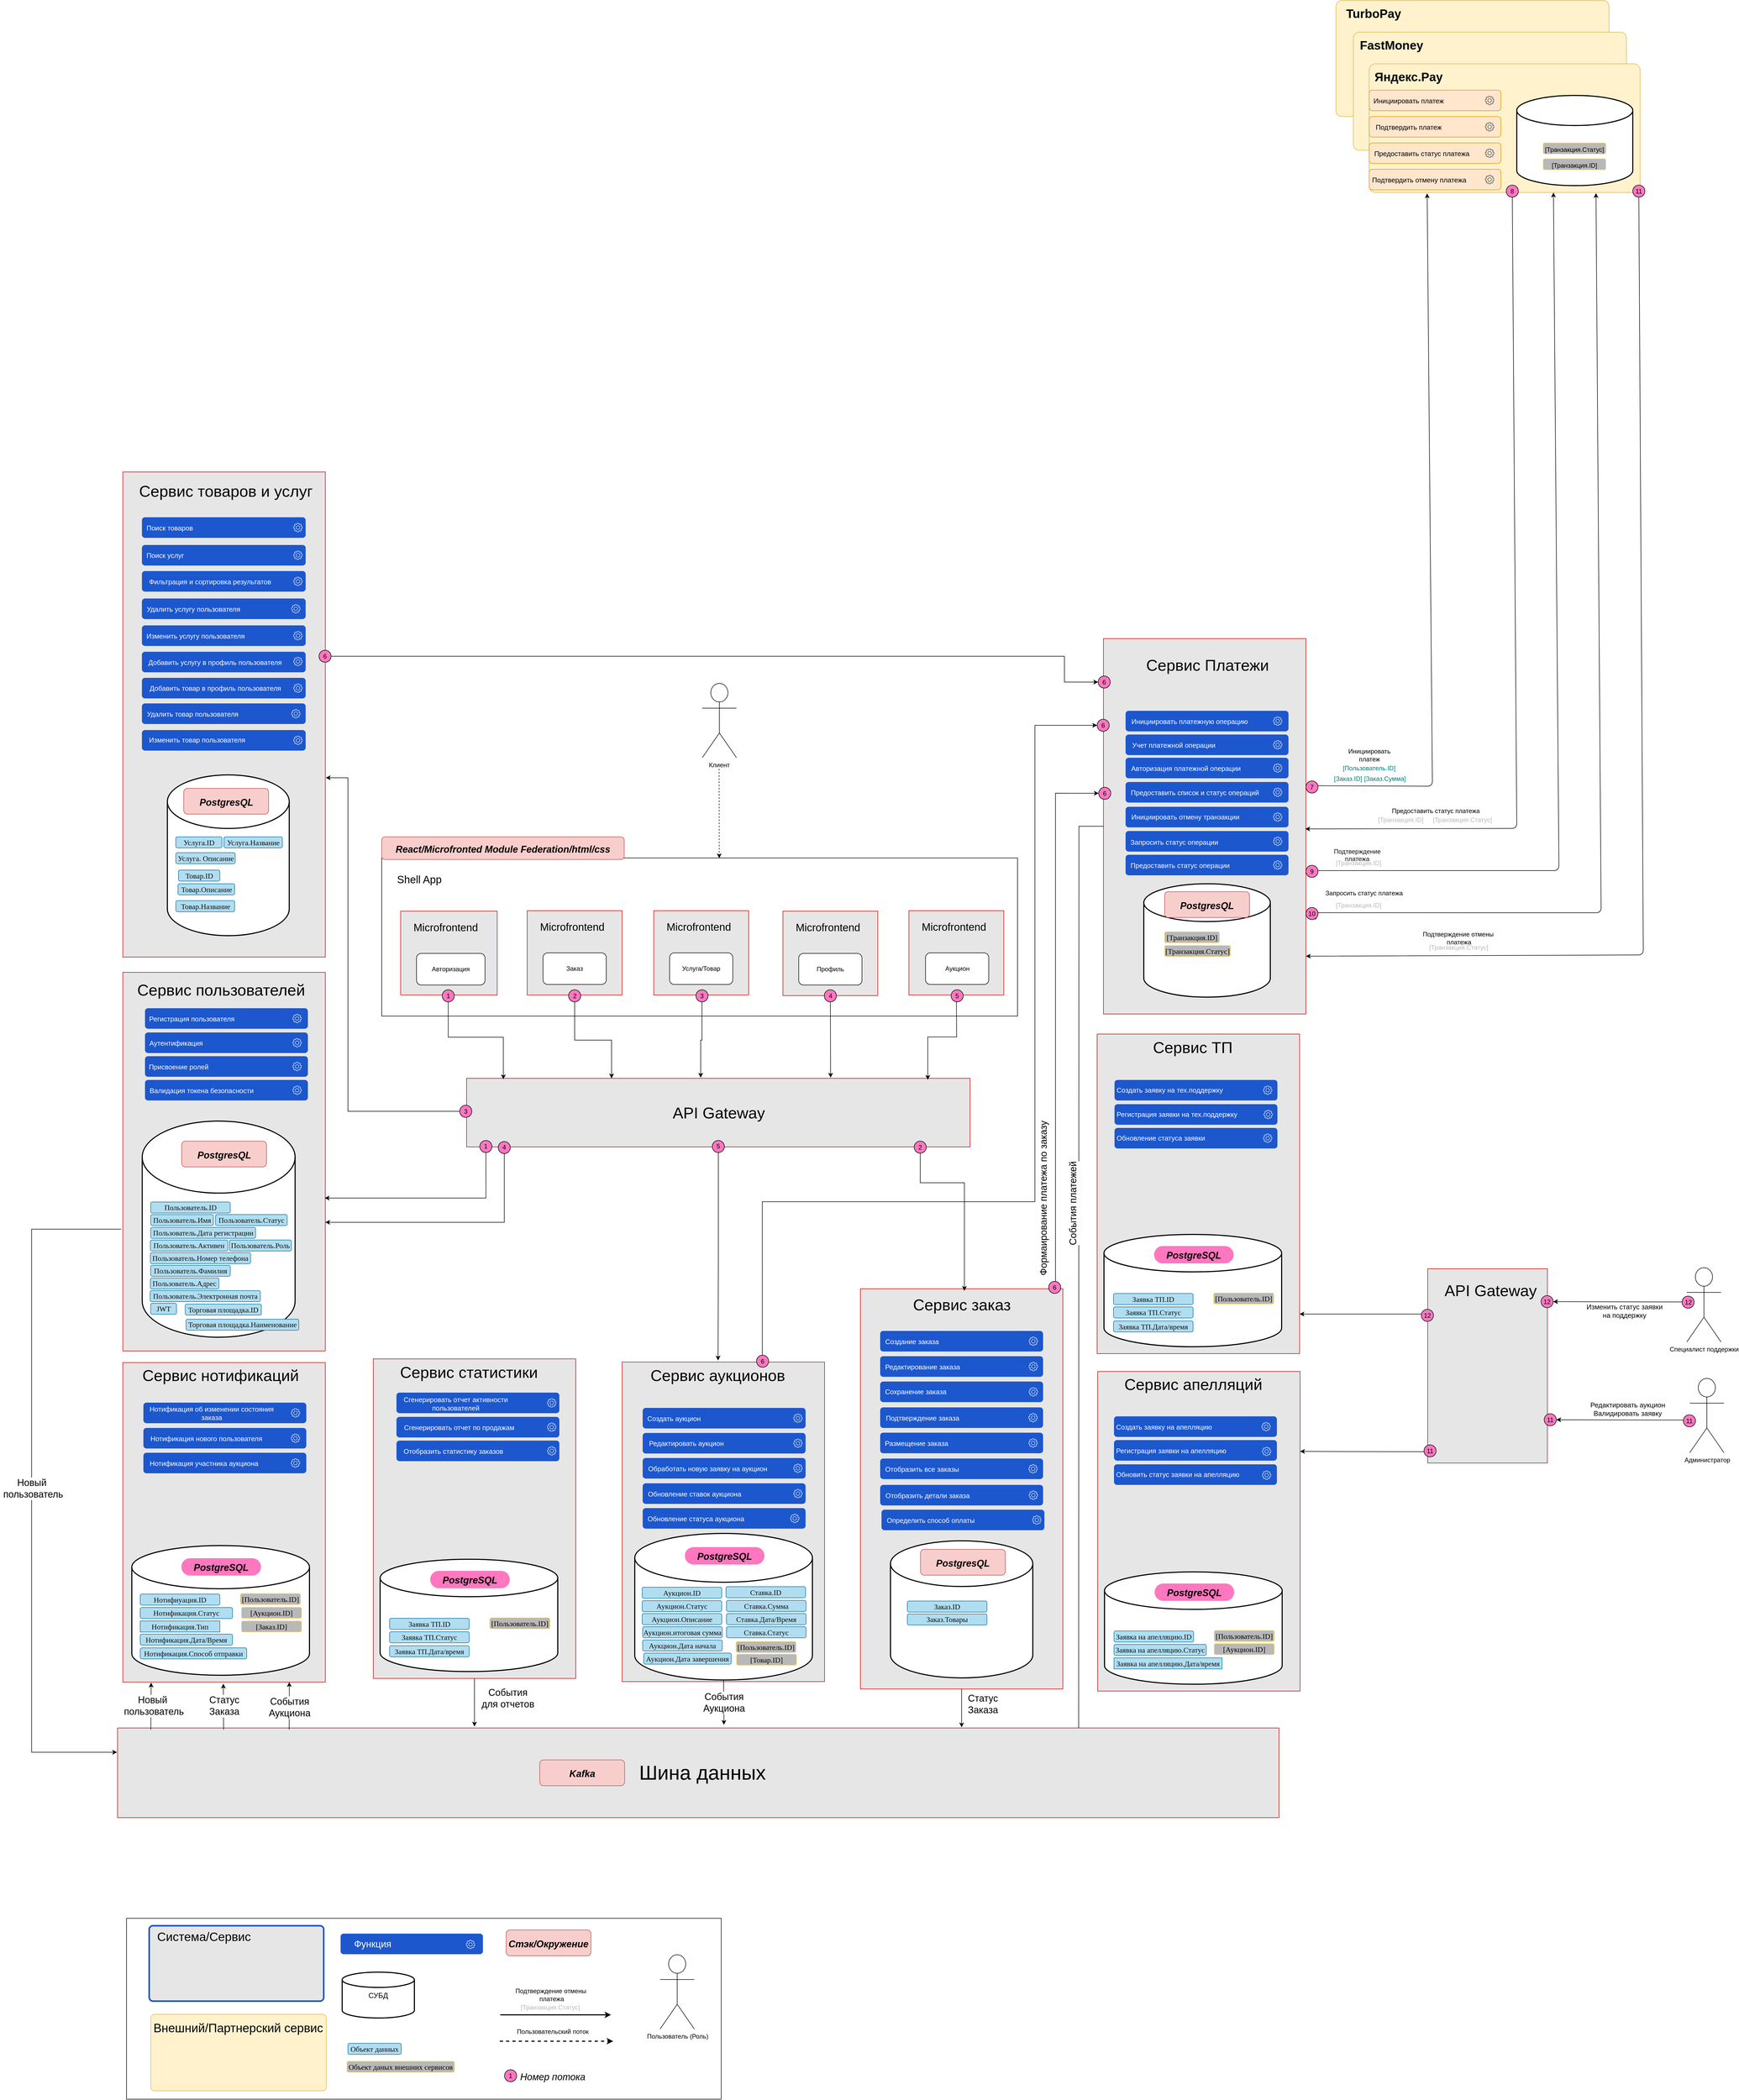 <mxfile version="24.7.6">
  <diagram name="DF" id="BleSmaJVXqo2yb7Co1eL">
    <mxGraphModel dx="13127" dy="-1953" grid="0" gridSize="10" guides="0" tooltips="0" connect="1" arrows="1" fold="1" page="0" pageScale="1" pageWidth="827" pageHeight="1169" math="0" shadow="0">
      <root>
        <mxCell id="0" />
        <mxCell id="1" parent="0" />
        <mxCell id="qusNSolM188rsnw8EbCe-90" value="" style="rounded=0;whiteSpace=wrap;html=1;strokeColor=#CC0000;fillColor=#E6E6E6;" parent="1" vertex="1">
          <mxGeometry x="-3656" y="9045" width="384" height="606" as="geometry" />
        </mxCell>
        <mxCell id="DStSpTCO8v8UND9olX9u-1276" style="edgeStyle=orthogonalEdgeStyle;rounded=0;orthogonalLoop=1;jettySize=auto;html=1;exitX=0.811;exitY=0.031;exitDx=0;exitDy=0;exitPerimeter=0;entryX=0;entryY=0.5;entryDx=0;entryDy=0;" parent="1" source="qusNSolM188rsnw8EbCe-91" target="DStSpTCO8v8UND9olX9u-1283" edge="1">
          <mxGeometry relative="1" as="geometry">
            <mxPoint x="-2747" y="7838" as="targetPoint" />
            <Array as="points">
              <mxPoint x="-3390" y="8741" />
              <mxPoint x="-2873" y="8741" />
              <mxPoint x="-2873" y="7838" />
            </Array>
          </mxGeometry>
        </mxCell>
        <mxCell id="qusNSolM188rsnw8EbCe-91" value="Сервис аукционов" style="text;html=1;align=center;verticalAlign=middle;resizable=0;points=[];autosize=1;strokeColor=none;fillColor=none;fontSize=30;" parent="1" vertex="1">
          <mxGeometry x="-3611.498" y="9046" width="273" height="48" as="geometry" />
        </mxCell>
        <mxCell id="nSNsVnWKuV0-D2llhVNN-1001" value="" style="rounded=1;whiteSpace=wrap;html=1;fillColor=#1C57CD;strokeColor=none;" parent="1" vertex="1">
          <mxGeometry x="-3616.997" y="9132" width="309" height="39" as="geometry" />
        </mxCell>
        <mxCell id="nSNsVnWKuV0-D2llhVNN-1002" value="" style="sketch=0;outlineConnect=0;fontColor=#232F3E;gradientColor=none;fillColor=#FFFFFF;strokeColor=none;dashed=0;verticalLabelPosition=bottom;verticalAlign=top;align=center;html=1;fontSize=12;fontStyle=0;aspect=fixed;pointerEvents=1;shape=mxgraph.aws4.gear;rounded=1;" parent="1" vertex="1">
          <mxGeometry x="-3330.997" y="9143" width="17" height="17" as="geometry" />
        </mxCell>
        <mxCell id="nSNsVnWKuV0-D2llhVNN-1003" value="Создать аукцион" style="text;html=1;align=center;verticalAlign=middle;whiteSpace=wrap;rounded=1;fontSize=13;fontColor=#FFFFFF;strokeColor=none;" parent="1" vertex="1">
          <mxGeometry x="-3613.997" y="9136.5" width="113" height="30" as="geometry" />
        </mxCell>
        <mxCell id="nSNsVnWKuV0-D2llhVNN-1004" value="" style="rounded=1;whiteSpace=wrap;html=1;fillColor=#1C57CD;strokeColor=none;" parent="1" vertex="1">
          <mxGeometry x="-3616.997" y="9179.5" width="309" height="39" as="geometry" />
        </mxCell>
        <mxCell id="nSNsVnWKuV0-D2llhVNN-1005" value="" style="sketch=0;outlineConnect=0;fontColor=#232F3E;gradientColor=none;fillColor=#FFFFFF;strokeColor=none;dashed=0;verticalLabelPosition=bottom;verticalAlign=top;align=center;html=1;fontSize=12;fontStyle=0;aspect=fixed;pointerEvents=1;shape=mxgraph.aws4.gear;rounded=1;" parent="1" vertex="1">
          <mxGeometry x="-3330.997" y="9190.5" width="17" height="17" as="geometry" />
        </mxCell>
        <mxCell id="nSNsVnWKuV0-D2llhVNN-1006" value="Редактировать аукцион" style="text;html=1;align=center;verticalAlign=middle;whiteSpace=wrap;rounded=1;fontSize=13;fontColor=#FFFFFF;strokeColor=none;" parent="1" vertex="1">
          <mxGeometry x="-3613.997" y="9184" width="160" height="30" as="geometry" />
        </mxCell>
        <mxCell id="nSNsVnWKuV0-D2llhVNN-1007" value="" style="rounded=1;whiteSpace=wrap;html=1;fillColor=#1C57CD;strokeColor=none;" parent="1" vertex="1">
          <mxGeometry x="-3616.997" y="9227" width="309" height="39" as="geometry" />
        </mxCell>
        <mxCell id="nSNsVnWKuV0-D2llhVNN-1008" value="" style="sketch=0;outlineConnect=0;fontColor=#232F3E;gradientColor=none;fillColor=#FFFFFF;strokeColor=none;dashed=0;verticalLabelPosition=bottom;verticalAlign=top;align=center;html=1;fontSize=12;fontStyle=0;aspect=fixed;pointerEvents=1;shape=mxgraph.aws4.gear;rounded=1;" parent="1" vertex="1">
          <mxGeometry x="-3330.997" y="9238" width="17" height="17" as="geometry" />
        </mxCell>
        <mxCell id="nSNsVnWKuV0-D2llhVNN-1009" value="Обработать новую заявку на аукцион" style="text;html=1;align=center;verticalAlign=middle;whiteSpace=wrap;rounded=1;fontSize=13;fontColor=#FFFFFF;strokeColor=none;" parent="1" vertex="1">
          <mxGeometry x="-3613.997" y="9231.5" width="241" height="30" as="geometry" />
        </mxCell>
        <mxCell id="nSNsVnWKuV0-D2llhVNN-1010" value="" style="rounded=1;whiteSpace=wrap;html=1;fillColor=#1C57CD;strokeColor=none;" parent="1" vertex="1">
          <mxGeometry x="-3616.997" y="9275" width="309" height="39" as="geometry" />
        </mxCell>
        <mxCell id="nSNsVnWKuV0-D2llhVNN-1011" value="" style="sketch=0;outlineConnect=0;fontColor=#232F3E;gradientColor=none;fillColor=#FFFFFF;strokeColor=none;dashed=0;verticalLabelPosition=bottom;verticalAlign=top;align=center;html=1;fontSize=12;fontStyle=0;aspect=fixed;pointerEvents=1;shape=mxgraph.aws4.gear;rounded=1;" parent="1" vertex="1">
          <mxGeometry x="-3330.997" y="9286" width="17" height="17" as="geometry" />
        </mxCell>
        <mxCell id="nSNsVnWKuV0-D2llhVNN-1012" value="Обновление ставок аукциона" style="text;html=1;align=center;verticalAlign=middle;whiteSpace=wrap;rounded=1;fontSize=13;fontColor=#FFFFFF;strokeColor=none;" parent="1" vertex="1">
          <mxGeometry x="-3612.997" y="9279.5" width="189" height="30" as="geometry" />
        </mxCell>
        <mxCell id="nSNsVnWKuV0-D2llhVNN-1052" value="" style="rounded=1;whiteSpace=wrap;html=1;fillColor=#1C57CD;strokeColor=none;" parent="1" vertex="1">
          <mxGeometry x="-3616.997" y="9322" width="309" height="39" as="geometry" />
        </mxCell>
        <mxCell id="nSNsVnWKuV0-D2llhVNN-1053" value="" style="sketch=0;outlineConnect=0;fontColor=#232F3E;gradientColor=none;fillColor=#FFFFFF;strokeColor=none;dashed=0;verticalLabelPosition=bottom;verticalAlign=top;align=center;html=1;fontSize=12;fontStyle=0;aspect=fixed;pointerEvents=1;shape=mxgraph.aws4.gear;rounded=1;" parent="1" vertex="1">
          <mxGeometry x="-3336.997" y="9333" width="17" height="17" as="geometry" />
        </mxCell>
        <mxCell id="nSNsVnWKuV0-D2llhVNN-1054" value="Обновление статуса аукциона" style="text;html=1;align=center;verticalAlign=middle;whiteSpace=wrap;rounded=1;fontSize=13;fontColor=#FFFFFF;strokeColor=none;" parent="1" vertex="1">
          <mxGeometry x="-3616.997" y="9326.5" width="202" height="30" as="geometry" />
        </mxCell>
        <mxCell id="qusNSolM188rsnw8EbCe-1" value="" style="rounded=0;whiteSpace=wrap;html=1;strokeColor=#CC0000;fillColor=#E6E6E6;" parent="1" vertex="1">
          <mxGeometry x="-2755" y="8423" width="384" height="606" as="geometry" />
        </mxCell>
        <mxCell id="qusNSolM188rsnw8EbCe-2" value="Сервис ТП" style="text;html=1;align=center;verticalAlign=middle;resizable=0;points=[];autosize=1;strokeColor=none;fillColor=none;fontSize=30;" parent="1" vertex="1">
          <mxGeometry x="-2659.498" y="8423" width="170" height="50" as="geometry" />
        </mxCell>
        <mxCell id="nSNsVnWKuV0-D2llhVNN-1046" value="" style="rounded=1;whiteSpace=wrap;html=1;fillColor=#1C57CD;strokeColor=none;" parent="1" vertex="1">
          <mxGeometry x="-2721.997" y="8510" width="309" height="39" as="geometry" />
        </mxCell>
        <mxCell id="nSNsVnWKuV0-D2llhVNN-1047" value="" style="sketch=0;outlineConnect=0;fontColor=#232F3E;gradientColor=none;fillColor=#FFFFFF;strokeColor=none;dashed=0;verticalLabelPosition=bottom;verticalAlign=top;align=center;html=1;fontSize=12;fontStyle=0;aspect=fixed;pointerEvents=1;shape=mxgraph.aws4.gear;rounded=1;" parent="1" vertex="1">
          <mxGeometry x="-2439.997" y="8521" width="17" height="17" as="geometry" />
        </mxCell>
        <mxCell id="nSNsVnWKuV0-D2llhVNN-1048" value="Создать заявку на тех.поддержку" style="text;html=1;align=left;verticalAlign=middle;whiteSpace=wrap;rounded=1;fontSize=13;fontColor=#FFFFFF;strokeColor=none;" parent="1" vertex="1">
          <mxGeometry x="-2719.997" y="8514" width="230" height="30" as="geometry" />
        </mxCell>
        <mxCell id="nSNsVnWKuV0-D2llhVNN-1049" value="" style="rounded=1;whiteSpace=wrap;html=1;fillColor=#1C57CD;strokeColor=none;" parent="1" vertex="1">
          <mxGeometry x="-2721.997" y="8556" width="309" height="39" as="geometry" />
        </mxCell>
        <mxCell id="nSNsVnWKuV0-D2llhVNN-1050" value="" style="sketch=0;outlineConnect=0;fontColor=#232F3E;gradientColor=none;fillColor=#FFFFFF;strokeColor=none;dashed=0;verticalLabelPosition=bottom;verticalAlign=top;align=center;html=1;fontSize=12;fontStyle=0;aspect=fixed;pointerEvents=1;shape=mxgraph.aws4.gear;rounded=1;" parent="1" vertex="1">
          <mxGeometry x="-2438.997" y="8567" width="17" height="17" as="geometry" />
        </mxCell>
        <mxCell id="nSNsVnWKuV0-D2llhVNN-1051" value="Регистрация заявки на тех.поддержку" style="text;html=1;align=left;verticalAlign=middle;whiteSpace=wrap;rounded=1;fontSize=13;fontColor=#FFFFFF;strokeColor=none;" parent="1" vertex="1">
          <mxGeometry x="-2719.997" y="8560" width="249" height="30" as="geometry" />
        </mxCell>
        <mxCell id="nSNsVnWKuV0-D2llhVNN-1055" value="" style="rounded=1;whiteSpace=wrap;html=1;fillColor=#1C57CD;strokeColor=none;" parent="1" vertex="1">
          <mxGeometry x="-2721.997" y="8601" width="309" height="39" as="geometry" />
        </mxCell>
        <mxCell id="nSNsVnWKuV0-D2llhVNN-1056" value="" style="sketch=0;outlineConnect=0;fontColor=#232F3E;gradientColor=none;fillColor=#FFFFFF;strokeColor=none;dashed=0;verticalLabelPosition=bottom;verticalAlign=top;align=center;html=1;fontSize=12;fontStyle=0;aspect=fixed;pointerEvents=1;shape=mxgraph.aws4.gear;rounded=1;" parent="1" vertex="1">
          <mxGeometry x="-2439.997" y="8612" width="17" height="17" as="geometry" />
        </mxCell>
        <mxCell id="nSNsVnWKuV0-D2llhVNN-1057" value="Обновление статуса заявки" style="text;html=1;align=left;verticalAlign=middle;whiteSpace=wrap;rounded=1;fontSize=13;fontColor=#FFFFFF;strokeColor=none;" parent="1" vertex="1">
          <mxGeometry x="-2719.997" y="8605" width="176" height="30" as="geometry" />
        </mxCell>
        <mxCell id="qusNSolM188rsnw8EbCe-58" value="" style="strokeWidth=2;html=1;shape=mxgraph.flowchart.database;whiteSpace=wrap;rounded=1;movable=1;resizable=1;rotatable=1;deletable=1;editable=1;locked=0;connectable=1;" parent="1" vertex="1">
          <mxGeometry x="-2742" y="8803" width="337" height="213" as="geometry" />
        </mxCell>
        <mxCell id="qusNSolM188rsnw8EbCe-59" value="&lt;p style=&quot;margin: 0px 0px 0px 13px; text-indent: -13px; font-variant-numeric: normal; font-variant-east-asian: normal; font-variant-alternates: normal; font-kerning: auto; font-optical-sizing: auto; font-feature-settings: normal; font-variation-settings: normal; font-variant-position: normal; font-stretch: normal; font-size: 14px; line-height: normal; color: rgb(14, 14, 14); text-align: start;&quot; class=&quot;p1&quot;&gt;&lt;br&gt;&lt;/p&gt;" style="rounded=1;whiteSpace=wrap;html=1;fillColor=#FF77BF;strokeColor=none;arcSize=50;" parent="1" vertex="1">
          <mxGeometry x="-2646.997" y="8825" width="151" height="33" as="geometry" />
        </mxCell>
        <mxCell id="qusNSolM188rsnw8EbCe-60" value="&lt;font style=&quot;font-size: 18px;&quot;&gt;&lt;i&gt;PostgreSQL&lt;/i&gt;&lt;/font&gt;" style="text;html=1;align=center;verticalAlign=middle;whiteSpace=wrap;rounded=1;shadow=0;fontSize=23;fontStyle=1" parent="1" vertex="1">
          <mxGeometry x="-2615.997" y="8816" width="89" height="49" as="geometry" />
        </mxCell>
        <mxCell id="qusNSolM188rsnw8EbCe-55" value="&lt;p style=&quot;margin: 0px 0px 0px 13px; text-indent: -13px; font-variant-numeric: normal; font-variant-east-asian: normal; font-variant-alternates: normal; font-kerning: auto; font-optical-sizing: auto; font-feature-settings: normal; font-variation-settings: normal; font-variant-position: normal; font-stretch: normal; font-size: 14px; line-height: normal; color: rgb(14, 14, 14); text-align: start;&quot; class=&quot;p1&quot;&gt;&lt;font face=&quot;Times New Roman&quot;&gt;Заявка ТП.ID&lt;/font&gt;&lt;/p&gt;" style="rounded=1;whiteSpace=wrap;html=1;fillColor=#b1ddf0;strokeColor=#10739E;container=0;" parent="1" vertex="1">
          <mxGeometry x="-2724" y="8915" width="151" height="21" as="geometry" />
        </mxCell>
        <mxCell id="qusNSolM188rsnw8EbCe-56" value="&lt;p style=&quot;margin: 0px 0px 0px 13px; text-indent: -13px; font-variant-numeric: normal; font-variant-east-asian: normal; font-variant-alternates: normal; font-kerning: auto; font-optical-sizing: auto; font-feature-settings: normal; font-variation-settings: normal; font-variant-position: normal; font-stretch: normal; font-size: 14px; line-height: normal; color: rgb(14, 14, 14); text-align: start;&quot; class=&quot;p1&quot;&gt;&lt;font face=&quot;Times New Roman&quot;&gt;Заявка ТП.Статус&lt;/font&gt;&lt;/p&gt;" style="rounded=1;whiteSpace=wrap;html=1;fillColor=#b1ddf0;strokeColor=#10739E;container=0;" parent="1" vertex="1">
          <mxGeometry x="-2724" y="8940.5" width="151" height="21" as="geometry" />
        </mxCell>
        <mxCell id="qusNSolM188rsnw8EbCe-63" value="&lt;p style=&quot;margin: 0px 0px 0px 13px; text-indent: -13px; font-variant-numeric: normal; font-variant-east-asian: normal; font-variant-alternates: normal; font-kerning: auto; font-optical-sizing: auto; font-feature-settings: normal; font-variation-settings: normal; font-variant-position: normal; font-stretch: normal; line-height: normal; text-align: start;&quot; class=&quot;p1&quot;&gt;&lt;span style=&quot;text-align: center; text-indent: 0px;&quot;&gt;&lt;font style=&quot;font-size: 14px;&quot; face=&quot;Times New Roman&quot;&gt;[Пользователь.ID]&lt;/font&gt;&lt;/span&gt;&lt;br&gt;&lt;/p&gt;" style="rounded=1;whiteSpace=wrap;html=1;fillColor=#B8B8B8;strokeColor=#FFD966;" parent="1" vertex="1">
          <mxGeometry x="-2534" y="8914" width="114" height="21" as="geometry" />
        </mxCell>
        <mxCell id="qusNSolM188rsnw8EbCe-64" value="" style="rounded=0;whiteSpace=wrap;html=1;strokeColor=#CC0000;fillColor=#E6E6E6;" parent="1" vertex="1">
          <mxGeometry x="-2754" y="9063" width="384" height="606" as="geometry" />
        </mxCell>
        <mxCell id="qusNSolM188rsnw8EbCe-65" value="Сервис апелляций" style="text;html=1;align=center;verticalAlign=middle;resizable=0;points=[];autosize=1;strokeColor=none;fillColor=none;fontSize=30;" parent="1" vertex="1">
          <mxGeometry x="-2713.498" y="9063" width="280" height="48" as="geometry" />
        </mxCell>
        <mxCell id="qusNSolM188rsnw8EbCe-66" value="" style="rounded=1;whiteSpace=wrap;html=1;fillColor=#1C57CD;strokeColor=none;" parent="1" vertex="1">
          <mxGeometry x="-2722.997" y="9148" width="309" height="39" as="geometry" />
        </mxCell>
        <mxCell id="qusNSolM188rsnw8EbCe-67" value="" style="sketch=0;outlineConnect=0;fontColor=#232F3E;gradientColor=none;fillColor=#FFFFFF;strokeColor=none;dashed=0;verticalLabelPosition=bottom;verticalAlign=top;align=center;html=1;fontSize=12;fontStyle=0;aspect=fixed;pointerEvents=1;shape=mxgraph.aws4.gear;rounded=1;" parent="1" vertex="1">
          <mxGeometry x="-2442.997" y="9159" width="17" height="17" as="geometry" />
        </mxCell>
        <mxCell id="qusNSolM188rsnw8EbCe-68" value="Создать заявку на апелляцию&amp;nbsp;" style="text;html=1;align=left;verticalAlign=middle;whiteSpace=wrap;rounded=1;fontSize=13;fontColor=#FFFFFF;strokeColor=none;" parent="1" vertex="1">
          <mxGeometry x="-2720.997" y="9152.5" width="202" height="30" as="geometry" />
        </mxCell>
        <mxCell id="qusNSolM188rsnw8EbCe-69" value="" style="rounded=1;whiteSpace=wrap;html=1;fillColor=#1C57CD;strokeColor=none;" parent="1" vertex="1">
          <mxGeometry x="-2722.997" y="9193" width="309" height="39" as="geometry" />
        </mxCell>
        <mxCell id="qusNSolM188rsnw8EbCe-70" value="" style="sketch=0;outlineConnect=0;fontColor=#232F3E;gradientColor=none;fillColor=#FFFFFF;strokeColor=none;dashed=0;verticalLabelPosition=bottom;verticalAlign=top;align=center;html=1;fontSize=12;fontStyle=0;aspect=fixed;pointerEvents=1;shape=mxgraph.aws4.gear;rounded=1;" parent="1" vertex="1">
          <mxGeometry x="-2441.997" y="9206" width="17" height="17" as="geometry" />
        </mxCell>
        <mxCell id="qusNSolM188rsnw8EbCe-71" value="Регистрация заявки на апелляцию" style="text;html=1;align=left;verticalAlign=middle;whiteSpace=wrap;rounded=1;fontSize=13;fontColor=#FFFFFF;strokeColor=none;" parent="1" vertex="1">
          <mxGeometry x="-2720.997" y="9198" width="227" height="30" as="geometry" />
        </mxCell>
        <mxCell id="qusNSolM188rsnw8EbCe-72" value="" style="rounded=1;whiteSpace=wrap;html=1;fillColor=#1C57CD;strokeColor=none;" parent="1" vertex="1">
          <mxGeometry x="-2722.997" y="9239" width="309" height="39" as="geometry" />
        </mxCell>
        <mxCell id="qusNSolM188rsnw8EbCe-73" value="" style="sketch=0;outlineConnect=0;fontColor=#232F3E;gradientColor=none;fillColor=#FFFFFF;strokeColor=none;dashed=0;verticalLabelPosition=bottom;verticalAlign=top;align=center;html=1;fontSize=12;fontStyle=0;aspect=fixed;pointerEvents=1;shape=mxgraph.aws4.gear;rounded=1;" parent="1" vertex="1">
          <mxGeometry x="-2441.997" y="9251" width="17" height="17" as="geometry" />
        </mxCell>
        <mxCell id="qusNSolM188rsnw8EbCe-74" value="Обновить статус заявки на апелляцию" style="text;html=1;align=left;verticalAlign=middle;whiteSpace=wrap;rounded=1;fontSize=13;fontColor=#FFFFFF;strokeColor=none;" parent="1" vertex="1">
          <mxGeometry x="-2720.997" y="9243" width="250" height="30" as="geometry" />
        </mxCell>
        <mxCell id="qusNSolM188rsnw8EbCe-84" value="" style="strokeWidth=2;html=1;shape=mxgraph.flowchart.database;whiteSpace=wrap;rounded=1;movable=1;resizable=1;rotatable=1;deletable=1;editable=1;locked=0;connectable=1;" parent="1" vertex="1">
          <mxGeometry x="-2741" y="9443" width="337" height="213" as="geometry" />
        </mxCell>
        <mxCell id="qusNSolM188rsnw8EbCe-85" value="&lt;p style=&quot;margin: 0px 0px 0px 13px; text-indent: -13px; font-variant-numeric: normal; font-variant-east-asian: normal; font-variant-alternates: normal; font-kerning: auto; font-optical-sizing: auto; font-feature-settings: normal; font-variation-settings: normal; font-variant-position: normal; font-stretch: normal; font-size: 14px; line-height: normal; color: rgb(14, 14, 14); text-align: start;&quot; class=&quot;p1&quot;&gt;&lt;br&gt;&lt;/p&gt;" style="rounded=1;whiteSpace=wrap;html=1;fillColor=#FF77BF;strokeColor=none;arcSize=50;" parent="1" vertex="1">
          <mxGeometry x="-2645.997" y="9465" width="151" height="33" as="geometry" />
        </mxCell>
        <mxCell id="qusNSolM188rsnw8EbCe-86" value="&lt;font style=&quot;font-size: 18px;&quot;&gt;&lt;i&gt;PostgreSQL&lt;/i&gt;&lt;/font&gt;" style="text;html=1;align=center;verticalAlign=middle;whiteSpace=wrap;rounded=1;shadow=0;fontSize=23;fontStyle=1" parent="1" vertex="1">
          <mxGeometry x="-2614.997" y="9456" width="89" height="49" as="geometry" />
        </mxCell>
        <mxCell id="qusNSolM188rsnw8EbCe-87" value="&lt;p style=&quot;margin: 0px 0px 0px 13px; text-indent: -13px; font-variant-numeric: normal; font-variant-east-asian: normal; font-variant-alternates: normal; font-kerning: auto; font-optical-sizing: auto; font-feature-settings: normal; font-variation-settings: normal; font-variant-position: normal; font-stretch: normal; font-size: 14px; line-height: normal; color: rgb(14, 14, 14); text-align: start;&quot; class=&quot;p1&quot;&gt;&lt;span style=&quot;font-family: &amp;quot;Times New Roman&amp;quot;; background-color: initial;&quot;&gt;Заявка на апелляцию&lt;/span&gt;&lt;font face=&quot;Times New Roman&quot;&gt;.ID&lt;/font&gt;&lt;/p&gt;" style="rounded=1;whiteSpace=wrap;html=1;fillColor=#b1ddf0;strokeColor=#10739E;container=0;" parent="1" vertex="1">
          <mxGeometry x="-2723" y="9555" width="151" height="21" as="geometry" />
        </mxCell>
        <mxCell id="qusNSolM188rsnw8EbCe-88" value="&lt;p style=&quot;margin: 0px 0px 0px 13px; text-indent: -13px; font-variant-numeric: normal; font-variant-east-asian: normal; font-variant-alternates: normal; font-kerning: auto; font-optical-sizing: auto; font-feature-settings: normal; font-variation-settings: normal; font-variant-position: normal; font-stretch: normal; font-size: 14px; line-height: normal; color: rgb(14, 14, 14); text-align: start;&quot; class=&quot;p1&quot;&gt;&lt;span style=&quot;font-family: &amp;quot;Times New Roman&amp;quot;; background-color: initial;&quot;&gt;Заявка на апелляцию&lt;/span&gt;&lt;font face=&quot;Times New Roman&quot;&gt;.Статус&lt;/font&gt;&lt;/p&gt;" style="rounded=1;whiteSpace=wrap;html=1;fillColor=#b1ddf0;strokeColor=#10739E;container=0;" parent="1" vertex="1">
          <mxGeometry x="-2723" y="9580.5" width="175" height="21" as="geometry" />
        </mxCell>
        <mxCell id="qusNSolM188rsnw8EbCe-89" value="&lt;p style=&quot;margin: 0px 0px 0px 13px; text-indent: -13px; font-variant-numeric: normal; font-variant-east-asian: normal; font-variant-alternates: normal; font-kerning: auto; font-optical-sizing: auto; font-feature-settings: normal; font-variation-settings: normal; font-variant-position: normal; font-stretch: normal; line-height: normal; text-align: start;&quot; class=&quot;p1&quot;&gt;&lt;span style=&quot;text-align: center; text-indent: 0px;&quot;&gt;&lt;font style=&quot;font-size: 14px;&quot; face=&quot;Times New Roman&quot;&gt;[Пользователь.ID]&lt;/font&gt;&lt;/span&gt;&lt;br&gt;&lt;/p&gt;" style="rounded=1;whiteSpace=wrap;html=1;fillColor=#B8B8B8;strokeColor=#FFD966;" parent="1" vertex="1">
          <mxGeometry x="-2533" y="9554" width="114" height="21" as="geometry" />
        </mxCell>
        <mxCell id="DStSpTCO8v8UND9olX9u-1260" value="&lt;span style=&quot;font-size: 18px;&quot;&gt;События&lt;/span&gt;&lt;div style=&quot;font-size: 18px;&quot;&gt;Аукциона&lt;/div&gt;" style="edgeStyle=orthogonalEdgeStyle;rounded=0;orthogonalLoop=1;jettySize=auto;html=1;" parent="1" source="qusNSolM188rsnw8EbCe-92" edge="1">
          <mxGeometry relative="1" as="geometry">
            <mxPoint x="-3463" y="9733" as="targetPoint" />
          </mxGeometry>
        </mxCell>
        <mxCell id="qusNSolM188rsnw8EbCe-92" value="" style="strokeWidth=2;html=1;shape=mxgraph.flowchart.database;whiteSpace=wrap;rounded=1;movable=1;resizable=1;rotatable=1;deletable=1;editable=1;locked=0;connectable=1;" parent="1" vertex="1">
          <mxGeometry x="-3632" y="9370" width="337" height="278" as="geometry" />
        </mxCell>
        <mxCell id="qusNSolM188rsnw8EbCe-93" value="&lt;p style=&quot;margin: 0px 0px 0px 13px; text-indent: -13px; font-variant-numeric: normal; font-variant-east-asian: normal; font-variant-alternates: normal; font-kerning: auto; font-optical-sizing: auto; font-feature-settings: normal; font-variation-settings: normal; font-variant-position: normal; font-stretch: normal; font-size: 14px; line-height: normal; color: rgb(14, 14, 14); text-align: start;&quot; class=&quot;p1&quot;&gt;&lt;br&gt;&lt;/p&gt;" style="rounded=1;whiteSpace=wrap;html=1;fillColor=#FF77BF;strokeColor=none;arcSize=50;" parent="1" vertex="1">
          <mxGeometry x="-3536.997" y="9396" width="151" height="33" as="geometry" />
        </mxCell>
        <mxCell id="qusNSolM188rsnw8EbCe-94" value="&lt;font style=&quot;font-size: 18px;&quot;&gt;&lt;i&gt;PostgreSQL&lt;/i&gt;&lt;/font&gt;" style="text;html=1;align=center;verticalAlign=middle;whiteSpace=wrap;rounded=1;shadow=0;fontSize=23;fontStyle=1" parent="1" vertex="1">
          <mxGeometry x="-3505.997" y="9387" width="89" height="49" as="geometry" />
        </mxCell>
        <mxCell id="qusNSolM188rsnw8EbCe-95" value="&lt;p style=&quot;margin: 0px 0px 0px 13px; text-indent: -13px; font-variant-numeric: normal; font-variant-east-asian: normal; font-variant-alternates: normal; font-kerning: auto; font-optical-sizing: auto; font-feature-settings: normal; font-variation-settings: normal; font-variant-position: normal; font-stretch: normal; font-size: 14px; line-height: normal; color: rgb(14, 14, 14); text-align: start;&quot; class=&quot;p1&quot;&gt;&lt;font face=&quot;Times New Roman&quot;&gt;Аукцион.ID&lt;/font&gt;&lt;/p&gt;" style="rounded=1;whiteSpace=wrap;html=1;fillColor=#b1ddf0;strokeColor=#10739E;container=0;" parent="1" vertex="1">
          <mxGeometry x="-3618" y="9472" width="151" height="21" as="geometry" />
        </mxCell>
        <mxCell id="qusNSolM188rsnw8EbCe-96" value="&lt;p style=&quot;margin: 0px 0px 0px 13px; text-indent: -13px; font-variant-numeric: normal; font-variant-east-asian: normal; font-variant-alternates: normal; font-kerning: auto; font-optical-sizing: auto; font-feature-settings: normal; font-variation-settings: normal; font-variant-position: normal; font-stretch: normal; font-size: 14px; line-height: normal; color: rgb(14, 14, 14); text-align: start;&quot; class=&quot;p1&quot;&gt;&lt;font face=&quot;Times New Roman&quot;&gt;Аукцион.Статус&lt;/font&gt;&lt;/p&gt;" style="rounded=1;whiteSpace=wrap;html=1;fillColor=#b1ddf0;strokeColor=#10739E;container=0;" parent="1" vertex="1">
          <mxGeometry x="-3618" y="9497.5" width="151" height="21" as="geometry" />
        </mxCell>
        <mxCell id="qusNSolM188rsnw8EbCe-97" value="&lt;p style=&quot;margin: 0px 0px 0px 13px; text-indent: -13px; font-variant-numeric: normal; font-variant-east-asian: normal; font-variant-alternates: normal; font-kerning: auto; font-optical-sizing: auto; font-feature-settings: normal; font-variation-settings: normal; font-variant-position: normal; font-stretch: normal; line-height: normal; text-align: start;&quot; class=&quot;p1&quot;&gt;&lt;span style=&quot;text-align: center; text-indent: 0px;&quot;&gt;&lt;font style=&quot;font-size: 14px;&quot; face=&quot;Times New Roman&quot;&gt;[Пользователь.ID]&lt;/font&gt;&lt;/span&gt;&lt;br&gt;&lt;/p&gt;" style="rounded=1;whiteSpace=wrap;html=1;fillColor=#B8B8B8;strokeColor=#FFD966;" parent="1" vertex="1">
          <mxGeometry x="-3440" y="9575" width="114" height="21" as="geometry" />
        </mxCell>
        <mxCell id="qusNSolM188rsnw8EbCe-99" value="&lt;p style=&quot;margin: 0px 0px 0px 13px; text-indent: -13px; font-variant-numeric: normal; font-variant-east-asian: normal; font-variant-alternates: normal; font-kerning: auto; font-optical-sizing: auto; font-feature-settings: normal; font-variation-settings: normal; font-variant-position: normal; font-stretch: normal; font-size: 14px; line-height: normal; color: rgb(14, 14, 14); text-align: start;&quot; class=&quot;p1&quot;&gt;&lt;font face=&quot;Times New Roman&quot;&gt;Аукцион.Описание&lt;/font&gt;&lt;/p&gt;" style="rounded=1;whiteSpace=wrap;html=1;fillColor=#b1ddf0;strokeColor=#10739E;container=0;" parent="1" vertex="1">
          <mxGeometry x="-3618" y="9522" width="151" height="21" as="geometry" />
        </mxCell>
        <mxCell id="qusNSolM188rsnw8EbCe-100" value="&lt;p style=&quot;margin: 0px 0px 0px 13px; text-indent: -13px; font-variant-numeric: normal; font-variant-east-asian: normal; font-variant-alternates: normal; font-kerning: auto; font-optical-sizing: auto; font-feature-settings: normal; font-variation-settings: normal; font-variant-position: normal; font-stretch: normal; font-size: 14px; line-height: normal; color: rgb(14, 14, 14); text-align: start;&quot; class=&quot;p1&quot;&gt;&lt;font face=&quot;Times New Roman&quot;&gt;Ставка.ID&lt;/font&gt;&lt;/p&gt;" style="rounded=1;whiteSpace=wrap;html=1;fillColor=#b1ddf0;strokeColor=#10739E;container=0;" parent="1" vertex="1">
          <mxGeometry x="-3459" y="9471" width="151" height="21" as="geometry" />
        </mxCell>
        <mxCell id="qusNSolM188rsnw8EbCe-101" value="&lt;p style=&quot;margin: 0px 0px 0px 13px; text-indent: -13px; font-variant-numeric: normal; font-variant-east-asian: normal; font-variant-alternates: normal; font-kerning: auto; font-optical-sizing: auto; font-feature-settings: normal; font-variation-settings: normal; font-variant-position: normal; font-stretch: normal; line-height: normal; text-align: start;&quot; class=&quot;p1&quot;&gt;&lt;span style=&quot;text-align: center; text-indent: 0px;&quot;&gt;&lt;font style=&quot;font-size: 14px;&quot; face=&quot;Times New Roman&quot;&gt;[Товар.ID]&lt;/font&gt;&lt;/span&gt;&lt;br&gt;&lt;/p&gt;" style="rounded=1;whiteSpace=wrap;html=1;fillColor=#B8B8B8;strokeColor=#FFD966;" parent="1" vertex="1">
          <mxGeometry x="-3439" y="9599" width="114" height="21" as="geometry" />
        </mxCell>
        <mxCell id="qusNSolM188rsnw8EbCe-103" value="&lt;p style=&quot;margin: 0px 0px 0px 13px; text-indent: -13px; font-variant-numeric: normal; font-variant-east-asian: normal; font-variant-alternates: normal; font-kerning: auto; font-optical-sizing: auto; font-feature-settings: normal; font-variation-settings: normal; font-variant-position: normal; font-stretch: normal; font-size: 14px; line-height: normal; color: rgb(14, 14, 14); text-align: start;&quot; class=&quot;p1&quot;&gt;&lt;font face=&quot;Times New Roman&quot;&gt;Ставка.Сумма&lt;/font&gt;&lt;/p&gt;" style="rounded=1;whiteSpace=wrap;html=1;fillColor=#b1ddf0;strokeColor=#10739E;container=0;" parent="1" vertex="1">
          <mxGeometry x="-3458" y="9497" width="151" height="21" as="geometry" />
        </mxCell>
        <mxCell id="qusNSolM188rsnw8EbCe-104" value="&lt;p style=&quot;margin: 0px 0px 0px 13px; text-indent: -13px; font-variant-numeric: normal; font-variant-east-asian: normal; font-variant-alternates: normal; font-kerning: auto; font-optical-sizing: auto; font-feature-settings: normal; font-variation-settings: normal; font-variant-position: normal; font-stretch: normal; font-size: 14px; line-height: normal; color: rgb(14, 14, 14); text-align: start;&quot; class=&quot;p1&quot;&gt;&lt;font face=&quot;Times New Roman&quot;&gt;Ставка.Дата/Время&lt;/font&gt;&lt;/p&gt;" style="rounded=1;whiteSpace=wrap;html=1;fillColor=#b1ddf0;strokeColor=#10739E;container=0;" parent="1" vertex="1">
          <mxGeometry x="-3458" y="9522" width="151" height="21" as="geometry" />
        </mxCell>
        <mxCell id="qusNSolM188rsnw8EbCe-108" value="&lt;p style=&quot;margin: 0px 0px 0px 13px; text-indent: -13px; font-variant-numeric: normal; font-variant-east-asian: normal; font-variant-alternates: normal; font-kerning: auto; font-optical-sizing: auto; font-feature-settings: normal; font-variation-settings: normal; font-variant-position: normal; font-stretch: normal; font-size: 14px; line-height: normal; color: rgb(14, 14, 14); text-align: start;&quot; class=&quot;p1&quot;&gt;&lt;font face=&quot;Times New Roman&quot;&gt;Ставка.Статус&lt;/font&gt;&lt;/p&gt;" style="rounded=1;whiteSpace=wrap;html=1;fillColor=#b1ddf0;strokeColor=#10739E;container=0;" parent="1" vertex="1">
          <mxGeometry x="-3458" y="9547" width="151" height="21" as="geometry" />
        </mxCell>
        <mxCell id="qusNSolM188rsnw8EbCe-109" value="&lt;p style=&quot;margin: 0px 0px 0px 13px; text-indent: -13px; font-variant-numeric: normal; font-variant-east-asian: normal; font-variant-alternates: normal; font-kerning: auto; font-optical-sizing: auto; font-feature-settings: normal; font-variation-settings: normal; font-variant-position: normal; font-stretch: normal; font-size: 14px; line-height: normal; color: rgb(14, 14, 14); text-align: start;&quot; class=&quot;p1&quot;&gt;&lt;font face=&quot;Times New Roman&quot;&gt;Заявка ТП.Дата/время&lt;/font&gt;&lt;/p&gt;" style="rounded=1;whiteSpace=wrap;html=1;fillColor=#b1ddf0;strokeColor=#10739E;container=0;" parent="1" vertex="1">
          <mxGeometry x="-2724" y="8967" width="151" height="21" as="geometry" />
        </mxCell>
        <mxCell id="qusNSolM188rsnw8EbCe-110" value="&lt;p style=&quot;margin: 0px 0px 0px 13px; text-indent: -13px; font-variant-numeric: normal; font-variant-east-asian: normal; font-variant-alternates: normal; font-kerning: auto; font-optical-sizing: auto; font-feature-settings: normal; font-variation-settings: normal; font-variant-position: normal; font-stretch: normal; font-size: 14px; line-height: normal; color: rgb(14, 14, 14); text-align: start;&quot; class=&quot;p1&quot;&gt;&lt;span style=&quot;font-family: &amp;quot;Times New Roman&amp;quot;; background-color: initial;&quot;&gt;Заявка на апелляцию&lt;/span&gt;&lt;font face=&quot;Times New Roman&quot;&gt;.Дата/время&lt;/font&gt;&lt;/p&gt;" style="rounded=1;whiteSpace=wrap;html=1;fillColor=#b1ddf0;strokeColor=#10739E;container=0;arcSize=0;" parent="1" vertex="1">
          <mxGeometry x="-2723" y="9606" width="205" height="21" as="geometry" />
        </mxCell>
        <mxCell id="DStSpTCO8v8UND9olX9u-1264" value="&#xa;&lt;span style=&quot;color: rgb(0, 0, 0); font-family: Helvetica; font-size: 18px; font-style: normal; font-variant-ligatures: normal; font-variant-caps: normal; font-weight: 400; letter-spacing: normal; orphans: 2; text-align: center; text-indent: 0px; text-transform: none; widows: 2; word-spacing: 0px; -webkit-text-stroke-width: 0px; white-space: nowrap; background-color: rgb(255, 255, 255); text-decoration-thickness: initial; text-decoration-style: initial; text-decoration-color: initial; display: inline !important; float: none;&quot;&gt;События&lt;/span&gt;&lt;div style=&quot;forced-color-adjust: none; color: rgb(0, 0, 0); font-family: Helvetica; font-size: 18px; font-style: normal; font-variant-ligatures: normal; font-variant-caps: normal; font-weight: 400; letter-spacing: normal; orphans: 2; text-align: center; text-indent: 0px; text-transform: none; widows: 2; word-spacing: 0px; -webkit-text-stroke-width: 0px; white-space: nowrap; text-decoration-thickness: initial; text-decoration-style: initial; text-decoration-color: initial;&quot;&gt;для отчетов&lt;/div&gt;&#xa;&#xa;" style="edgeStyle=orthogonalEdgeStyle;rounded=0;orthogonalLoop=1;jettySize=auto;html=1;" parent="1" source="qusNSolM188rsnw8EbCe-111" edge="1">
          <mxGeometry x="0.007" y="63" relative="1" as="geometry">
            <mxPoint x="-3936.0" y="9736.19" as="targetPoint" />
            <mxPoint y="-1" as="offset" />
          </mxGeometry>
        </mxCell>
        <mxCell id="qusNSolM188rsnw8EbCe-111" value="" style="rounded=0;whiteSpace=wrap;html=1;strokeColor=#CC0000;fillColor=#E6E6E6;" parent="1" vertex="1">
          <mxGeometry x="-4128" y="9039" width="384" height="606" as="geometry" />
        </mxCell>
        <mxCell id="qusNSolM188rsnw8EbCe-112" value="Сервис статистики" style="text;html=1;align=center;verticalAlign=middle;resizable=0;points=[];autosize=1;strokeColor=none;fillColor=none;fontSize=30;" parent="1" vertex="1">
          <mxGeometry x="-4086.498" y="9040" width="279" height="48" as="geometry" />
        </mxCell>
        <mxCell id="qusNSolM188rsnw8EbCe-122" value="" style="strokeWidth=2;html=1;shape=mxgraph.flowchart.database;whiteSpace=wrap;rounded=1;movable=1;resizable=1;rotatable=1;deletable=1;editable=1;locked=0;connectable=1;" parent="1" vertex="1">
          <mxGeometry x="-4115" y="9419" width="337" height="213" as="geometry" />
        </mxCell>
        <mxCell id="qusNSolM188rsnw8EbCe-123" value="&lt;p style=&quot;margin: 0px 0px 0px 13px; text-indent: -13px; font-variant-numeric: normal; font-variant-east-asian: normal; font-variant-alternates: normal; font-kerning: auto; font-optical-sizing: auto; font-feature-settings: normal; font-variation-settings: normal; font-variant-position: normal; font-stretch: normal; font-size: 14px; line-height: normal; color: rgb(14, 14, 14); text-align: start;&quot; class=&quot;p1&quot;&gt;&lt;br&gt;&lt;/p&gt;" style="rounded=1;whiteSpace=wrap;html=1;fillColor=#FF77BF;strokeColor=none;arcSize=50;" parent="1" vertex="1">
          <mxGeometry x="-4019.997" y="9441" width="151" height="33" as="geometry" />
        </mxCell>
        <mxCell id="qusNSolM188rsnw8EbCe-124" value="&lt;font style=&quot;font-size: 18px;&quot;&gt;&lt;i&gt;PostgreSQL&lt;/i&gt;&lt;/font&gt;" style="text;html=1;align=center;verticalAlign=middle;whiteSpace=wrap;rounded=1;shadow=0;fontSize=23;fontStyle=1" parent="1" vertex="1">
          <mxGeometry x="-3988.997" y="9432" width="89" height="49" as="geometry" />
        </mxCell>
        <mxCell id="qusNSolM188rsnw8EbCe-125" value="&lt;p style=&quot;margin: 0px 0px 0px 13px; text-indent: -13px; font-variant-numeric: normal; font-variant-east-asian: normal; font-variant-alternates: normal; font-kerning: auto; font-optical-sizing: auto; font-feature-settings: normal; font-variation-settings: normal; font-variant-position: normal; font-stretch: normal; font-size: 14px; line-height: normal; color: rgb(14, 14, 14); text-align: start;&quot; class=&quot;p1&quot;&gt;&lt;font face=&quot;Times New Roman&quot;&gt;Заявка ТП.ID&lt;/font&gt;&lt;/p&gt;" style="rounded=1;whiteSpace=wrap;html=1;fillColor=#b1ddf0;strokeColor=#10739E;container=0;" parent="1" vertex="1">
          <mxGeometry x="-4097" y="9531" width="151" height="21" as="geometry" />
        </mxCell>
        <mxCell id="qusNSolM188rsnw8EbCe-126" value="&lt;p style=&quot;margin: 0px 0px 0px 13px; text-indent: -13px; font-variant-numeric: normal; font-variant-east-asian: normal; font-variant-alternates: normal; font-kerning: auto; font-optical-sizing: auto; font-feature-settings: normal; font-variation-settings: normal; font-variant-position: normal; font-stretch: normal; font-size: 14px; line-height: normal; color: rgb(14, 14, 14); text-align: start;&quot; class=&quot;p1&quot;&gt;&lt;font face=&quot;Times New Roman&quot;&gt;Заявка ТП.Статус&lt;/font&gt;&lt;/p&gt;" style="rounded=1;whiteSpace=wrap;html=1;fillColor=#b1ddf0;strokeColor=#10739E;container=0;" parent="1" vertex="1">
          <mxGeometry x="-4097" y="9556.5" width="151" height="21" as="geometry" />
        </mxCell>
        <mxCell id="qusNSolM188rsnw8EbCe-127" value="&lt;p style=&quot;margin: 0px 0px 0px 13px; text-indent: -13px; font-variant-numeric: normal; font-variant-east-asian: normal; font-variant-alternates: normal; font-kerning: auto; font-optical-sizing: auto; font-feature-settings: normal; font-variation-settings: normal; font-variant-position: normal; font-stretch: normal; line-height: normal; text-align: start;&quot; class=&quot;p1&quot;&gt;&lt;span style=&quot;text-align: center; text-indent: 0px;&quot;&gt;&lt;font style=&quot;font-size: 14px;&quot; face=&quot;Times New Roman&quot;&gt;[Пользователь.ID]&lt;/font&gt;&lt;/span&gt;&lt;br&gt;&lt;/p&gt;" style="rounded=1;whiteSpace=wrap;html=1;fillColor=#B8B8B8;strokeColor=#FFD966;" parent="1" vertex="1">
          <mxGeometry x="-3907" y="9530" width="114" height="21" as="geometry" />
        </mxCell>
        <mxCell id="qusNSolM188rsnw8EbCe-128" value="&lt;p style=&quot;margin: 0px 0px 0px 13px; text-indent: -13px; font-variant-numeric: normal; font-variant-east-asian: normal; font-variant-alternates: normal; font-kerning: auto; font-optical-sizing: auto; font-feature-settings: normal; font-variation-settings: normal; font-variant-position: normal; font-stretch: normal; font-size: 14px; line-height: normal; color: rgb(14, 14, 14); text-align: start;&quot; class=&quot;p1&quot;&gt;&lt;font face=&quot;Times New Roman&quot;&gt;Заявка ТП.Дата/время&lt;/font&gt;&lt;/p&gt;" style="rounded=1;whiteSpace=wrap;html=1;fillColor=#b1ddf0;strokeColor=#10739E;container=0;" parent="1" vertex="1">
          <mxGeometry x="-4097" y="9583" width="151" height="21" as="geometry" />
        </mxCell>
        <mxCell id="nSNsVnWKuV0-D2llhVNN-1025" value="" style="rounded=1;whiteSpace=wrap;html=1;fillColor=#1C57CD;strokeColor=none;" parent="1" vertex="1">
          <mxGeometry x="-4083.997" y="9149" width="309" height="39" as="geometry" />
        </mxCell>
        <mxCell id="nSNsVnWKuV0-D2llhVNN-1026" value="" style="sketch=0;outlineConnect=0;fontColor=#232F3E;gradientColor=none;fillColor=#FFFFFF;strokeColor=none;dashed=0;verticalLabelPosition=bottom;verticalAlign=top;align=center;html=1;fontSize=12;fontStyle=0;aspect=fixed;pointerEvents=1;shape=mxgraph.aws4.gear;rounded=1;" parent="1" vertex="1">
          <mxGeometry x="-3797.997" y="9160" width="17" height="17" as="geometry" />
        </mxCell>
        <mxCell id="nSNsVnWKuV0-D2llhVNN-1027" value="Сгенерировать отчет по продажам" style="text;html=1;align=center;verticalAlign=middle;whiteSpace=wrap;rounded=1;fontSize=13;fontColor=#FFFFFF;strokeColor=none;" parent="1" vertex="1">
          <mxGeometry x="-4077.997" y="9153.5" width="226" height="30" as="geometry" />
        </mxCell>
        <mxCell id="nSNsVnWKuV0-D2llhVNN-1028" value="" style="rounded=1;whiteSpace=wrap;html=1;fillColor=#1C57CD;strokeColor=none;" parent="1" vertex="1">
          <mxGeometry x="-4083.997" y="9194" width="309" height="39" as="geometry" />
        </mxCell>
        <mxCell id="nSNsVnWKuV0-D2llhVNN-1029" value="" style="sketch=0;outlineConnect=0;fontColor=#232F3E;gradientColor=none;fillColor=#FFFFFF;strokeColor=none;dashed=0;verticalLabelPosition=bottom;verticalAlign=top;align=center;html=1;fontSize=12;fontStyle=0;aspect=fixed;pointerEvents=1;shape=mxgraph.aws4.gear;rounded=1;" parent="1" vertex="1">
          <mxGeometry x="-3797.997" y="9205" width="17" height="17" as="geometry" />
        </mxCell>
        <mxCell id="nSNsVnWKuV0-D2llhVNN-1030" value="Отобразить статистику заказов" style="text;html=1;align=center;verticalAlign=middle;whiteSpace=wrap;rounded=1;fontSize=13;fontColor=#FFFFFF;strokeColor=none;" parent="1" vertex="1">
          <mxGeometry x="-4077.497" y="9198.5" width="202" height="30" as="geometry" />
        </mxCell>
        <mxCell id="nSNsVnWKuV0-D2llhVNN-1031" value="" style="rounded=1;whiteSpace=wrap;html=1;fillColor=#1C57CD;strokeColor=none;" parent="1" vertex="1">
          <mxGeometry x="-4083.997" y="9103" width="309" height="39" as="geometry" />
        </mxCell>
        <mxCell id="nSNsVnWKuV0-D2llhVNN-1032" value="" style="sketch=0;outlineConnect=0;fontColor=#232F3E;gradientColor=none;fillColor=#FFFFFF;strokeColor=none;dashed=0;verticalLabelPosition=bottom;verticalAlign=top;align=center;html=1;fontSize=12;fontStyle=0;aspect=fixed;pointerEvents=1;shape=mxgraph.aws4.gear;rounded=1;" parent="1" vertex="1">
          <mxGeometry x="-3797.997" y="9114" width="17" height="17" as="geometry" />
        </mxCell>
        <mxCell id="nSNsVnWKuV0-D2llhVNN-1033" value="Сгенерировать отчет активности пользователей" style="text;html=1;align=center;verticalAlign=middle;whiteSpace=wrap;rounded=1;fontSize=13;fontColor=#FFFFFF;strokeColor=none;" parent="1" vertex="1">
          <mxGeometry x="-4078.997" y="9109" width="215" height="30" as="geometry" />
        </mxCell>
        <mxCell id="qusNSolM188rsnw8EbCe-129" value="&lt;p style=&quot;margin: 0px 0px 0px 13px; text-indent: -13px; font-variant-numeric: normal; font-variant-east-asian: normal; font-variant-alternates: normal; font-kerning: auto; font-optical-sizing: auto; font-feature-settings: normal; font-variation-settings: normal; font-variant-position: normal; font-stretch: normal; font-size: 14px; line-height: normal; color: rgb(14, 14, 14); text-align: start;&quot; class=&quot;p1&quot;&gt;&lt;font face=&quot;Times New Roman&quot;&gt;Аукцион.итоговая сумма&lt;/font&gt;&lt;/p&gt;" style="rounded=1;whiteSpace=wrap;html=1;fillColor=#b1ddf0;strokeColor=#10739E;container=0;" parent="1" vertex="1">
          <mxGeometry x="-3617" y="9547" width="151" height="21" as="geometry" />
        </mxCell>
        <mxCell id="qusNSolM188rsnw8EbCe-130" value="&lt;p style=&quot;margin: 0px 0px 0px 13px; text-indent: -13px; font-variant-numeric: normal; font-variant-east-asian: normal; font-variant-alternates: normal; font-kerning: auto; font-optical-sizing: auto; font-feature-settings: normal; font-variation-settings: normal; font-variant-position: normal; font-stretch: normal; font-size: 14px; line-height: normal; color: rgb(14, 14, 14); text-align: start;&quot; class=&quot;p1&quot;&gt;&lt;font face=&quot;Times New Roman&quot;&gt;Аукцион.Дата начала&lt;/font&gt;&lt;/p&gt;" style="rounded=1;whiteSpace=wrap;html=1;fillColor=#b1ddf0;strokeColor=#10739E;container=0;" parent="1" vertex="1">
          <mxGeometry x="-3617" y="9572" width="151" height="21" as="geometry" />
        </mxCell>
        <mxCell id="qusNSolM188rsnw8EbCe-131" value="&lt;p style=&quot;margin: 0px 0px 0px 13px; text-indent: -13px; font-variant-numeric: normal; font-variant-east-asian: normal; font-variant-alternates: normal; font-kerning: auto; font-optical-sizing: auto; font-feature-settings: normal; font-variation-settings: normal; font-variant-position: normal; font-stretch: normal; font-size: 14px; line-height: normal; color: rgb(14, 14, 14); text-align: start;&quot; class=&quot;p1&quot;&gt;&lt;font face=&quot;Times New Roman&quot;&gt;Аукцион.Дата завершения&lt;/font&gt;&lt;/p&gt;" style="rounded=1;whiteSpace=wrap;html=1;fillColor=#b1ddf0;strokeColor=#10739E;container=0;" parent="1" vertex="1">
          <mxGeometry x="-3615" y="9597" width="166" height="21" as="geometry" />
        </mxCell>
        <mxCell id="qusNSolM188rsnw8EbCe-132" value="" style="rounded=0;whiteSpace=wrap;html=1;strokeColor=#CC0000;fillColor=#E6E6E6;" parent="1" vertex="1">
          <mxGeometry x="-4603" y="9046" width="384" height="606" as="geometry" />
        </mxCell>
        <mxCell id="qusNSolM188rsnw8EbCe-133" value="Сервис нотификаций" style="text;html=1;align=center;verticalAlign=middle;resizable=0;points=[];autosize=1;strokeColor=none;fillColor=none;fontSize=30;" parent="1" vertex="1">
          <mxGeometry x="-4575.498" y="9046" width="315" height="48" as="geometry" />
        </mxCell>
        <mxCell id="qusNSolM188rsnw8EbCe-143" value="" style="strokeWidth=2;html=1;shape=mxgraph.flowchart.database;whiteSpace=wrap;rounded=1;movable=1;resizable=1;rotatable=1;deletable=1;editable=1;locked=0;connectable=1;" parent="1" vertex="1">
          <mxGeometry x="-4586" y="9393" width="337" height="246" as="geometry" />
        </mxCell>
        <mxCell id="qusNSolM188rsnw8EbCe-144" value="&lt;p style=&quot;margin: 0px 0px 0px 13px; text-indent: -13px; font-variant-numeric: normal; font-variant-east-asian: normal; font-variant-alternates: normal; font-kerning: auto; font-optical-sizing: auto; font-feature-settings: normal; font-variation-settings: normal; font-variant-position: normal; font-stretch: normal; font-size: 14px; line-height: normal; color: rgb(14, 14, 14); text-align: start;&quot; class=&quot;p1&quot;&gt;&lt;br&gt;&lt;/p&gt;" style="rounded=1;whiteSpace=wrap;html=1;fillColor=#FF77BF;strokeColor=none;arcSize=50;" parent="1" vertex="1">
          <mxGeometry x="-4491.997" y="9417" width="151" height="33" as="geometry" />
        </mxCell>
        <mxCell id="qusNSolM188rsnw8EbCe-145" value="&lt;font style=&quot;font-size: 18px;&quot;&gt;&lt;i&gt;PostgreSQL&lt;/i&gt;&lt;/font&gt;" style="text;html=1;align=center;verticalAlign=middle;whiteSpace=wrap;rounded=1;shadow=0;fontSize=23;fontStyle=1" parent="1" vertex="1">
          <mxGeometry x="-4460.997" y="9408" width="89" height="49" as="geometry" />
        </mxCell>
        <mxCell id="qusNSolM188rsnw8EbCe-146" value="&lt;p style=&quot;margin: 0px 0px 0px 13px; text-indent: -13px; font-variant-numeric: normal; font-variant-east-asian: normal; font-variant-alternates: normal; font-kerning: auto; font-optical-sizing: auto; font-feature-settings: normal; font-variation-settings: normal; font-variant-position: normal; font-stretch: normal; font-size: 14px; line-height: normal; color: rgb(14, 14, 14); text-align: start;&quot; class=&quot;p1&quot;&gt;&lt;span style=&quot;font-family: &amp;quot;Times New Roman&amp;quot;; background-color: initial;&quot;&gt;Нотифиуация&lt;/span&gt;&lt;font face=&quot;Times New Roman&quot;&gt;.ID&lt;/font&gt;&lt;/p&gt;" style="rounded=1;whiteSpace=wrap;html=1;fillColor=#b1ddf0;strokeColor=#10739E;container=0;" parent="1" vertex="1">
          <mxGeometry x="-4570" y="9485" width="151" height="21" as="geometry" />
        </mxCell>
        <mxCell id="qusNSolM188rsnw8EbCe-147" value="&lt;p style=&quot;margin: 0px 0px 0px 13px; text-indent: -13px; font-variant-numeric: normal; font-variant-east-asian: normal; font-variant-alternates: normal; font-kerning: auto; font-optical-sizing: auto; font-feature-settings: normal; font-variation-settings: normal; font-variant-position: normal; font-stretch: normal; font-size: 14px; line-height: normal; color: rgb(14, 14, 14); text-align: start;&quot; class=&quot;p1&quot;&gt;&lt;span style=&quot;font-family: &amp;quot;Times New Roman&amp;quot;; background-color: initial;&quot;&gt;Нотификация&lt;/span&gt;&lt;font face=&quot;Times New Roman&quot;&gt;.Статус&lt;/font&gt;&lt;/p&gt;" style="rounded=1;whiteSpace=wrap;html=1;fillColor=#b1ddf0;strokeColor=#10739E;container=0;" parent="1" vertex="1">
          <mxGeometry x="-4570" y="9510.5" width="175" height="21" as="geometry" />
        </mxCell>
        <mxCell id="qusNSolM188rsnw8EbCe-148" value="&lt;p style=&quot;margin: 0px 0px 0px 13px; text-indent: -13px; font-variant-numeric: normal; font-variant-east-asian: normal; font-variant-alternates: normal; font-kerning: auto; font-optical-sizing: auto; font-feature-settings: normal; font-variation-settings: normal; font-variant-position: normal; font-stretch: normal; line-height: normal; text-align: start;&quot; class=&quot;p1&quot;&gt;&lt;span style=&quot;text-align: center; text-indent: 0px;&quot;&gt;&lt;font style=&quot;font-size: 14px;&quot; face=&quot;Times New Roman&quot;&gt;[Пользователь.ID]&lt;/font&gt;&lt;/span&gt;&lt;br&gt;&lt;/p&gt;" style="rounded=1;whiteSpace=wrap;html=1;fillColor=#B8B8B8;strokeColor=#FFD966;" parent="1" vertex="1">
          <mxGeometry x="-4380" y="9484" width="114" height="21" as="geometry" />
        </mxCell>
        <mxCell id="qusNSolM188rsnw8EbCe-149" value="&lt;p style=&quot;margin: 0px 0px 0px 13px; text-indent: -13px; font-variant-numeric: normal; font-variant-east-asian: normal; font-variant-alternates: normal; font-kerning: auto; font-optical-sizing: auto; font-feature-settings: normal; font-variation-settings: normal; font-variant-position: normal; font-stretch: normal; font-size: 14px; line-height: normal; color: rgb(14, 14, 14); text-align: start;&quot; class=&quot;p1&quot;&gt;&lt;span style=&quot;font-family: &amp;quot;Times New Roman&amp;quot;; background-color: initial;&quot;&gt;Нотификация&lt;/span&gt;&lt;font face=&quot;Times New Roman&quot;&gt;.Тип&lt;/font&gt;&lt;/p&gt;" style="rounded=1;whiteSpace=wrap;html=1;fillColor=#b1ddf0;strokeColor=#10739E;container=0;arcSize=0;" parent="1" vertex="1">
          <mxGeometry x="-4570" y="9536" width="151" height="21" as="geometry" />
        </mxCell>
        <mxCell id="nSNsVnWKuV0-D2llhVNN-950" value="" style="rounded=1;whiteSpace=wrap;html=1;fillColor=#1C57CD;strokeColor=none;" parent="1" vertex="1">
          <mxGeometry x="-4563.997" y="9170" width="309" height="39" as="geometry" />
        </mxCell>
        <mxCell id="nSNsVnWKuV0-D2llhVNN-951" value="" style="sketch=0;outlineConnect=0;fontColor=#232F3E;gradientColor=none;fillColor=default;strokeColor=none;dashed=0;verticalLabelPosition=bottom;verticalAlign=top;align=center;html=1;fontSize=12;fontStyle=0;aspect=fixed;pointerEvents=1;shape=mxgraph.aws4.gear;rounded=1;" parent="1" vertex="1">
          <mxGeometry x="-4283.997" y="9181" width="17" height="17" as="geometry" />
        </mxCell>
        <mxCell id="nSNsVnWKuV0-D2llhVNN-952" value="Нотификация нового пользователя" style="text;html=1;align=center;verticalAlign=middle;whiteSpace=wrap;rounded=1;fontSize=13;fontColor=#FFFFFF;strokeColor=none;" parent="1" vertex="1">
          <mxGeometry x="-4557.997" y="9174.5" width="227" height="30" as="geometry" />
        </mxCell>
        <mxCell id="nSNsVnWKuV0-D2llhVNN-974" value="" style="rounded=1;whiteSpace=wrap;html=1;fillColor=#1C57CD;strokeColor=none;" parent="1" vertex="1">
          <mxGeometry x="-4563.997" y="9122" width="309" height="39" as="geometry" />
        </mxCell>
        <mxCell id="nSNsVnWKuV0-D2llhVNN-975" value="" style="sketch=0;outlineConnect=0;fontColor=#232F3E;gradientColor=none;fillColor=default;strokeColor=none;dashed=0;verticalLabelPosition=bottom;verticalAlign=top;align=center;html=1;fontSize=12;fontStyle=0;aspect=fixed;pointerEvents=1;shape=mxgraph.aws4.gear;rounded=1;" parent="1" vertex="1">
          <mxGeometry x="-4283.997" y="9133" width="17" height="17" as="geometry" />
        </mxCell>
        <mxCell id="nSNsVnWKuV0-D2llhVNN-976" value="Нотификация об изменении состояния заказа" style="text;html=1;align=center;verticalAlign=middle;whiteSpace=wrap;rounded=1;fontSize=13;fontColor=#FFFFFF;strokeColor=none;" parent="1" vertex="1">
          <mxGeometry x="-4557.997" y="9126.5" width="247" height="30" as="geometry" />
        </mxCell>
        <mxCell id="nSNsVnWKuV0-D2llhVNN-1013" value="" style="rounded=1;whiteSpace=wrap;html=1;fillColor=#1C57CD;strokeColor=none;" parent="1" vertex="1">
          <mxGeometry x="-4563.997" y="9217" width="309" height="39" as="geometry" />
        </mxCell>
        <mxCell id="nSNsVnWKuV0-D2llhVNN-1014" value="" style="sketch=0;outlineConnect=0;fontColor=#232F3E;gradientColor=none;fillColor=#FFFFFF;strokeColor=none;dashed=0;verticalLabelPosition=bottom;verticalAlign=top;align=center;html=1;fontSize=12;fontStyle=0;aspect=fixed;pointerEvents=1;shape=mxgraph.aws4.gear;rounded=1;" parent="1" vertex="1">
          <mxGeometry x="-4283.997" y="9228" width="17" height="17" as="geometry" />
        </mxCell>
        <mxCell id="nSNsVnWKuV0-D2llhVNN-1015" value="Нотификация участника аукциона" style="text;html=1;align=center;verticalAlign=middle;whiteSpace=wrap;rounded=1;fontSize=13;fontColor=#FFFFFF;strokeColor=none;" parent="1" vertex="1">
          <mxGeometry x="-4557.997" y="9221.5" width="218" height="30" as="geometry" />
        </mxCell>
        <mxCell id="qusNSolM188rsnw8EbCe-150" value="&lt;p style=&quot;margin: 0px 0px 0px 13px; text-indent: -13px; font-variant-numeric: normal; font-variant-east-asian: normal; font-variant-alternates: normal; font-kerning: auto; font-optical-sizing: auto; font-feature-settings: normal; font-variation-settings: normal; font-variant-position: normal; font-stretch: normal; line-height: normal; text-align: start;&quot; class=&quot;p1&quot;&gt;&lt;span style=&quot;text-align: center; text-indent: 0px;&quot;&gt;&lt;font style=&quot;font-size: 14px;&quot; face=&quot;Times New Roman&quot;&gt;[Аукцион.ID]&lt;/font&gt;&lt;/span&gt;&lt;br&gt;&lt;/p&gt;" style="rounded=1;whiteSpace=wrap;html=1;fillColor=#B8B8B8;strokeColor=#FFD966;" parent="1" vertex="1">
          <mxGeometry x="-4378" y="9510" width="114" height="21" as="geometry" />
        </mxCell>
        <mxCell id="qusNSolM188rsnw8EbCe-151" value="&lt;p style=&quot;margin: 0px 0px 0px 13px; text-indent: -13px; font-variant-numeric: normal; font-variant-east-asian: normal; font-variant-alternates: normal; font-kerning: auto; font-optical-sizing: auto; font-feature-settings: normal; font-variation-settings: normal; font-variant-position: normal; font-stretch: normal; line-height: normal; text-align: start;&quot; class=&quot;p1&quot;&gt;&lt;span style=&quot;text-align: center; text-indent: 0px;&quot;&gt;&lt;font style=&quot;font-size: 14px;&quot; face=&quot;Times New Roman&quot;&gt;[Заказ.ID]&lt;/font&gt;&lt;/span&gt;&lt;br&gt;&lt;/p&gt;" style="rounded=1;whiteSpace=wrap;html=1;fillColor=#B8B8B8;strokeColor=#FFD966;" parent="1" vertex="1">
          <mxGeometry x="-4378" y="9536" width="114" height="21" as="geometry" />
        </mxCell>
        <mxCell id="qusNSolM188rsnw8EbCe-152" value="&lt;p style=&quot;margin: 0px 0px 0px 13px; text-indent: -13px; font-variant-numeric: normal; font-variant-east-asian: normal; font-variant-alternates: normal; font-kerning: auto; font-optical-sizing: auto; font-feature-settings: normal; font-variation-settings: normal; font-variant-position: normal; font-stretch: normal; font-size: 14px; line-height: normal; color: rgb(14, 14, 14); text-align: start;&quot; class=&quot;p1&quot;&gt;&lt;span style=&quot;font-family: &amp;quot;Times New Roman&amp;quot;; background-color: initial;&quot;&gt;Нотификация&lt;/span&gt;&lt;font face=&quot;Times New Roman&quot;&gt;.Дата/Время&lt;/font&gt;&lt;/p&gt;" style="rounded=1;whiteSpace=wrap;html=1;fillColor=#b1ddf0;strokeColor=#10739E;container=0;" parent="1" vertex="1">
          <mxGeometry x="-4570" y="9561" width="175" height="21" as="geometry" />
        </mxCell>
        <mxCell id="qusNSolM188rsnw8EbCe-153" value="&lt;p style=&quot;margin: 0px 0px 0px 13px; text-indent: -13px; font-variant-numeric: normal; font-variant-east-asian: normal; font-variant-alternates: normal; font-kerning: auto; font-optical-sizing: auto; font-feature-settings: normal; font-variation-settings: normal; font-variant-position: normal; font-stretch: normal; font-size: 14px; line-height: normal; color: rgb(14, 14, 14); text-align: start;&quot; class=&quot;p1&quot;&gt;&lt;span style=&quot;font-family: &amp;quot;Times New Roman&amp;quot;; background-color: initial;&quot;&gt;Нотификация&lt;/span&gt;&lt;font face=&quot;Times New Roman&quot;&gt;.Способ отправки&lt;/font&gt;&lt;/p&gt;" style="rounded=1;whiteSpace=wrap;html=1;fillColor=#b1ddf0;strokeColor=#10739E;container=0;" parent="1" vertex="1">
          <mxGeometry x="-4570" y="9587" width="202" height="21" as="geometry" />
        </mxCell>
        <mxCell id="qusNSolM188rsnw8EbCe-154" value="&lt;p style=&quot;margin: 0px 0px 0px 13px; text-indent: -13px; font-variant-numeric: normal; font-variant-east-asian: normal; font-variant-alternates: normal; font-kerning: auto; font-optical-sizing: auto; font-feature-settings: normal; font-variation-settings: normal; font-variant-position: normal; font-stretch: normal; line-height: normal; text-align: start;&quot; class=&quot;p1&quot;&gt;&lt;span style=&quot;text-align: center; text-indent: 0px;&quot;&gt;&lt;font style=&quot;font-size: 14px;&quot; face=&quot;Times New Roman&quot;&gt;[Аукцион.ID]&lt;/font&gt;&lt;/span&gt;&lt;br&gt;&lt;/p&gt;" style="rounded=1;whiteSpace=wrap;html=1;fillColor=#B8B8B8;strokeColor=#FFD966;" parent="1" vertex="1">
          <mxGeometry x="-2533" y="9579" width="114" height="21" as="geometry" />
        </mxCell>
        <mxCell id="qusNSolM188rsnw8EbCe-170" value="" style="group;strokeColor=#CC0000;fillColor=#E6E6E6;container=0;" parent="1" vertex="1" connectable="0">
          <mxGeometry x="-4603" y="8306" width="384" height="718" as="geometry" />
        </mxCell>
        <mxCell id="DStSpTCO8v8UND9olX9u-1238" value="&lt;div&gt;&lt;span style=&quot;font-size: 18px;&quot;&gt;Новый&lt;/span&gt;&lt;div style=&quot;font-size: 18px;&quot;&gt;&amp;nbsp;пользователь&lt;/div&gt;&lt;/div&gt;" style="edgeStyle=orthogonalEdgeStyle;rounded=0;orthogonalLoop=1;jettySize=auto;html=1;" parent="1" edge="1">
          <mxGeometry relative="1" as="geometry">
            <mxPoint x="-4614" y="9785" as="targetPoint" />
            <mxPoint x="-4606" y="8793" as="sourcePoint" />
            <Array as="points">
              <mxPoint x="-4776" y="8793" />
              <mxPoint x="-4776" y="9785" />
            </Array>
          </mxGeometry>
        </mxCell>
        <mxCell id="qusNSolM188rsnw8EbCe-183" value="" style="strokeWidth=2;html=1;shape=mxgraph.flowchart.database;whiteSpace=wrap;movable=1;resizable=1;rotatable=1;deletable=1;editable=1;locked=0;connectable=1;" parent="1" vertex="1">
          <mxGeometry x="-4566.25" y="8588" width="290" height="410" as="geometry" />
        </mxCell>
        <mxCell id="qusNSolM188rsnw8EbCe-184" value="" style="group" parent="1" vertex="1" connectable="0">
          <mxGeometry x="-4551.25" y="8741.5" width="268" height="213" as="geometry" />
        </mxCell>
        <mxCell id="qusNSolM188rsnw8EbCe-185" value="&lt;p style=&quot;margin: 0px 0px 0px 13px; text-indent: -13px; font-variant-numeric: normal; font-variant-east-asian: normal; font-variant-alternates: normal; font-kerning: auto; font-optical-sizing: auto; font-feature-settings: normal; font-variation-settings: normal; font-variant-position: normal; font-stretch: normal; line-height: normal; color: rgb(14, 14, 14); text-align: start;&quot; class=&quot;p1&quot;&gt;&lt;font face=&quot;Times New Roman&quot;&gt;&lt;span style=&quot;font-size: 14px;&quot;&gt;JWT&lt;/span&gt;&lt;/font&gt;&lt;/p&gt;" style="rounded=1;whiteSpace=wrap;html=1;fillColor=#b1ddf0;strokeColor=#10739e;" parent="qusNSolM188rsnw8EbCe-184" vertex="1">
          <mxGeometry x="1" y="192" width="49" height="21" as="geometry" />
        </mxCell>
        <mxCell id="qusNSolM188rsnw8EbCe-186" value="&lt;p style=&quot;margin: 0px 0px 0px 13px; text-indent: -13px; font-variant-numeric: normal; font-variant-east-asian: normal; font-variant-alternates: normal; font-kerning: auto; font-optical-sizing: auto; font-feature-settings: normal; font-variation-settings: normal; font-variant-position: normal; font-stretch: normal; font-size: 14px; line-height: normal; color: rgb(14, 14, 14); text-align: start;&quot; class=&quot;p1&quot;&gt;&lt;font face=&quot;Times New Roman&quot;&gt;Пользователь.Роль&lt;/font&gt;&lt;/p&gt;" style="rounded=1;whiteSpace=wrap;html=1;fillColor=#b1ddf0;strokeColor=#10739e;" parent="qusNSolM188rsnw8EbCe-184" vertex="1">
          <mxGeometry x="150.5" y="72" width="117.5" height="21" as="geometry" />
        </mxCell>
        <mxCell id="qusNSolM188rsnw8EbCe-187" value="&lt;p style=&quot;margin: 0px 0px 0px 13px; text-indent: -13px; font-variant-numeric: normal; font-variant-east-asian: normal; font-variant-alternates: normal; font-kerning: auto; font-optical-sizing: auto; font-feature-settings: normal; font-variation-settings: normal; font-variant-position: normal; font-stretch: normal; font-size: 14px; line-height: normal; color: rgb(14, 14, 14); text-align: start;&quot; class=&quot;p1&quot;&gt;&lt;font face=&quot;Times New Roman&quot;&gt;Пользователь.ID&lt;/font&gt;&lt;/p&gt;" style="rounded=1;whiteSpace=wrap;html=1;fillColor=#b1ddf0;strokeColor=#10739e;" parent="qusNSolM188rsnw8EbCe-184" vertex="1">
          <mxGeometry x="1" width="151" height="21" as="geometry" />
        </mxCell>
        <mxCell id="qusNSolM188rsnw8EbCe-188" value="&lt;p style=&quot;margin: 0px 0px 0px 13px; text-indent: -13px; font-variant-numeric: normal; font-variant-east-asian: normal; font-variant-alternates: normal; font-kerning: auto; font-optical-sizing: auto; font-feature-settings: normal; font-variation-settings: normal; font-variant-position: normal; font-stretch: normal; font-size: 14px; line-height: normal; color: rgb(14, 14, 14); text-align: start;&quot; class=&quot;p1&quot;&gt;&lt;font face=&quot;Times New Roman&quot;&gt;Пользователь.Имя&lt;/font&gt;&lt;/p&gt;" style="rounded=1;whiteSpace=wrap;html=1;fillColor=#b1ddf0;strokeColor=#10739e;" parent="qusNSolM188rsnw8EbCe-184" vertex="1">
          <mxGeometry x="1" y="23.75" width="119" height="21" as="geometry" />
        </mxCell>
        <mxCell id="qusNSolM188rsnw8EbCe-189" value="&lt;p style=&quot;margin: 0px 0px 0px 13px; text-indent: -13px; font-variant-numeric: normal; font-variant-east-asian: normal; font-variant-alternates: normal; font-kerning: auto; font-optical-sizing: auto; font-feature-settings: normal; font-variation-settings: normal; font-variant-position: normal; font-stretch: normal; font-size: 14px; line-height: normal; color: rgb(14, 14, 14); text-align: start;&quot; class=&quot;p1&quot;&gt;&lt;font face=&quot;Times New Roman&quot;&gt;Пользователь.Фамилия&lt;/font&gt;&lt;/p&gt;" style="rounded=1;whiteSpace=wrap;html=1;fillColor=#b1ddf0;strokeColor=#10739e;" parent="qusNSolM188rsnw8EbCe-184" vertex="1">
          <mxGeometry x="1" y="120" width="151" height="21" as="geometry" />
        </mxCell>
        <mxCell id="qusNSolM188rsnw8EbCe-190" value="&lt;p style=&quot;margin: 0px 0px 0px 13px; text-indent: -13px; font-variant-numeric: normal; font-variant-east-asian: normal; font-variant-alternates: normal; font-kerning: auto; font-optical-sizing: auto; font-feature-settings: normal; font-variation-settings: normal; font-variant-position: normal; font-stretch: normal; font-size: 14px; line-height: normal; color: rgb(14, 14, 14); text-align: start;&quot; class=&quot;p1&quot;&gt;&lt;font face=&quot;Times New Roman&quot;&gt;Пользователь.Адрес&lt;/font&gt;&lt;/p&gt;" style="rounded=1;whiteSpace=wrap;html=1;fillColor=#b1ddf0;strokeColor=#10739e;" parent="qusNSolM188rsnw8EbCe-184" vertex="1">
          <mxGeometry x="0.5" y="144" width="130" height="21" as="geometry" />
        </mxCell>
        <mxCell id="qusNSolM188rsnw8EbCe-191" value="&lt;p style=&quot;margin: 0px 0px 0px 13px; text-indent: -13px; font-variant-numeric: normal; font-variant-east-asian: normal; font-variant-alternates: normal; font-kerning: auto; font-optical-sizing: auto; font-feature-settings: normal; font-variation-settings: normal; font-variant-position: normal; font-stretch: normal; font-size: 14px; line-height: normal; color: rgb(14, 14, 14); text-align: start;&quot; class=&quot;p1&quot;&gt;&lt;font face=&quot;Times New Roman&quot;&gt;Пользователь.Дата регистрации&lt;/font&gt;&lt;/p&gt;" style="rounded=1;whiteSpace=wrap;html=1;fillColor=#b1ddf0;strokeColor=#10739e;" parent="qusNSolM188rsnw8EbCe-184" vertex="1">
          <mxGeometry x="1" y="48" width="199" height="21" as="geometry" />
        </mxCell>
        <mxCell id="qusNSolM188rsnw8EbCe-192" value="&lt;p style=&quot;margin: 0px 0px 0px 13px; text-indent: -13px; font-variant-numeric: normal; font-variant-east-asian: normal; font-variant-alternates: normal; font-kerning: auto; font-optical-sizing: auto; font-feature-settings: normal; font-variation-settings: normal; font-variant-position: normal; font-stretch: normal; font-size: 14px; line-height: normal; color: rgb(14, 14, 14); text-align: start;&quot; class=&quot;p1&quot;&gt;&lt;font face=&quot;Times New Roman&quot;&gt;Пользователь.Статус&lt;/font&gt;&lt;/p&gt;" style="rounded=1;whiteSpace=wrap;html=1;fillColor=#b1ddf0;strokeColor=#10739e;" parent="qusNSolM188rsnw8EbCe-184" vertex="1">
          <mxGeometry x="124" y="23.75" width="136" height="21" as="geometry" />
        </mxCell>
        <mxCell id="qusNSolM188rsnw8EbCe-193" value="&lt;p style=&quot;margin: 0px 0px 0px 13px; text-indent: -13px; font-variant-numeric: normal; font-variant-east-asian: normal; font-variant-alternates: normal; font-kerning: auto; font-optical-sizing: auto; font-feature-settings: normal; font-variation-settings: normal; font-variant-position: normal; font-stretch: normal; font-size: 14px; line-height: normal; color: rgb(14, 14, 14); text-align: start;&quot; class=&quot;p1&quot;&gt;&lt;font face=&quot;Times New Roman&quot;&gt;Пользователь.Электронная почта&lt;/font&gt;&lt;/p&gt;" style="rounded=1;whiteSpace=wrap;html=1;fillColor=#b1ddf0;strokeColor=#10739e;" parent="qusNSolM188rsnw8EbCe-184" vertex="1">
          <mxGeometry y="168" width="209" height="21" as="geometry" />
        </mxCell>
        <mxCell id="qusNSolM188rsnw8EbCe-194" value="&lt;p style=&quot;margin: 0px 0px 0px 13px; text-indent: -13px; font-variant-numeric: normal; font-variant-east-asian: normal; font-variant-alternates: normal; font-kerning: auto; font-optical-sizing: auto; font-feature-settings: normal; font-variation-settings: normal; font-variant-position: normal; font-stretch: normal; font-size: 14px; line-height: normal; color: rgb(14, 14, 14); text-align: start;&quot; class=&quot;p1&quot;&gt;&lt;font face=&quot;Times New Roman&quot;&gt;Пользователь.Номер телефона&lt;/font&gt;&lt;/p&gt;" style="rounded=1;whiteSpace=wrap;html=1;fillColor=#b1ddf0;strokeColor=#10739e;" parent="qusNSolM188rsnw8EbCe-184" vertex="1">
          <mxGeometry x="0.5" y="96" width="190" height="21" as="geometry" />
        </mxCell>
        <mxCell id="qusNSolM188rsnw8EbCe-195" value="&lt;p style=&quot;margin: 0px 0px 0px 13px; text-indent: -13px; font-variant-numeric: normal; font-variant-east-asian: normal; font-variant-alternates: normal; font-kerning: auto; font-optical-sizing: auto; font-feature-settings: normal; font-variation-settings: normal; font-variant-position: normal; font-stretch: normal; font-size: 14px; line-height: normal; color: rgb(14, 14, 14); text-align: start;&quot; class=&quot;p1&quot;&gt;&lt;font face=&quot;Times New Roman&quot;&gt;Пользователь.Активен&lt;/font&gt;&lt;/p&gt;" style="rounded=1;whiteSpace=wrap;html=1;fillColor=#b1ddf0;strokeColor=#10739e;" parent="qusNSolM188rsnw8EbCe-184" vertex="1">
          <mxGeometry x="0.5" y="72" width="147" height="21" as="geometry" />
        </mxCell>
        <mxCell id="qusNSolM188rsnw8EbCe-196" value="Сервис пользователей" style="text;html=1;align=center;verticalAlign=middle;resizable=0;points=[];autosize=1;strokeColor=none;fillColor=none;fontSize=30;" parent="1" vertex="1">
          <mxGeometry x="-4587.248" y="8314" width="340" height="50" as="geometry" />
        </mxCell>
        <mxCell id="qusNSolM188rsnw8EbCe-197" value="&lt;p style=&quot;margin: 0px 0px 0px 13px; text-indent: -13px; font-variant-numeric: normal; font-variant-east-asian: normal; font-variant-alternates: normal; font-kerning: auto; font-optical-sizing: auto; font-feature-settings: normal; font-variation-settings: normal; font-variant-position: normal; font-stretch: normal; font-size: 14px; line-height: normal; color: rgb(14, 14, 14); text-align: start;&quot; class=&quot;p1&quot;&gt;&lt;font face=&quot;Times New Roman&quot;&gt;Торговая площадка.ID&lt;/font&gt;&lt;/p&gt;" style="rounded=1;whiteSpace=wrap;html=1;fillColor=#b1ddf0;strokeColor=#10739e;" parent="1" vertex="1">
          <mxGeometry x="-4484.75" y="8935" width="144.5" height="21" as="geometry" />
        </mxCell>
        <mxCell id="qusNSolM188rsnw8EbCe-198" value="&lt;p style=&quot;margin: 0px 0px 0px 13px; text-indent: -13px; font-variant-numeric: normal; font-variant-east-asian: normal; font-variant-alternates: normal; font-kerning: auto; font-optical-sizing: auto; font-feature-settings: normal; font-variation-settings: normal; font-variant-position: normal; font-stretch: normal; font-size: 14px; line-height: normal; color: rgb(14, 14, 14); text-align: start;&quot; class=&quot;p1&quot;&gt;&lt;font face=&quot;Times New Roman&quot;&gt;Торговая площадка.Наименование&lt;/font&gt;&lt;/p&gt;" style="rounded=1;whiteSpace=wrap;html=1;fillColor=#b1ddf0;strokeColor=#10739e;" parent="1" vertex="1">
          <mxGeometry x="-4483.25" y="8963.75" width="214" height="21" as="geometry" />
        </mxCell>
        <mxCell id="qusNSolM188rsnw8EbCe-199" value="&lt;span style=&quot;font-size: 18px;&quot;&gt;&lt;i&gt;PostgresQL&lt;/i&gt;&lt;/span&gt;" style="text;html=1;align=center;verticalAlign=middle;whiteSpace=wrap;rounded=1;shadow=0;fontSize=23;fontStyle=1;fillColor=#f8cecc;strokeColor=#b85450;" parent="1" vertex="1">
          <mxGeometry x="-4491.5" y="8626" width="161" height="49" as="geometry" />
        </mxCell>
        <mxCell id="nSNsVnWKuV0-D2llhVNN-920" value="" style="rounded=1;whiteSpace=wrap;html=1;gradientColor=none;fillColor=#1C57CD;strokeColor=none;" parent="1" vertex="1">
          <mxGeometry x="-4560.997" y="8374" width="309" height="39" as="geometry" />
        </mxCell>
        <mxCell id="nSNsVnWKuV0-D2llhVNN-921" value="" style="sketch=0;outlineConnect=0;dashed=0;verticalLabelPosition=bottom;verticalAlign=top;align=center;html=1;fontSize=12;fontStyle=0;aspect=fixed;pointerEvents=1;shape=mxgraph.aws4.gear;rounded=1;strokeColor=none;fillColor=default;" parent="1" vertex="1">
          <mxGeometry x="-4280.997" y="8385" width="17" height="17" as="geometry" />
        </mxCell>
        <mxCell id="nSNsVnWKuV0-D2llhVNN-922" value="Регистрация пользователя" style="text;html=1;align=center;verticalAlign=middle;whiteSpace=wrap;rounded=1;fontSize=13;fontColor=#FFFFFF;strokeColor=none;" parent="1" vertex="1">
          <mxGeometry x="-4557.997" y="8378.5" width="172" height="30" as="geometry" />
        </mxCell>
        <mxCell id="nSNsVnWKuV0-D2llhVNN-923" value="" style="rounded=1;whiteSpace=wrap;html=1;fillColor=#1C57CD;strokeColor=none;" parent="1" vertex="1">
          <mxGeometry x="-4560.997" y="8420" width="309" height="39" as="geometry" />
        </mxCell>
        <mxCell id="nSNsVnWKuV0-D2llhVNN-924" value="" style="sketch=0;outlineConnect=0;fontColor=#232F3E;gradientColor=none;fillColor=default;strokeColor=none;dashed=0;verticalLabelPosition=bottom;verticalAlign=top;align=center;html=1;fontSize=12;fontStyle=0;aspect=fixed;pointerEvents=1;shape=mxgraph.aws4.gear;rounded=1;" parent="1" vertex="1">
          <mxGeometry x="-4280.997" y="8431" width="17" height="17" as="geometry" />
        </mxCell>
        <mxCell id="nSNsVnWKuV0-D2llhVNN-925" value="Аутентификация" style="text;html=1;align=center;verticalAlign=middle;whiteSpace=wrap;rounded=1;fontSize=13;fontColor=#FFFFFF;strokeColor=none;" parent="1" vertex="1">
          <mxGeometry x="-4558.997" y="8424.5" width="114" height="30" as="geometry" />
        </mxCell>
        <mxCell id="nSNsVnWKuV0-D2llhVNN-926" value="" style="rounded=1;whiteSpace=wrap;html=1;fillColor=#1C57CD;strokeColor=none;" parent="1" vertex="1">
          <mxGeometry x="-4560.997" y="8465" width="309" height="39" as="geometry" />
        </mxCell>
        <mxCell id="nSNsVnWKuV0-D2llhVNN-927" value="" style="sketch=0;outlineConnect=0;fontColor=#232F3E;gradientColor=none;fillColor=default;strokeColor=none;dashed=0;verticalLabelPosition=bottom;verticalAlign=top;align=center;html=1;fontSize=12;fontStyle=0;aspect=fixed;pointerEvents=1;shape=mxgraph.aws4.gear;rounded=1;" parent="1" vertex="1">
          <mxGeometry x="-4280.997" y="8476" width="17" height="17" as="geometry" />
        </mxCell>
        <mxCell id="nSNsVnWKuV0-D2llhVNN-928" value="Присвоение ролей" style="text;html=1;align=center;verticalAlign=middle;whiteSpace=wrap;rounded=1;fontSize=13;fontColor=#FFFFFF;strokeColor=none;" parent="1" vertex="1">
          <mxGeometry x="-4557.997" y="8470" width="122" height="30" as="geometry" />
        </mxCell>
        <mxCell id="nSNsVnWKuV0-D2llhVNN-929" value="" style="rounded=1;whiteSpace=wrap;html=1;fillColor=#1C57CD;strokeColor=none;" parent="1" vertex="1">
          <mxGeometry x="-4560.997" y="8510" width="309" height="39" as="geometry" />
        </mxCell>
        <mxCell id="nSNsVnWKuV0-D2llhVNN-930" value="" style="sketch=0;outlineConnect=0;fontColor=#232F3E;gradientColor=none;fillColor=default;strokeColor=none;dashed=0;verticalLabelPosition=bottom;verticalAlign=top;align=center;html=1;fontSize=12;fontStyle=0;aspect=fixed;pointerEvents=1;shape=mxgraph.aws4.gear;rounded=1;" parent="1" vertex="1">
          <mxGeometry x="-4280.997" y="8521" width="17" height="17" as="geometry" />
        </mxCell>
        <mxCell id="nSNsVnWKuV0-D2llhVNN-931" value="Валидация токена безопасности" style="text;html=1;align=center;verticalAlign=middle;whiteSpace=wrap;rounded=1;fontSize=13;fontColor=#FFFFFF;strokeColor=none;" parent="1" vertex="1">
          <mxGeometry x="-4557.997" y="8514.5" width="209" height="30" as="geometry" />
        </mxCell>
        <mxCell id="DStSpTCO8v8UND9olX9u-1263" value="&#xa;&lt;span style=&quot;color: rgb(0, 0, 0); font-family: Helvetica; font-size: 18px; font-style: normal; font-variant-ligatures: normal; font-variant-caps: normal; font-weight: 400; letter-spacing: normal; orphans: 2; text-align: center; text-indent: 0px; text-transform: none; widows: 2; word-spacing: 0px; -webkit-text-stroke-width: 0px; white-space: nowrap; background-color: rgb(255, 255, 255); text-decoration-thickness: initial; text-decoration-style: initial; text-decoration-color: initial; display: inline !important; float: none;&quot;&gt;Статус&lt;/span&gt;&lt;div style=&quot;forced-color-adjust: none; color: rgb(0, 0, 0); font-family: Helvetica; font-size: 18px; font-style: normal; font-variant-ligatures: normal; font-variant-caps: normal; font-weight: 400; letter-spacing: normal; orphans: 2; text-align: center; text-indent: 0px; text-transform: none; widows: 2; word-spacing: 0px; -webkit-text-stroke-width: 0px; white-space: nowrap; text-decoration-thickness: initial; text-decoration-style: initial; text-decoration-color: initial;&quot;&gt;Заказа&lt;/div&gt;&#xa;&#xa;" style="edgeStyle=orthogonalEdgeStyle;rounded=0;orthogonalLoop=1;jettySize=auto;html=1;" parent="1" source="DStSpTCO8v8UND9olX9u-390" edge="1">
          <mxGeometry x="0.006" y="40" relative="1" as="geometry">
            <mxPoint x="-3012" y="9737.762" as="targetPoint" />
            <mxPoint y="-1" as="offset" />
          </mxGeometry>
        </mxCell>
        <mxCell id="DStSpTCO8v8UND9olX9u-1266" value="Формаирование платежа по заказу" style="edgeStyle=orthogonalEdgeStyle;rounded=0;orthogonalLoop=1;jettySize=auto;html=1;entryX=0;entryY=0.493;entryDx=0;entryDy=0;entryPerimeter=0;fontSize=18;horizontal=0;verticalAlign=bottom;" parent="1" target="DStSpTCO8v8UND9olX9u-1282" edge="1">
          <mxGeometry x="-0.66" y="12" relative="1" as="geometry">
            <mxPoint x="-2834" y="7956" as="targetPoint" />
            <mxPoint x="-2842" y="8904" as="sourcePoint" />
            <Array as="points">
              <mxPoint x="-2834" y="8904" />
              <mxPoint x="-2834" y="7966" />
            </Array>
            <mxPoint as="offset" />
          </mxGeometry>
        </mxCell>
        <mxCell id="DStSpTCO8v8UND9olX9u-390" value="" style="rounded=0;whiteSpace=wrap;html=1;container=0;strokeColor=#CC0000;fillColor=#E6E6E6;" parent="1" vertex="1">
          <mxGeometry x="-3204" y="8906" width="384" height="759" as="geometry" />
        </mxCell>
        <mxCell id="DStSpTCO8v8UND9olX9u-391" value="" style="rounded=1;whiteSpace=wrap;html=1;fillColor=#1C57CD;strokeColor=none;container=0;" parent="1" vertex="1">
          <mxGeometry x="-3164" y="9325" width="309" height="39" as="geometry" />
        </mxCell>
        <mxCell id="DStSpTCO8v8UND9olX9u-392" value="" style="rounded=1;whiteSpace=wrap;html=1;fillColor=#1C57CD;strokeColor=none;container=0;" parent="1" vertex="1">
          <mxGeometry x="-3166.5" y="8986" width="309" height="39" as="geometry" />
        </mxCell>
        <mxCell id="DStSpTCO8v8UND9olX9u-393" value="" style="sketch=0;outlineConnect=0;fontColor=#232F3E;gradientColor=none;fillColor=default;strokeColor=none;dashed=0;verticalLabelPosition=bottom;verticalAlign=top;align=center;html=1;fontSize=12;fontStyle=0;aspect=fixed;pointerEvents=1;shape=mxgraph.aws4.gear;rounded=1;container=0;" parent="1" vertex="1">
          <mxGeometry x="-2884.5" y="8997" width="17" height="17" as="geometry" />
        </mxCell>
        <mxCell id="DStSpTCO8v8UND9olX9u-394" value="Создание заказа" style="text;html=1;align=center;verticalAlign=middle;whiteSpace=wrap;rounded=1;fontSize=13;fontColor=#FFFFFF;strokeColor=none;container=0;" parent="1" vertex="1">
          <mxGeometry x="-3161.5" y="8990.5" width="110" height="30" as="geometry" />
        </mxCell>
        <mxCell id="DStSpTCO8v8UND9olX9u-395" value="" style="rounded=1;whiteSpace=wrap;html=1;fillColor=#1C57CD;strokeColor=none;container=0;" parent="1" vertex="1">
          <mxGeometry x="-3166.5" y="9034" width="309" height="39" as="geometry" />
        </mxCell>
        <mxCell id="DStSpTCO8v8UND9olX9u-396" value="" style="sketch=0;outlineConnect=0;fontColor=#232F3E;gradientColor=none;fillColor=default;strokeColor=none;dashed=0;verticalLabelPosition=bottom;verticalAlign=top;align=center;html=1;fontSize=12;fontStyle=0;aspect=fixed;pointerEvents=1;shape=mxgraph.aws4.gear;rounded=1;container=0;" parent="1" vertex="1">
          <mxGeometry x="-2884.5" y="9045" width="17" height="17" as="geometry" />
        </mxCell>
        <mxCell id="DStSpTCO8v8UND9olX9u-397" value="Редактирование заказа" style="text;html=1;align=center;verticalAlign=middle;whiteSpace=wrap;rounded=1;fontSize=13;fontColor=#FFFFFF;strokeColor=none;container=0;" parent="1" vertex="1">
          <mxGeometry x="-3163.5" y="9038.5" width="154" height="30" as="geometry" />
        </mxCell>
        <mxCell id="DStSpTCO8v8UND9olX9u-398" value="" style="rounded=1;whiteSpace=wrap;html=1;fillColor=#1C57CD;strokeColor=none;container=0;" parent="1" vertex="1">
          <mxGeometry x="-3166.5" y="9082" width="309" height="39" as="geometry" />
        </mxCell>
        <mxCell id="DStSpTCO8v8UND9olX9u-399" value="" style="sketch=0;outlineConnect=0;fontColor=#232F3E;gradientColor=none;fillColor=default;strokeColor=none;dashed=0;verticalLabelPosition=bottom;verticalAlign=top;align=center;html=1;fontSize=12;fontStyle=0;aspect=fixed;pointerEvents=1;shape=mxgraph.aws4.gear;rounded=1;container=0;" parent="1" vertex="1">
          <mxGeometry x="-2884.5" y="9093" width="17" height="17" as="geometry" />
        </mxCell>
        <mxCell id="DStSpTCO8v8UND9olX9u-400" value="Сохранение заказа" style="text;html=1;align=center;verticalAlign=middle;whiteSpace=wrap;rounded=1;fontSize=13;fontColor=#FFFFFF;strokeColor=none;container=0;" parent="1" vertex="1">
          <mxGeometry x="-3162.5" y="9086" width="126" height="30" as="geometry" />
        </mxCell>
        <mxCell id="DStSpTCO8v8UND9olX9u-401" value="" style="rounded=1;whiteSpace=wrap;html=1;fillColor=#1C57CD;strokeColor=none;container=0;" parent="1" vertex="1">
          <mxGeometry x="-3166.5" y="9131" width="309" height="39" as="geometry" />
        </mxCell>
        <mxCell id="DStSpTCO8v8UND9olX9u-402" value="" style="sketch=0;outlineConnect=0;fontColor=#232F3E;gradientColor=none;fillColor=default;strokeColor=none;dashed=0;verticalLabelPosition=bottom;verticalAlign=top;align=center;html=1;fontSize=12;fontStyle=0;aspect=fixed;pointerEvents=1;shape=mxgraph.aws4.gear;rounded=1;container=0;" parent="1" vertex="1">
          <mxGeometry x="-2885" y="9142" width="17" height="17" as="geometry" />
        </mxCell>
        <mxCell id="DStSpTCO8v8UND9olX9u-403" value="Подтверждение заказа" style="text;html=1;align=center;verticalAlign=middle;whiteSpace=wrap;rounded=1;fontSize=13;fontColor=#FFFFFF;strokeColor=none;container=0;" parent="1" vertex="1">
          <mxGeometry x="-3162.5" y="9135.5" width="152" height="30" as="geometry" />
        </mxCell>
        <mxCell id="DStSpTCO8v8UND9olX9u-404" value="" style="rounded=1;whiteSpace=wrap;html=1;fillColor=#1C57CD;strokeColor=none;container=0;" parent="1" vertex="1">
          <mxGeometry x="-3166.5" y="9179" width="309" height="39" as="geometry" />
        </mxCell>
        <mxCell id="DStSpTCO8v8UND9olX9u-405" value="" style="sketch=0;outlineConnect=0;fontColor=#232F3E;gradientColor=none;fillColor=default;strokeColor=none;dashed=0;verticalLabelPosition=bottom;verticalAlign=top;align=center;html=1;fontSize=12;fontStyle=0;aspect=fixed;pointerEvents=1;shape=mxgraph.aws4.gear;rounded=1;container=0;" parent="1" vertex="1">
          <mxGeometry x="-2885" y="9190" width="17" height="17" as="geometry" />
        </mxCell>
        <mxCell id="DStSpTCO8v8UND9olX9u-406" value="Размещение заказа" style="text;html=1;align=center;verticalAlign=middle;whiteSpace=wrap;rounded=1;fontSize=13;fontColor=#FFFFFF;strokeColor=none;container=0;" parent="1" vertex="1">
          <mxGeometry x="-3163.5" y="9183.5" width="130.5" height="30" as="geometry" />
        </mxCell>
        <mxCell id="DStSpTCO8v8UND9olX9u-407" value="" style="rounded=1;whiteSpace=wrap;html=1;fillColor=#1C57CD;strokeColor=none;container=0;" parent="1" vertex="1">
          <mxGeometry x="-3166.5" y="9228" width="309" height="39" as="geometry" />
        </mxCell>
        <mxCell id="DStSpTCO8v8UND9olX9u-408" value="" style="sketch=0;outlineConnect=0;fontColor=#232F3E;gradientColor=none;fillColor=default;strokeColor=none;dashed=0;verticalLabelPosition=bottom;verticalAlign=top;align=center;html=1;fontSize=12;fontStyle=0;aspect=fixed;pointerEvents=1;shape=mxgraph.aws4.gear;rounded=1;container=0;" parent="1" vertex="1">
          <mxGeometry x="-2885" y="9239" width="17" height="17" as="geometry" />
        </mxCell>
        <mxCell id="DStSpTCO8v8UND9olX9u-409" value="Отобразить все заказы" style="text;html=1;align=center;verticalAlign=middle;whiteSpace=wrap;rounded=1;fontSize=13;fontColor=#FFFFFF;strokeColor=none;container=0;" parent="1" vertex="1">
          <mxGeometry x="-3163.5" y="9232.5" width="152" height="30" as="geometry" />
        </mxCell>
        <mxCell id="DStSpTCO8v8UND9olX9u-410" value="" style="rounded=1;whiteSpace=wrap;html=1;fillColor=#1C57CD;strokeColor=none;container=0;" parent="1" vertex="1">
          <mxGeometry x="-3166.5" y="9278" width="309" height="39" as="geometry" />
        </mxCell>
        <mxCell id="DStSpTCO8v8UND9olX9u-411" value="" style="sketch=0;outlineConnect=0;fontColor=#232F3E;gradientColor=none;fillColor=default;strokeColor=none;dashed=0;verticalLabelPosition=bottom;verticalAlign=top;align=center;html=1;fontSize=12;fontStyle=0;aspect=fixed;pointerEvents=1;shape=mxgraph.aws4.gear;rounded=1;container=0;" parent="1" vertex="1">
          <mxGeometry x="-2884.5" y="9289" width="17" height="17" as="geometry" />
        </mxCell>
        <mxCell id="DStSpTCO8v8UND9olX9u-412" value="Отобразить детали заказа" style="text;html=1;align=center;verticalAlign=middle;whiteSpace=wrap;rounded=1;fontSize=13;fontColor=#FFFFFF;strokeColor=none;container=0;" parent="1" vertex="1">
          <mxGeometry x="-3161.5" y="9283" width="169" height="30" as="geometry" />
        </mxCell>
        <mxCell id="DStSpTCO8v8UND9olX9u-413" value="Сервис заказ" style="text;html=1;align=center;verticalAlign=middle;resizable=0;points=[];autosize=1;strokeColor=none;fillColor=none;fontSize=30;container=0;" parent="1" vertex="1">
          <mxGeometry x="-3116.998" y="8911" width="210" height="50" as="geometry" />
        </mxCell>
        <mxCell id="DStSpTCO8v8UND9olX9u-414" value="" style="strokeWidth=2;html=1;shape=mxgraph.flowchart.database;whiteSpace=wrap;container=0;" parent="1" vertex="1">
          <mxGeometry x="-3147" y="9384" width="270" height="260" as="geometry" />
        </mxCell>
        <mxCell id="DStSpTCO8v8UND9olX9u-415" value="&lt;p style=&quot;margin: 0px 0px 0px 13px; text-indent: -13px; font-variant-numeric: normal; font-variant-east-asian: normal; font-variant-alternates: normal; font-kerning: auto; font-optical-sizing: auto; font-feature-settings: normal; font-variation-settings: normal; font-variant-position: normal; font-stretch: normal; font-size: 14px; line-height: normal; color: rgb(14, 14, 14); text-align: start;&quot; class=&quot;p1&quot;&gt;&lt;font face=&quot;Times New Roman&quot;&gt;Заказ.ID&lt;/font&gt;&lt;/p&gt;" style="rounded=1;whiteSpace=wrap;html=1;fillColor=#b1ddf0;strokeColor=#10739e;container=0;" parent="1" vertex="1">
          <mxGeometry x="-3115" y="9498.25" width="151" height="21" as="geometry" />
        </mxCell>
        <mxCell id="DStSpTCO8v8UND9olX9u-416" value="&lt;p style=&quot;margin: 0px 0px 0px 13px; text-indent: -13px; font-variant-numeric: normal; font-variant-east-asian: normal; font-variant-alternates: normal; font-kerning: auto; font-optical-sizing: auto; font-feature-settings: normal; font-variation-settings: normal; font-variant-position: normal; font-stretch: normal; font-size: 14px; line-height: normal; color: rgb(14, 14, 14); text-align: start;&quot; class=&quot;p1&quot;&gt;&lt;font face=&quot;Times New Roman&quot;&gt;Заказ.Товары&lt;/font&gt;&lt;/p&gt;" style="rounded=1;whiteSpace=wrap;html=1;fillColor=#b1ddf0;strokeColor=#10739e;container=0;" parent="1" vertex="1">
          <mxGeometry x="-3115" y="9522.75" width="151" height="21" as="geometry" />
        </mxCell>
        <mxCell id="DStSpTCO8v8UND9olX9u-417" value="Определить способ оплаты" style="text;html=1;align=center;verticalAlign=middle;whiteSpace=wrap;rounded=1;fontSize=13;fontColor=#FFFFFF;strokeColor=none;container=0;" parent="1" vertex="1">
          <mxGeometry x="-3157" y="9329.5" width="173" height="30" as="geometry" />
        </mxCell>
        <mxCell id="DStSpTCO8v8UND9olX9u-418" value="" style="sketch=0;outlineConnect=0;fontColor=#232F3E;gradientColor=none;fillColor=#FFFFFF;strokeColor=none;dashed=0;verticalLabelPosition=bottom;verticalAlign=top;align=center;html=1;fontSize=12;fontStyle=0;aspect=fixed;pointerEvents=1;shape=mxgraph.aws4.gear;rounded=1;container=0;" parent="1" vertex="1">
          <mxGeometry x="-2878" y="9336" width="17" height="17" as="geometry" />
        </mxCell>
        <mxCell id="DStSpTCO8v8UND9olX9u-419" value="&lt;span style=&quot;font-size: 18px;&quot;&gt;&lt;i&gt;PostgresQL&lt;/i&gt;&lt;/span&gt;" style="text;html=1;align=center;verticalAlign=middle;whiteSpace=wrap;rounded=1;shadow=0;fontSize=23;fontStyle=1;fillColor=#f8cecc;strokeColor=#b85450;" parent="1" vertex="1">
          <mxGeometry x="-3090" y="9400.25" width="161" height="49" as="geometry" />
        </mxCell>
        <mxCell id="DStSpTCO8v8UND9olX9u-452" value="" style="group;strokeColor=#CC0000;container=0;fillColor=#E6E6E6;" parent="1" vertex="1" connectable="0">
          <mxGeometry x="-4603" y="7357" width="384" height="920" as="geometry" />
        </mxCell>
        <mxCell id="DStSpTCO8v8UND9olX9u-453" value="Сервис товаров и услуг" style="text;html=1;align=center;verticalAlign=middle;resizable=0;points=[];autosize=1;strokeColor=none;fillColor=none;fontSize=30;" parent="1" vertex="1">
          <mxGeometry x="-4582.628" y="7368" width="350" height="50" as="geometry" />
        </mxCell>
        <mxCell id="DStSpTCO8v8UND9olX9u-454" value="" style="rounded=1;whiteSpace=wrap;html=1;fillColor=#1C57CD;strokeColor=none;container=0;" parent="1" vertex="1">
          <mxGeometry x="-4566.832" y="7747.5" width="310.618" height="39" as="geometry" />
        </mxCell>
        <mxCell id="DStSpTCO8v8UND9olX9u-455" value="" style="sketch=0;outlineConnect=0;fontColor=#232F3E;gradientColor=none;fillColor=#FFFFFF;strokeColor=none;dashed=0;verticalLabelPosition=bottom;verticalAlign=top;align=center;html=1;fontSize=12;fontStyle=0;aspect=fixed;pointerEvents=1;shape=mxgraph.aws4.gear;rounded=1;container=0;" parent="1" vertex="1">
          <mxGeometry x="-4279.335" y="7758.5" width="17" height="17" as="geometry" />
        </mxCell>
        <mxCell id="DStSpTCO8v8UND9olX9u-456" value="Добавить товар в профиль пользователя" style="text;html=1;align=center;verticalAlign=middle;whiteSpace=wrap;rounded=1;fontSize=13;fontColor=#FFFFFF;strokeColor=none;container=0;" parent="1" vertex="1">
          <mxGeometry x="-4558.791" y="7751.5" width="263.372" height="30" as="geometry" />
        </mxCell>
        <mxCell id="DStSpTCO8v8UND9olX9u-457" value="" style="rounded=1;whiteSpace=wrap;html=1;fillColor=#1C57CD;strokeColor=none;container=0;" parent="1" vertex="1">
          <mxGeometry x="-4566.832" y="7698" width="310.618" height="39" as="geometry" />
        </mxCell>
        <mxCell id="DStSpTCO8v8UND9olX9u-458" value="" style="sketch=0;outlineConnect=0;fontColor=#232F3E;gradientColor=none;fillColor=#FFFFFF;strokeColor=none;dashed=0;verticalLabelPosition=bottom;verticalAlign=top;align=center;html=1;fontSize=12;fontStyle=0;aspect=fixed;pointerEvents=1;shape=mxgraph.aws4.gear;rounded=1;container=0;" parent="1" vertex="1">
          <mxGeometry x="-4279.335" y="7708" width="17" height="17" as="geometry" />
        </mxCell>
        <mxCell id="DStSpTCO8v8UND9olX9u-459" value="Добавить услугу в профиль пользователя" style="text;html=1;align=center;verticalAlign=middle;whiteSpace=wrap;rounded=1;fontSize=13;fontColor=#FFFFFF;strokeColor=none;container=0;" parent="1" vertex="1">
          <mxGeometry x="-4564.822" y="7703" width="274.429" height="30" as="geometry" />
        </mxCell>
        <mxCell id="DStSpTCO8v8UND9olX9u-460" value="" style="rounded=1;whiteSpace=wrap;html=1;fillColor=#1C57CD;strokeColor=none;container=0;" parent="1" vertex="1">
          <mxGeometry x="-4566.832" y="7846.5" width="310.618" height="39" as="geometry" />
        </mxCell>
        <mxCell id="DStSpTCO8v8UND9olX9u-461" value="" style="sketch=0;outlineConnect=0;fontColor=#232F3E;gradientColor=none;fillColor=#FFFFFF;strokeColor=none;dashed=0;verticalLabelPosition=bottom;verticalAlign=top;align=center;html=1;fontSize=12;fontStyle=0;aspect=fixed;pointerEvents=1;shape=mxgraph.aws4.gear;rounded=1;container=0;" parent="1" vertex="1">
          <mxGeometry x="-4279.335" y="7857.5" width="17" height="17" as="geometry" />
        </mxCell>
        <mxCell id="DStSpTCO8v8UND9olX9u-462" value="Изменить товар пользователя" style="text;html=1;align=center;verticalAlign=middle;whiteSpace=wrap;rounded=1;fontSize=13;fontColor=#FFFFFF;strokeColor=none;container=0;" parent="1" vertex="1">
          <mxGeometry x="-4559.796" y="7849.5" width="196.021" height="30" as="geometry" />
        </mxCell>
        <mxCell id="DStSpTCO8v8UND9olX9u-463" value="" style="rounded=1;whiteSpace=wrap;html=1;fillColor=#1C57CD;strokeColor=none;container=0;" parent="1" vertex="1">
          <mxGeometry x="-4566.832" y="7648" width="310.618" height="39" as="geometry" />
        </mxCell>
        <mxCell id="DStSpTCO8v8UND9olX9u-464" value="" style="sketch=0;outlineConnect=0;fontColor=#232F3E;gradientColor=none;fillColor=#FFFFFF;strokeColor=none;dashed=0;verticalLabelPosition=bottom;verticalAlign=top;align=center;html=1;fontSize=12;fontStyle=0;aspect=fixed;pointerEvents=1;shape=mxgraph.aws4.gear;rounded=1;container=0;" parent="1" vertex="1">
          <mxGeometry x="-4279.335" y="7659" width="17" height="17" as="geometry" />
        </mxCell>
        <mxCell id="DStSpTCO8v8UND9olX9u-465" value="Изменить услугу пользователя" style="text;html=1;align=center;verticalAlign=middle;whiteSpace=wrap;rounded=1;fontSize=13;fontColor=#FFFFFF;strokeColor=none;container=0;" parent="1" vertex="1">
          <mxGeometry x="-4562.812" y="7652.5" width="196.021" height="30" as="geometry" />
        </mxCell>
        <mxCell id="DStSpTCO8v8UND9olX9u-466" value="" style="rounded=1;whiteSpace=wrap;html=1;fillColor=#1C57CD;strokeColor=none;container=0;" parent="1" vertex="1">
          <mxGeometry x="-4566.832" y="7597" width="310.618" height="39" as="geometry" />
        </mxCell>
        <mxCell id="DStSpTCO8v8UND9olX9u-467" value="" style="sketch=0;outlineConnect=0;dashed=0;verticalLabelPosition=bottom;verticalAlign=top;align=center;html=1;fontSize=12;fontStyle=0;aspect=fixed;pointerEvents=1;shape=mxgraph.aws4.gear;rounded=1;container=0;fillColor=#f5f5f5;fontColor=#333333;strokeColor=#666666;" parent="1" vertex="1">
          <mxGeometry x="-4283.356" y="7608" width="17" height="17" as="geometry" />
        </mxCell>
        <mxCell id="DStSpTCO8v8UND9olX9u-468" value="Удалить услугу пользователя" style="text;html=1;align=center;verticalAlign=middle;whiteSpace=wrap;rounded=1;fontSize=13;fontColor=#FFFFFF;strokeColor=none;container=0;" parent="1" vertex="1">
          <mxGeometry x="-4563.817" y="7601.5" width="189.99" height="30" as="geometry" />
        </mxCell>
        <mxCell id="DStSpTCO8v8UND9olX9u-469" value="" style="rounded=1;whiteSpace=wrap;html=1;fillColor=#1C57CD;strokeColor=none;container=0;" parent="1" vertex="1">
          <mxGeometry x="-4566.832" y="7796" width="310.618" height="39" as="geometry" />
        </mxCell>
        <mxCell id="DStSpTCO8v8UND9olX9u-470" value="" style="sketch=0;outlineConnect=0;dashed=0;verticalLabelPosition=bottom;verticalAlign=top;align=center;html=1;fontSize=12;fontStyle=0;aspect=fixed;pointerEvents=1;shape=mxgraph.aws4.gear;rounded=1;container=0;fillColor=#f5f5f5;fontColor=#333333;strokeColor=#666666;" parent="1" vertex="1">
          <mxGeometry x="-4283.356" y="7807" width="17" height="17" as="geometry" />
        </mxCell>
        <mxCell id="DStSpTCO8v8UND9olX9u-471" value="Удалить товар пользователя" style="text;html=1;align=center;verticalAlign=middle;whiteSpace=wrap;rounded=1;fontSize=13;fontColor=#FFFFFF;strokeColor=none;container=0;" parent="1" vertex="1">
          <mxGeometry x="-4564.822" y="7800.5" width="188.984" height="30" as="geometry" />
        </mxCell>
        <mxCell id="DStSpTCO8v8UND9olX9u-472" value="" style="rounded=1;whiteSpace=wrap;html=1;fillColor=#1C57CD;strokeColor=none;container=0;" parent="1" vertex="1">
          <mxGeometry x="-4566.832" y="7443" width="310.618" height="39" as="geometry" />
        </mxCell>
        <mxCell id="DStSpTCO8v8UND9olX9u-473" value="" style="sketch=0;outlineConnect=0;fontColor=#232F3E;gradientColor=none;fillColor=#FFFFFF;strokeColor=none;dashed=0;verticalLabelPosition=bottom;verticalAlign=top;align=center;html=1;fontSize=12;fontStyle=0;aspect=fixed;pointerEvents=1;shape=mxgraph.aws4.gear;rounded=1;container=0;" parent="1" vertex="1">
          <mxGeometry x="-4279.335" y="7454" width="17" height="17" as="geometry" />
        </mxCell>
        <mxCell id="DStSpTCO8v8UND9olX9u-474" value="Поиск товаров" style="text;html=1;align=center;verticalAlign=middle;whiteSpace=wrap;rounded=1;fontSize=13;fontColor=#FFFFFF;strokeColor=none;container=0;" parent="1" vertex="1">
          <mxGeometry x="-4563.817" y="7447.5" width="99.518" height="30" as="geometry" />
        </mxCell>
        <mxCell id="DStSpTCO8v8UND9olX9u-475" value="" style="rounded=1;whiteSpace=wrap;html=1;fillColor=#1C57CD;strokeColor=none;container=0;" parent="1" vertex="1">
          <mxGeometry x="-4566.832" y="7495.5" width="310.618" height="39" as="geometry" />
        </mxCell>
        <mxCell id="DStSpTCO8v8UND9olX9u-476" value="" style="sketch=0;outlineConnect=0;fontColor=#232F3E;gradientColor=none;fillColor=#FFFFFF;strokeColor=none;dashed=0;verticalLabelPosition=bottom;verticalAlign=top;align=center;html=1;fontSize=12;fontStyle=0;aspect=fixed;pointerEvents=1;shape=mxgraph.aws4.gear;rounded=1;container=0;" parent="1" vertex="1">
          <mxGeometry x="-4279.335" y="7506.5" width="17" height="17" as="geometry" />
        </mxCell>
        <mxCell id="DStSpTCO8v8UND9olX9u-477" value="Поиск услуг" style="text;html=1;align=center;verticalAlign=middle;whiteSpace=wrap;rounded=1;fontSize=13;fontColor=#FFFFFF;strokeColor=none;container=0;" parent="1" vertex="1">
          <mxGeometry x="-4562.812" y="7499.5" width="81.424" height="30" as="geometry" />
        </mxCell>
        <mxCell id="DStSpTCO8v8UND9olX9u-478" value="" style="rounded=1;whiteSpace=wrap;html=1;fillColor=#1C57CD;strokeColor=none;container=0;" parent="1" vertex="1">
          <mxGeometry x="-4566.832" y="7545" width="310.618" height="39" as="geometry" />
        </mxCell>
        <mxCell id="DStSpTCO8v8UND9olX9u-479" value="" style="sketch=0;outlineConnect=0;fontColor=#232F3E;gradientColor=none;fillColor=#FFFFFF;strokeColor=none;dashed=0;verticalLabelPosition=bottom;verticalAlign=top;align=center;html=1;fontSize=12;fontStyle=0;aspect=fixed;pointerEvents=1;shape=mxgraph.aws4.gear;rounded=1;container=0;" parent="1" vertex="1">
          <mxGeometry x="-4279.335" y="7556" width="17" height="17" as="geometry" />
        </mxCell>
        <mxCell id="DStSpTCO8v8UND9olX9u-480" value="Фильтрация и сортировка результатов" style="text;html=1;align=center;verticalAlign=middle;whiteSpace=wrap;rounded=1;fontSize=13;fontColor=#FFFFFF;strokeColor=none;container=0;" parent="1" vertex="1">
          <mxGeometry x="-4561.806" y="7549.5" width="249.298" height="30" as="geometry" />
        </mxCell>
        <mxCell id="DStSpTCO8v8UND9olX9u-481" value="" style="strokeWidth=2;html=1;shape=mxgraph.flowchart.database;whiteSpace=wrap;container=0;" parent="1" vertex="1">
          <mxGeometry x="-4518.581" y="7931.5" width="231.204" height="305" as="geometry" />
        </mxCell>
        <mxCell id="DStSpTCO8v8UND9olX9u-482" value="&lt;p style=&quot;margin: 0px 0px 0px 13px; text-indent: -13px; font-variant-numeric: normal; font-variant-east-asian: normal; font-variant-alternates: normal; font-kerning: auto; font-optical-sizing: auto; font-feature-settings: normal; font-variation-settings: normal; font-variant-position: normal; font-stretch: normal; font-size: 14px; line-height: normal; color: rgb(14, 14, 14); text-align: start;&quot; class=&quot;p1&quot;&gt;&lt;font face=&quot;Times New Roman&quot;&gt;Услуга.ID&lt;/font&gt;&lt;/p&gt;" style="rounded=1;whiteSpace=wrap;html=1;fillColor=#b1ddf0;strokeColor=#10739e;container=0;" parent="1" vertex="1">
          <mxGeometry x="-4502.497" y="8049" width="87.455" height="21" as="geometry" />
        </mxCell>
        <mxCell id="DStSpTCO8v8UND9olX9u-483" value="&lt;p style=&quot;margin: 0px 0px 0px 13px; text-indent: -13px; font-variant-numeric: normal; font-variant-east-asian: normal; font-variant-alternates: normal; font-kerning: auto; font-optical-sizing: auto; font-feature-settings: normal; font-variation-settings: normal; font-variant-position: normal; font-stretch: normal; font-size: 14px; line-height: normal; color: rgb(14, 14, 14); text-align: start;&quot; class=&quot;p1&quot;&gt;&lt;font face=&quot;Times New Roman&quot;&gt;Услуга.Название&lt;/font&gt;&lt;/p&gt;" style="rounded=1;whiteSpace=wrap;html=1;fillColor=#b1ddf0;strokeColor=#10739e;container=0;" parent="1" vertex="1">
          <mxGeometry x="-4411.021" y="8049" width="110.576" height="21" as="geometry" />
        </mxCell>
        <mxCell id="DStSpTCO8v8UND9olX9u-484" value="&lt;p style=&quot;margin: 0px 0px 0px 13px; text-indent: -13px; font-variant-numeric: normal; font-variant-east-asian: normal; font-variant-alternates: normal; font-kerning: auto; font-optical-sizing: auto; font-feature-settings: normal; font-variation-settings: normal; font-variant-position: normal; font-stretch: normal; font-size: 14px; line-height: normal; color: rgb(14, 14, 14); text-align: start;&quot; class=&quot;p1&quot;&gt;&lt;font face=&quot;Times New Roman&quot;&gt;Услуга. Описание&lt;/font&gt;&lt;/p&gt;" style="rounded=1;whiteSpace=wrap;html=1;fillColor=#b1ddf0;strokeColor=#10739e;container=0;" parent="1" vertex="1">
          <mxGeometry x="-4502.497" y="8079" width="112.586" height="21" as="geometry" />
        </mxCell>
        <mxCell id="DStSpTCO8v8UND9olX9u-485" value="&lt;p style=&quot;margin: 0px 0px 0px 13px; text-indent: -13px; font-variant-numeric: normal; font-variant-east-asian: normal; font-variant-alternates: normal; font-kerning: auto; font-optical-sizing: auto; font-feature-settings: normal; font-variation-settings: normal; font-variant-position: normal; font-stretch: normal; font-size: 14px; line-height: normal; color: rgb(14, 14, 14); text-align: start;&quot; class=&quot;p1&quot;&gt;&lt;font face=&quot;Times New Roman&quot;&gt;Товар.ID&lt;/font&gt;&lt;/p&gt;" style="rounded=1;whiteSpace=wrap;html=1;fillColor=#b1ddf0;strokeColor=#10739e;container=0;" parent="1" vertex="1">
          <mxGeometry x="-4497.471" y="8112" width="78.408" height="21" as="geometry" />
        </mxCell>
        <mxCell id="DStSpTCO8v8UND9olX9u-486" value="&lt;p style=&quot;margin: 0px 0px 0px 13px; text-indent: -13px; font-variant-numeric: normal; font-variant-east-asian: normal; font-variant-alternates: normal; font-kerning: auto; font-optical-sizing: auto; font-feature-settings: normal; font-variation-settings: normal; font-variant-position: normal; font-stretch: normal; font-size: 14px; line-height: normal; color: rgb(14, 14, 14); text-align: start;&quot; class=&quot;p1&quot;&gt;&lt;font face=&quot;Times New Roman&quot;&gt;Товар.Название&lt;/font&gt;&lt;/p&gt;" style="rounded=1;whiteSpace=wrap;html=1;fillColor=#b1ddf0;strokeColor=#10739e;container=0;" parent="1" vertex="1">
          <mxGeometry x="-4502.497" y="8170" width="111.581" height="21" as="geometry" />
        </mxCell>
        <mxCell id="DStSpTCO8v8UND9olX9u-487" value="&lt;p style=&quot;margin: 0px 0px 0px 13px; text-indent: -13px; font-variant-numeric: normal; font-variant-east-asian: normal; font-variant-alternates: normal; font-kerning: auto; font-optical-sizing: auto; font-feature-settings: normal; font-variation-settings: normal; font-variant-position: normal; font-stretch: normal; font-size: 14px; line-height: normal; color: rgb(14, 14, 14); text-align: start;&quot; class=&quot;p1&quot;&gt;&lt;font face=&quot;Times New Roman&quot;&gt;Товар.Описание&lt;/font&gt;&lt;/p&gt;" style="rounded=1;whiteSpace=wrap;html=1;fillColor=#b1ddf0;strokeColor=#10739e;container=0;" parent="1" vertex="1">
          <mxGeometry x="-4498.476" y="8138" width="107.56" height="21" as="geometry" />
        </mxCell>
        <mxCell id="DStSpTCO8v8UND9olX9u-488" value="&lt;span style=&quot;font-size: 18px;&quot;&gt;&lt;i&gt;PostgresQL&lt;/i&gt;&lt;/span&gt;" style="text;html=1;align=center;verticalAlign=middle;whiteSpace=wrap;rounded=1;shadow=0;fontSize=23;fontStyle=1;fillColor=#f8cecc;strokeColor=#b85450;" parent="1" vertex="1">
          <mxGeometry x="-4487.5" y="7957" width="161" height="49" as="geometry" />
        </mxCell>
        <mxCell id="DStSpTCO8v8UND9olX9u-704" value="Клиент" style="shape=umlActor;verticalLabelPosition=bottom;verticalAlign=top;html=1;outlineConnect=0;rounded=1;" parent="1" vertex="1">
          <mxGeometry x="-3504.003" y="7757.996" width="65" height="141" as="geometry" />
        </mxCell>
        <mxCell id="DStSpTCO8v8UND9olX9u-705" value="" style="rounded=0;whiteSpace=wrap;html=1;" parent="1" vertex="1">
          <mxGeometry x="-4112" y="8089" width="1206" height="300" as="geometry" />
        </mxCell>
        <mxCell id="DStSpTCO8v8UND9olX9u-706" value="" style="rounded=0;whiteSpace=wrap;html=1;strokeColor=#CC0000;fillColor=#E6E6E6;" parent="1" vertex="1">
          <mxGeometry x="-3951" y="8507" width="955" height="130" as="geometry" />
        </mxCell>
        <mxCell id="DStSpTCO8v8UND9olX9u-707" value="" style="group;strokeColor=#CC0000;container=0;fillColor=#E6E6E6;" parent="1" vertex="1" connectable="0">
          <mxGeometry x="-4076" y="8190" width="183" height="159" as="geometry" />
        </mxCell>
        <mxCell id="DStSpTCO8v8UND9olX9u-708" value="" style="group;strokeColor=#CC0000;container=0;fillColor=#E6E6E6;" parent="1" vertex="1" connectable="0">
          <mxGeometry x="-3836" y="8189" width="180" height="160" as="geometry" />
        </mxCell>
        <mxCell id="DStSpTCO8v8UND9olX9u-709" value="" style="group;strokeColor=#CC0000;container=0;fillColor=#E6E6E6;" parent="1" vertex="1" connectable="0">
          <mxGeometry x="-3596" y="8189" width="180" height="160" as="geometry" />
        </mxCell>
        <mxCell id="DStSpTCO8v8UND9olX9u-710" value="" style="group;strokeColor=#CC0000;container=0;fillColor=#E6E6E6;" parent="1" vertex="1" connectable="0">
          <mxGeometry x="-3351" y="8190" width="180" height="160" as="geometry" />
        </mxCell>
        <mxCell id="DStSpTCO8v8UND9olX9u-711" value="" style="group;strokeColor=#CC0000;container=0;fillColor=#E6E6E6;" parent="1" vertex="1" connectable="0">
          <mxGeometry x="-3112" y="8189" width="180" height="160" as="geometry" />
        </mxCell>
        <mxCell id="DStSpTCO8v8UND9olX9u-712" style="edgeStyle=orthogonalEdgeStyle;rounded=0;orthogonalLoop=1;jettySize=auto;html=1;entryX=0.288;entryY=0;entryDx=0;entryDy=0;entryPerimeter=0;" parent="1" source="DStSpTCO8v8UND9olX9u-738" target="DStSpTCO8v8UND9olX9u-706" edge="1">
          <mxGeometry relative="1" as="geometry">
            <mxPoint x="-3745.963" y="8349" as="sourcePoint" />
          </mxGeometry>
        </mxCell>
        <mxCell id="DStSpTCO8v8UND9olX9u-713" style="edgeStyle=orthogonalEdgeStyle;rounded=0;orthogonalLoop=1;jettySize=auto;html=1;entryX=0.465;entryY=-0.01;entryDx=0;entryDy=0;entryPerimeter=0;" parent="1" source="DStSpTCO8v8UND9olX9u-740" target="DStSpTCO8v8UND9olX9u-706" edge="1">
          <mxGeometry relative="1" as="geometry">
            <mxPoint x="-3505.963" y="8349" as="sourcePoint" />
          </mxGeometry>
        </mxCell>
        <mxCell id="DStSpTCO8v8UND9olX9u-716" style="edgeStyle=orthogonalEdgeStyle;rounded=0;orthogonalLoop=1;jettySize=auto;html=1;entryX=0.723;entryY=-0.01;entryDx=0;entryDy=0;entryPerimeter=0;" parent="1" target="DStSpTCO8v8UND9olX9u-706" edge="1">
          <mxGeometry relative="1" as="geometry">
            <mxPoint x="-3261" y="8350" as="sourcePoint" />
          </mxGeometry>
        </mxCell>
        <mxCell id="DStSpTCO8v8UND9olX9u-718" style="edgeStyle=orthogonalEdgeStyle;rounded=0;orthogonalLoop=1;jettySize=auto;html=1;entryX=0.916;entryY=0.021;entryDx=0;entryDy=0;entryPerimeter=0;" parent="1" target="DStSpTCO8v8UND9olX9u-706" edge="1">
          <mxGeometry relative="1" as="geometry">
            <mxPoint x="-3021.963" y="8349" as="sourcePoint" />
          </mxGeometry>
        </mxCell>
        <mxCell id="DStSpTCO8v8UND9olX9u-722" style="edgeStyle=orthogonalEdgeStyle;rounded=0;orthogonalLoop=1;jettySize=auto;html=1;entryX=0.073;entryY=0.013;entryDx=0;entryDy=0;entryPerimeter=0;" parent="1" source="DStSpTCO8v8UND9olX9u-736" target="DStSpTCO8v8UND9olX9u-706" edge="1">
          <mxGeometry relative="1" as="geometry">
            <mxPoint x="-3986" y="8350" as="sourcePoint" />
            <Array as="points">
              <mxPoint x="-3986" y="8429" />
              <mxPoint x="-3881" y="8429" />
            </Array>
          </mxGeometry>
        </mxCell>
        <mxCell id="DStSpTCO8v8UND9olX9u-723" value="Shell App" style="text;html=1;align=center;verticalAlign=middle;resizable=0;points=[];autosize=1;strokeColor=none;fillColor=none;fontSize=20;" parent="1" vertex="1">
          <mxGeometry x="-4095.998" y="8109" width="110" height="40" as="geometry" />
        </mxCell>
        <mxCell id="DStSpTCO8v8UND9olX9u-724" value="&lt;font style=&quot;font-size: 18px;&quot;&gt;&lt;i&gt;React/Microfronted Module Federation/html/css&lt;/i&gt;&lt;/font&gt;" style="text;html=1;align=center;verticalAlign=middle;whiteSpace=wrap;rounded=1;shadow=0;fontSize=23;fontStyle=1;fillColor=#f8cecc;strokeColor=#b85450;" parent="1" vertex="1">
          <mxGeometry x="-4112" y="8049" width="460" height="43" as="geometry" />
        </mxCell>
        <mxCell id="DStSpTCO8v8UND9olX9u-725" value="API Gateway" style="text;html=1;align=center;verticalAlign=middle;resizable=0;points=[];autosize=1;strokeColor=none;fillColor=none;fontSize=30;rotation=0;" parent="1" vertex="1">
          <mxGeometry x="-3573.5" y="8547" width="200" height="50" as="geometry" />
        </mxCell>
        <mxCell id="DStSpTCO8v8UND9olX9u-726" value="Авторизация" style="rounded=1;whiteSpace=wrap;html=1;" parent="1" vertex="1">
          <mxGeometry x="-4046" y="8270" width="130" height="60" as="geometry" />
        </mxCell>
        <mxCell id="DStSpTCO8v8UND9olX9u-727" value="Microfrontend" style="text;html=1;align=center;verticalAlign=middle;resizable=0;points=[];autosize=1;strokeColor=none;fillColor=none;fontSize=20;" parent="1" vertex="1">
          <mxGeometry x="-4066" y="8200" width="150" height="40" as="geometry" />
        </mxCell>
        <mxCell id="DStSpTCO8v8UND9olX9u-728" value="Microfrontend" style="text;html=1;align=center;verticalAlign=middle;resizable=0;points=[];autosize=1;strokeColor=none;fillColor=none;fontSize=20;" parent="1" vertex="1">
          <mxGeometry x="-3826" y="8199" width="150" height="40" as="geometry" />
        </mxCell>
        <mxCell id="DStSpTCO8v8UND9olX9u-729" value="Заказ" style="rounded=1;whiteSpace=wrap;html=1;" parent="1" vertex="1">
          <mxGeometry x="-3806" y="8269" width="120" height="60" as="geometry" />
        </mxCell>
        <mxCell id="DStSpTCO8v8UND9olX9u-730" value="Услуга/Товар" style="rounded=1;whiteSpace=wrap;html=1;" parent="1" vertex="1">
          <mxGeometry x="-3566" y="8269" width="120" height="60" as="geometry" />
        </mxCell>
        <mxCell id="DStSpTCO8v8UND9olX9u-731" value="Microfrontend" style="text;html=1;align=center;verticalAlign=middle;resizable=0;points=[];autosize=1;strokeColor=none;fillColor=none;fontSize=20;" parent="1" vertex="1">
          <mxGeometry x="-3586" y="8199" width="150" height="40" as="geometry" />
        </mxCell>
        <mxCell id="DStSpTCO8v8UND9olX9u-732" value="Профиль" style="rounded=1;whiteSpace=wrap;html=1;" parent="1" vertex="1">
          <mxGeometry x="-3321" y="8270" width="120" height="60" as="geometry" />
        </mxCell>
        <mxCell id="DStSpTCO8v8UND9olX9u-733" value="Microfrontend" style="text;html=1;align=center;verticalAlign=middle;resizable=0;points=[];autosize=1;strokeColor=none;fillColor=none;fontSize=20;" parent="1" vertex="1">
          <mxGeometry x="-3341" y="8200" width="150" height="40" as="geometry" />
        </mxCell>
        <mxCell id="DStSpTCO8v8UND9olX9u-734" value="Microfrontend" style="text;html=1;align=center;verticalAlign=middle;resizable=0;points=[];autosize=1;strokeColor=none;fillColor=none;fontSize=20;" parent="1" vertex="1">
          <mxGeometry x="-3102" y="8199" width="150" height="40" as="geometry" />
        </mxCell>
        <mxCell id="DStSpTCO8v8UND9olX9u-735" value="Аукцион" style="rounded=1;whiteSpace=wrap;html=1;" parent="1" vertex="1">
          <mxGeometry x="-3080.5" y="8269" width="120" height="60" as="geometry" />
        </mxCell>
        <mxCell id="DStSpTCO8v8UND9olX9u-736" value="1" style="ellipse;whiteSpace=wrap;html=1;aspect=fixed;rounded=1;fillColor=#FF77BF;" parent="1" vertex="1">
          <mxGeometry x="-3997.27" y="8339" width="23" height="23" as="geometry" />
        </mxCell>
        <mxCell id="DStSpTCO8v8UND9olX9u-737" value="" style="edgeStyle=orthogonalEdgeStyle;rounded=0;orthogonalLoop=1;jettySize=auto;html=1;entryX=0.288;entryY=0;entryDx=0;entryDy=0;entryPerimeter=0;" parent="1" target="DStSpTCO8v8UND9olX9u-738" edge="1">
          <mxGeometry relative="1" as="geometry">
            <mxPoint x="-3745.963" y="8349" as="sourcePoint" />
            <mxPoint x="-3676" y="8507" as="targetPoint" />
          </mxGeometry>
        </mxCell>
        <mxCell id="DStSpTCO8v8UND9olX9u-738" value="2" style="ellipse;whiteSpace=wrap;html=1;aspect=fixed;rounded=1;fillColor=#FF77BF;" parent="1" vertex="1">
          <mxGeometry x="-3757.5" y="8339" width="23" height="23" as="geometry" />
        </mxCell>
        <mxCell id="DStSpTCO8v8UND9olX9u-739" value="" style="edgeStyle=orthogonalEdgeStyle;rounded=0;orthogonalLoop=1;jettySize=auto;html=1;entryX=0.465;entryY=-0.01;entryDx=0;entryDy=0;entryPerimeter=0;" parent="1" target="DStSpTCO8v8UND9olX9u-740" edge="1">
          <mxGeometry relative="1" as="geometry">
            <mxPoint x="-3505.963" y="8349" as="sourcePoint" />
            <mxPoint x="-3507" y="8506" as="targetPoint" />
          </mxGeometry>
        </mxCell>
        <mxCell id="DStSpTCO8v8UND9olX9u-740" value="3" style="ellipse;whiteSpace=wrap;html=1;aspect=fixed;rounded=1;fillColor=#FF77BF;" parent="1" vertex="1">
          <mxGeometry x="-3516" y="8339" width="23" height="23" as="geometry" />
        </mxCell>
        <mxCell id="DStSpTCO8v8UND9olX9u-741" value="4" style="ellipse;whiteSpace=wrap;html=1;aspect=fixed;rounded=1;fillColor=#FF77BF;" parent="1" vertex="1">
          <mxGeometry x="-3272.5" y="8339" width="23" height="23" as="geometry" />
        </mxCell>
        <mxCell id="DStSpTCO8v8UND9olX9u-742" value="5" style="ellipse;whiteSpace=wrap;html=1;aspect=fixed;rounded=1;fillColor=#FF77BF;" parent="1" vertex="1">
          <mxGeometry x="-3032" y="8339" width="23" height="23" as="geometry" />
        </mxCell>
        <mxCell id="DStSpTCO8v8UND9olX9u-1217" style="edgeStyle=orthogonalEdgeStyle;rounded=0;orthogonalLoop=1;jettySize=auto;html=1;" parent="1" edge="1">
          <mxGeometry relative="1" as="geometry">
            <mxPoint x="-4220" y="8734" as="targetPoint" />
            <mxPoint x="-3914.34" y="8646.75" as="sourcePoint" />
            <Array as="points">
              <mxPoint x="-3914" y="8734" />
              <mxPoint x="-4196" y="8734" />
            </Array>
          </mxGeometry>
        </mxCell>
        <mxCell id="DStSpTCO8v8UND9olX9u-743" value="1" style="ellipse;whiteSpace=wrap;html=1;aspect=fixed;rounded=1;fillColor=#FF77BF;" parent="1" vertex="1">
          <mxGeometry x="-3925.84" y="8624.75" width="23" height="23" as="geometry" />
        </mxCell>
        <mxCell id="DStSpTCO8v8UND9olX9u-744" value="2" style="ellipse;whiteSpace=wrap;html=1;aspect=fixed;rounded=1;fillColor=#FF77BF;" parent="1" vertex="1">
          <mxGeometry x="-3102" y="8626" width="23" height="23" as="geometry" />
        </mxCell>
        <mxCell id="DStSpTCO8v8UND9olX9u-1220" style="edgeStyle=orthogonalEdgeStyle;rounded=0;orthogonalLoop=1;jettySize=auto;html=1;" parent="1" source="DStSpTCO8v8UND9olX9u-745" edge="1">
          <mxGeometry relative="1" as="geometry">
            <mxPoint x="-4218" y="7937" as="targetPoint" />
            <Array as="points">
              <mxPoint x="-4176" y="8569" />
              <mxPoint x="-4176" y="7937" />
            </Array>
          </mxGeometry>
        </mxCell>
        <mxCell id="DStSpTCO8v8UND9olX9u-745" value="3" style="ellipse;whiteSpace=wrap;html=1;aspect=fixed;rounded=1;fillColor=#FF77BF;" parent="1" vertex="1">
          <mxGeometry x="-3964" y="8558" width="23" height="23" as="geometry" />
        </mxCell>
        <mxCell id="DStSpTCO8v8UND9olX9u-1222" style="edgeStyle=orthogonalEdgeStyle;rounded=0;orthogonalLoop=1;jettySize=auto;html=1;" parent="1" source="DStSpTCO8v8UND9olX9u-746" edge="1">
          <mxGeometry relative="1" as="geometry">
            <mxPoint x="-3474" y="9042" as="targetPoint" />
            <Array as="points">
              <mxPoint x="-3474" y="8868" />
              <mxPoint x="-3474" y="8868" />
            </Array>
          </mxGeometry>
        </mxCell>
        <mxCell id="DStSpTCO8v8UND9olX9u-746" value="5" style="ellipse;whiteSpace=wrap;html=1;aspect=fixed;rounded=1;fillColor=#FF77BF;" parent="1" vertex="1">
          <mxGeometry x="-3485" y="8624.75" width="23" height="23" as="geometry" />
        </mxCell>
        <mxCell id="DStSpTCO8v8UND9olX9u-1218" style="edgeStyle=orthogonalEdgeStyle;rounded=0;orthogonalLoop=1;jettySize=auto;html=1;exitX=0.5;exitY=1;exitDx=0;exitDy=0;" parent="1" source="DStSpTCO8v8UND9olX9u-747" edge="1">
          <mxGeometry relative="1" as="geometry">
            <mxPoint x="-4219" y="8780" as="targetPoint" />
            <Array as="points">
              <mxPoint x="-3879" y="8780" />
              <mxPoint x="-4168" y="8780" />
            </Array>
          </mxGeometry>
        </mxCell>
        <mxCell id="DStSpTCO8v8UND9olX9u-747" value="4" style="ellipse;whiteSpace=wrap;html=1;aspect=fixed;rounded=1;fillColor=#FF77BF;" parent="1" vertex="1">
          <mxGeometry x="-3891" y="8626.75" width="23" height="23" as="geometry" />
        </mxCell>
        <mxCell id="DStSpTCO8v8UND9olX9u-1265" value="&lt;br&gt;&lt;span style=&quot;font-size: 18px;&quot;&gt;События платежей&lt;/span&gt;&lt;span style=&quot;font-size: 18px;&quot;&gt;&lt;br&gt;&lt;/span&gt;" style="edgeStyle=orthogonalEdgeStyle;rounded=0;orthogonalLoop=1;jettySize=auto;html=1;horizontal=0;verticalAlign=bottom;" parent="1" source="DStSpTCO8v8UND9olX9u-754" edge="1">
          <mxGeometry x="-0.137" relative="1" as="geometry">
            <mxPoint x="-2790.0" y="9751.667" as="targetPoint" />
            <mxPoint y="1" as="offset" />
          </mxGeometry>
        </mxCell>
        <mxCell id="DStSpTCO8v8UND9olX9u-754" value="" style="rounded=0;whiteSpace=wrap;html=1;strokeColor=#CC0000;fillColor=#E6E6E6;" parent="1" vertex="1">
          <mxGeometry x="-2743" y="7673" width="384" height="712" as="geometry" />
        </mxCell>
        <mxCell id="DStSpTCO8v8UND9olX9u-755" value="" style="strokeWidth=2;html=1;shape=mxgraph.flowchart.database;whiteSpace=wrap;container=0;" parent="1" vertex="1">
          <mxGeometry x="-2666.5" y="8138" width="240" height="215" as="geometry" />
        </mxCell>
        <mxCell id="DStSpTCO8v8UND9olX9u-756" value="" style="rounded=1;whiteSpace=wrap;html=1;fillColor=#1C57CD;strokeColor=none;" parent="1" vertex="1">
          <mxGeometry x="-2701" y="7810" width="309" height="39" as="geometry" />
        </mxCell>
        <mxCell id="DStSpTCO8v8UND9olX9u-757" value="" style="sketch=0;outlineConnect=0;fontColor=#232F3E;gradientColor=none;fillColor=#FFFFFF;strokeColor=none;dashed=0;verticalLabelPosition=bottom;verticalAlign=top;align=center;html=1;fontSize=12;fontStyle=0;aspect=fixed;pointerEvents=1;shape=mxgraph.aws4.gear;rounded=1;" parent="1" vertex="1">
          <mxGeometry x="-2421" y="7821" width="17" height="17" as="geometry" />
        </mxCell>
        <mxCell id="DStSpTCO8v8UND9olX9u-758" value="Инициировать платежную операцию" style="text;html=1;align=center;verticalAlign=middle;whiteSpace=wrap;rounded=1;fontSize=13;fontColor=#FFFFFF;strokeColor=none;" parent="1" vertex="1">
          <mxGeometry x="-2701" y="7814.5" width="243" height="30" as="geometry" />
        </mxCell>
        <mxCell id="DStSpTCO8v8UND9olX9u-759" value="" style="rounded=1;whiteSpace=wrap;html=1;fillColor=#1C57CD;strokeColor=none;" parent="1" vertex="1">
          <mxGeometry x="-2701" y="7855" width="309" height="39" as="geometry" />
        </mxCell>
        <mxCell id="DStSpTCO8v8UND9olX9u-760" value="" style="sketch=0;outlineConnect=0;fontColor=#232F3E;gradientColor=none;fillColor=#FFFFFF;strokeColor=none;dashed=0;verticalLabelPosition=bottom;verticalAlign=top;align=center;html=1;fontSize=12;fontStyle=0;aspect=fixed;pointerEvents=1;shape=mxgraph.aws4.gear;rounded=1;" parent="1" vertex="1">
          <mxGeometry x="-2421" y="7866" width="17" height="17" as="geometry" />
        </mxCell>
        <mxCell id="DStSpTCO8v8UND9olX9u-761" value="Учет платежной операции" style="text;html=1;align=center;verticalAlign=middle;whiteSpace=wrap;rounded=1;fontSize=13;fontColor=#FFFFFF;strokeColor=none;" parent="1" vertex="1">
          <mxGeometry x="-2696" y="7859.5" width="173" height="30" as="geometry" />
        </mxCell>
        <mxCell id="DStSpTCO8v8UND9olX9u-762" value="" style="rounded=1;whiteSpace=wrap;html=1;fillColor=#1C57CD;strokeColor=none;" parent="1" vertex="1">
          <mxGeometry x="-2701" y="7899" width="309" height="39" as="geometry" />
        </mxCell>
        <mxCell id="DStSpTCO8v8UND9olX9u-763" value="" style="sketch=0;outlineConnect=0;fontColor=#232F3E;gradientColor=none;fillColor=#FFFFFF;strokeColor=none;dashed=0;verticalLabelPosition=bottom;verticalAlign=top;align=center;html=1;fontSize=12;fontStyle=0;aspect=fixed;pointerEvents=1;shape=mxgraph.aws4.gear;rounded=1;" parent="1" vertex="1">
          <mxGeometry x="-2421" y="7910" width="17" height="17" as="geometry" />
        </mxCell>
        <mxCell id="DStSpTCO8v8UND9olX9u-764" value="Авторизация платежной операции" style="text;html=1;align=center;verticalAlign=middle;whiteSpace=wrap;rounded=1;fontSize=13;fontColor=#FFFFFF;strokeColor=none;" parent="1" vertex="1">
          <mxGeometry x="-2708" y="7903.5" width="243" height="30" as="geometry" />
        </mxCell>
        <mxCell id="DStSpTCO8v8UND9olX9u-765" value="" style="rounded=1;whiteSpace=wrap;html=1;fillColor=#1C57CD;strokeColor=none;" parent="1" vertex="1">
          <mxGeometry x="-2701" y="7945" width="309" height="39" as="geometry" />
        </mxCell>
        <mxCell id="DStSpTCO8v8UND9olX9u-766" value="" style="sketch=0;outlineConnect=0;fontColor=#232F3E;gradientColor=none;fillColor=#FFFFFF;strokeColor=none;dashed=0;verticalLabelPosition=bottom;verticalAlign=top;align=center;html=1;fontSize=12;fontStyle=0;aspect=fixed;pointerEvents=1;shape=mxgraph.aws4.gear;rounded=1;" parent="1" vertex="1">
          <mxGeometry x="-2421" y="7956" width="17" height="17" as="geometry" />
        </mxCell>
        <mxCell id="DStSpTCO8v8UND9olX9u-767" value="Предоставить список и статус операций" style="text;html=1;align=center;verticalAlign=middle;whiteSpace=wrap;rounded=1;fontSize=13;fontColor=#FFFFFF;strokeColor=none;" parent="1" vertex="1">
          <mxGeometry x="-2701" y="7949.5" width="263" height="30" as="geometry" />
        </mxCell>
        <mxCell id="DStSpTCO8v8UND9olX9u-768" value="" style="rounded=1;whiteSpace=wrap;html=1;fillColor=#1C57CD;strokeColor=none;" parent="1" vertex="1">
          <mxGeometry x="-2701" y="7992" width="309" height="39" as="geometry" />
        </mxCell>
        <mxCell id="DStSpTCO8v8UND9olX9u-769" value="" style="sketch=0;outlineConnect=0;fontColor=#232F3E;gradientColor=none;fillColor=#FFFFFF;strokeColor=none;dashed=0;verticalLabelPosition=bottom;verticalAlign=top;align=center;html=1;fontSize=12;fontStyle=0;aspect=fixed;pointerEvents=1;shape=mxgraph.aws4.gear;rounded=1;" parent="1" vertex="1">
          <mxGeometry x="-2421" y="8003" width="17" height="17" as="geometry" />
        </mxCell>
        <mxCell id="DStSpTCO8v8UND9olX9u-770" value="Инициировать отмену транзакции" style="text;html=1;align=center;verticalAlign=middle;whiteSpace=wrap;rounded=1;fontSize=13;fontColor=#FFFFFF;strokeColor=none;" parent="1" vertex="1">
          <mxGeometry x="-2699" y="7996" width="223" height="30" as="geometry" />
        </mxCell>
        <mxCell id="DStSpTCO8v8UND9olX9u-771" value="" style="rounded=1;whiteSpace=wrap;html=1;fillColor=#1C57CD;strokeColor=none;" parent="1" vertex="1">
          <mxGeometry x="-2701" y="8038" width="309" height="39" as="geometry" />
        </mxCell>
        <mxCell id="DStSpTCO8v8UND9olX9u-772" value="" style="sketch=0;outlineConnect=0;fontColor=#232F3E;gradientColor=none;fillColor=#FFFFFF;strokeColor=none;dashed=0;verticalLabelPosition=bottom;verticalAlign=top;align=center;html=1;fontSize=12;fontStyle=0;aspect=fixed;pointerEvents=1;shape=mxgraph.aws4.gear;rounded=1;" parent="1" vertex="1">
          <mxGeometry x="-2421" y="8049" width="17" height="17" as="geometry" />
        </mxCell>
        <mxCell id="DStSpTCO8v8UND9olX9u-773" value="Запросить статус операции" style="text;html=1;align=center;verticalAlign=middle;whiteSpace=wrap;rounded=1;fontSize=13;fontColor=#FFFFFF;strokeColor=none;" parent="1" vertex="1">
          <mxGeometry x="-2698" y="8044" width="179" height="30" as="geometry" />
        </mxCell>
        <mxCell id="DStSpTCO8v8UND9olX9u-774" value="" style="rounded=1;whiteSpace=wrap;html=1;fillColor=#1C57CD;strokeColor=none;" parent="1" vertex="1">
          <mxGeometry x="-2701" y="8083" width="309" height="39" as="geometry" />
        </mxCell>
        <mxCell id="DStSpTCO8v8UND9olX9u-775" value="" style="sketch=0;outlineConnect=0;fontColor=#232F3E;gradientColor=none;fillColor=#FFFFFF;strokeColor=none;dashed=0;verticalLabelPosition=bottom;verticalAlign=top;align=center;html=1;fontSize=12;fontStyle=0;aspect=fixed;pointerEvents=1;shape=mxgraph.aws4.gear;rounded=1;" parent="1" vertex="1">
          <mxGeometry x="-2421" y="8094" width="17" height="17" as="geometry" />
        </mxCell>
        <mxCell id="DStSpTCO8v8UND9olX9u-776" value="Предоставить статус операции" style="text;html=1;align=center;verticalAlign=middle;whiteSpace=wrap;rounded=1;fontSize=13;fontColor=#FFFFFF;strokeColor=none;" parent="1" vertex="1">
          <mxGeometry x="-2701" y="8087.5" width="207" height="30" as="geometry" />
        </mxCell>
        <mxCell id="DStSpTCO8v8UND9olX9u-777" value="&lt;p style=&quot;margin: 0px 0px 0px 13px; text-indent: -13px; font-variant-numeric: normal; font-variant-east-asian: normal; font-variant-alternates: normal; font-kerning: auto; font-optical-sizing: auto; font-feature-settings: normal; font-variation-settings: normal; font-variant-position: normal; font-stretch: normal; line-height: normal; text-align: start;&quot; class=&quot;p1&quot;&gt;&lt;span style=&quot;text-align: center; text-indent: 0px;&quot;&gt;&lt;font style=&quot;font-size: 14px;&quot; face=&quot;Times New Roman&quot;&gt;[Транзакция.ID]&lt;/font&gt;&lt;/span&gt;&lt;br&gt;&lt;/p&gt;" style="rounded=1;whiteSpace=wrap;html=1;fillColor=#B8B8B8;strokeColor=#FFD966;" parent="1" vertex="1">
          <mxGeometry x="-2627" y="8229" width="104" height="21" as="geometry" />
        </mxCell>
        <mxCell id="DStSpTCO8v8UND9olX9u-778" value="&lt;p style=&quot;margin: 0px 0px 0px 13px; text-indent: -13px; font-variant-numeric: normal; font-variant-east-asian: normal; font-variant-alternates: normal; font-kerning: auto; font-optical-sizing: auto; font-feature-settings: normal; font-variation-settings: normal; font-variant-position: normal; font-stretch: normal; line-height: normal; text-align: start;&quot; class=&quot;p1&quot;&gt;&lt;span style=&quot;text-align: center; text-indent: 0px;&quot;&gt;&lt;font style=&quot;font-size: 14px;&quot; face=&quot;Times New Roman&quot;&gt;[Транзакция.Статус]&lt;/font&gt;&lt;/span&gt;&lt;br&gt;&lt;/p&gt;" style="rounded=1;whiteSpace=wrap;html=1;fillColor=#B8B8B8;strokeColor=#FFD966;" parent="1" vertex="1">
          <mxGeometry x="-2627" y="8255" width="125" height="21" as="geometry" />
        </mxCell>
        <mxCell id="DStSpTCO8v8UND9olX9u-779" value="Сервис Платежи" style="text;html=1;align=center;verticalAlign=middle;resizable=0;points=[];autosize=1;strokeColor=none;fillColor=none;fontSize=30;" parent="1" vertex="1">
          <mxGeometry x="-2676.498" y="7698" width="260" height="50" as="geometry" />
        </mxCell>
        <mxCell id="DStSpTCO8v8UND9olX9u-780" value="&lt;span style=&quot;font-size: 18px;&quot;&gt;&lt;i&gt;PostgresQL&lt;/i&gt;&lt;/span&gt;" style="text;html=1;align=center;verticalAlign=middle;whiteSpace=wrap;rounded=1;shadow=0;fontSize=23;fontStyle=1;fillColor=#f8cecc;strokeColor=#b85450;" parent="1" vertex="1">
          <mxGeometry x="-2627" y="8153" width="161" height="49" as="geometry" />
        </mxCell>
        <mxCell id="DStSpTCO8v8UND9olX9u-781" value="" style="rounded=1;whiteSpace=wrap;html=1;arcSize=5;fillColor=#fff2cc;strokeColor=#d6b656;" parent="1" vertex="1">
          <mxGeometry x="-2302" y="6463" width="518" height="220" as="geometry" />
        </mxCell>
        <mxCell id="DStSpTCO8v8UND9olX9u-782" value="TurboPay" style="text;html=1;align=center;verticalAlign=middle;whiteSpace=wrap;rounded=1;shadow=0;fontSize=23;fontStyle=1" parent="1" vertex="1">
          <mxGeometry x="-2319" y="6463" width="177" height="49" as="geometry" />
        </mxCell>
        <mxCell id="DStSpTCO8v8UND9olX9u-783" value="" style="rounded=1;whiteSpace=wrap;html=1;arcSize=5;fillColor=#fff2cc;strokeColor=#d6b656;" parent="1" vertex="1">
          <mxGeometry x="-2269" y="6523" width="518" height="224" as="geometry" />
        </mxCell>
        <mxCell id="DStSpTCO8v8UND9olX9u-784" value="FastMoney" style="text;html=1;align=center;verticalAlign=middle;whiteSpace=wrap;rounded=1;shadow=0;fontSize=23;fontStyle=1" parent="1" vertex="1">
          <mxGeometry x="-2267" y="6523" width="141" height="49" as="geometry" />
        </mxCell>
        <mxCell id="DStSpTCO8v8UND9olX9u-785" value="" style="rounded=1;whiteSpace=wrap;html=1;arcSize=5;fillColor=#fff2cc;strokeColor=#d6b656;" parent="1" vertex="1">
          <mxGeometry x="-2239" y="6583" width="514" height="244" as="geometry" />
        </mxCell>
        <mxCell id="DStSpTCO8v8UND9olX9u-786" value="Яндекс.Pay" style="text;html=1;align=center;verticalAlign=middle;whiteSpace=wrap;rounded=1;shadow=0;fontSize=23;fontStyle=1" parent="1" vertex="1">
          <mxGeometry x="-2239" y="6583" width="150" height="49" as="geometry" />
        </mxCell>
        <mxCell id="DStSpTCO8v8UND9olX9u-787" value="" style="endArrow=classic;html=1;rounded=1;curved=0;entryX=0.997;entryY=0.507;entryDx=0;entryDy=0;entryPerimeter=0;exitX=0.5;exitY=1;exitDx=0;exitDy=0;" parent="1" source="DStSpTCO8v8UND9olX9u-815" target="DStSpTCO8v8UND9olX9u-754" edge="1">
          <mxGeometry width="50" height="50" relative="1" as="geometry">
            <mxPoint x="-1959" y="7543" as="sourcePoint" />
            <mxPoint x="-2343" y="8033" as="targetPoint" />
            <Array as="points">
              <mxPoint x="-1959" y="8033" />
            </Array>
          </mxGeometry>
        </mxCell>
        <mxCell id="DStSpTCO8v8UND9olX9u-788" value="&lt;p style=&quot;margin: 0px 0px 0px 21px; text-indent: -21px; font-variant-numeric: normal; font-variant-east-asian: normal; font-variant-alternates: normal; font-kerning: auto; font-optical-sizing: auto; font-feature-settings: normal; font-variation-settings: normal; font-variant-position: normal; font-stretch: normal; line-height: normal; color: rgb(14, 14, 14); text-align: start; text-wrap: wrap;&quot; class=&quot;p1&quot;&gt;&lt;font style=&quot;font-size: 12px;&quot; face=&quot;Helvetica&quot;&gt;Подтверждение платежа&lt;/font&gt;&lt;/p&gt;" style="edgeLabel;html=1;align=center;verticalAlign=middle;resizable=0;points=[];rounded=1;" parent="DStSpTCO8v8UND9olX9u-787" vertex="1" connectable="0">
          <mxGeometry x="0.194" y="1" relative="1" as="geometry">
            <mxPoint x="-303" y="293" as="offset" />
          </mxGeometry>
        </mxCell>
        <mxCell id="DStSpTCO8v8UND9olX9u-789" value="" style="endArrow=classic;html=1;rounded=1;exitX=1.001;exitY=0.325;exitDx=0;exitDy=0;exitPerimeter=0;curved=0;entryX=0.68;entryY=1.001;entryDx=0;entryDy=0;entryPerimeter=0;" parent="1" target="DStSpTCO8v8UND9olX9u-785" edge="1">
          <mxGeometry width="50" height="50" relative="1" as="geometry">
            <mxPoint x="-2343" y="8113" as="sourcePoint" />
            <mxPoint x="-1879" y="7733" as="targetPoint" />
            <Array as="points">
              <mxPoint x="-1879" y="8113" />
            </Array>
          </mxGeometry>
        </mxCell>
        <mxCell id="DStSpTCO8v8UND9olX9u-790" value="&lt;font style=&quot;font-size: 12px;&quot;&gt;Предоставить статус платежа&lt;/font&gt;" style="edgeLabel;html=1;align=center;verticalAlign=middle;resizable=0;points=[];rounded=1;" parent="DStSpTCO8v8UND9olX9u-789" vertex="1" connectable="0">
          <mxGeometry x="0.194" y="1" relative="1" as="geometry">
            <mxPoint x="-229" y="467" as="offset" />
          </mxGeometry>
        </mxCell>
        <mxCell id="DStSpTCO8v8UND9olX9u-791" value="" style="endArrow=classic;html=1;rounded=1;curved=0;entryX=1;entryY=0.846;entryDx=0;entryDy=0;entryPerimeter=0;exitX=0.5;exitY=1;exitDx=0;exitDy=0;" parent="1" source="DStSpTCO8v8UND9olX9u-819" target="DStSpTCO8v8UND9olX9u-754" edge="1">
          <mxGeometry width="50" height="50" relative="1" as="geometry">
            <mxPoint x="-1719" y="7543" as="sourcePoint" />
            <mxPoint x="-2344" y="8272" as="targetPoint" />
            <Array as="points">
              <mxPoint x="-1719" y="8273" />
            </Array>
          </mxGeometry>
        </mxCell>
        <mxCell id="DStSpTCO8v8UND9olX9u-792" value="&lt;font style=&quot;font-size: 12px;&quot;&gt;Подтверждение отмены&amp;nbsp;&lt;/font&gt;&lt;div&gt;&lt;font style=&quot;font-size: 12px;&quot;&gt;платежа&lt;/font&gt;&lt;/div&gt;" style="edgeLabel;html=1;align=center;verticalAlign=middle;resizable=0;points=[];rounded=1;" parent="DStSpTCO8v8UND9olX9u-791" vertex="1" connectable="0">
          <mxGeometry x="0.194" y="1" relative="1" as="geometry">
            <mxPoint x="-350" y="165" as="offset" />
          </mxGeometry>
        </mxCell>
        <mxCell id="DStSpTCO8v8UND9olX9u-793" value="" style="endArrow=classic;html=1;rounded=1;exitX=1;exitY=0.117;exitDx=0;exitDy=0;exitPerimeter=0;curved=0;entryX=0.214;entryY=1.007;entryDx=0;entryDy=0;entryPerimeter=0;" parent="1" target="DStSpTCO8v8UND9olX9u-785" edge="1">
          <mxGeometry width="50" height="50" relative="1" as="geometry">
            <mxPoint x="-2344" y="7952" as="sourcePoint" />
            <mxPoint x="-2124" y="7574" as="targetPoint" />
            <Array as="points">
              <mxPoint x="-2119" y="7953" />
            </Array>
          </mxGeometry>
        </mxCell>
        <mxCell id="DStSpTCO8v8UND9olX9u-794" value="&lt;span style=&quot;text-wrap: wrap;&quot;&gt;&lt;font style=&quot;font-size: 12px;&quot;&gt;Инициировать платеж&lt;/font&gt;&lt;/span&gt;" style="edgeLabel;html=1;align=center;verticalAlign=middle;resizable=0;points=[];rounded=1;" parent="DStSpTCO8v8UND9olX9u-793" vertex="1" connectable="0">
          <mxGeometry x="0.194" y="1" relative="1" as="geometry">
            <mxPoint x="-114" y="521" as="offset" />
          </mxGeometry>
        </mxCell>
        <mxCell id="DStSpTCO8v8UND9olX9u-795" value="&lt;font style=&quot;font-size: 12px;&quot;&gt;[Транзакция.ID]&lt;/font&gt;" style="text;html=1;align=center;verticalAlign=middle;whiteSpace=wrap;rounded=1;fontSize=13;labelBackgroundColor=none;fontColor=#B8B8B8;" parent="1" vertex="1">
          <mxGeometry x="-2229" y="8001" width="100" height="30" as="geometry" />
        </mxCell>
        <mxCell id="DStSpTCO8v8UND9olX9u-796" value="&lt;font style=&quot;font-size: 12px;&quot;&gt;[Транзакция.Статус]&lt;/font&gt;" style="text;html=1;align=center;verticalAlign=middle;whiteSpace=wrap;rounded=1;fontSize=13;labelBackgroundColor=none;fontColor=#B8B8B8;" parent="1" vertex="1">
          <mxGeometry x="-2142" y="8001" width="160" height="30" as="geometry" />
        </mxCell>
        <mxCell id="DStSpTCO8v8UND9olX9u-797" value="&lt;font style=&quot;font-size: 12px;&quot;&gt;[Пользователь.ID]&lt;/font&gt;" style="text;html=1;align=center;verticalAlign=middle;whiteSpace=wrap;rounded=1;fontSize=13;labelBackgroundColor=none;fontColor=#007575;" parent="1" vertex="1">
          <mxGeometry x="-2319" y="7903" width="160" height="30" as="geometry" />
        </mxCell>
        <mxCell id="DStSpTCO8v8UND9olX9u-798" value="&lt;font style=&quot;font-size: 12px;&quot;&gt;[Заказ.ID]&lt;/font&gt;" style="text;html=1;align=center;verticalAlign=middle;whiteSpace=wrap;rounded=1;fontSize=13;labelBackgroundColor=none;fontColor=#007575;" parent="1" vertex="1">
          <mxGeometry x="-2359" y="7923" width="160" height="30" as="geometry" />
        </mxCell>
        <mxCell id="DStSpTCO8v8UND9olX9u-799" value="&lt;font style=&quot;font-size: 12px;&quot;&gt;[Заказ.Сумма]&lt;/font&gt;" style="text;html=1;align=center;verticalAlign=middle;whiteSpace=wrap;rounded=1;fontSize=13;labelBackgroundColor=none;fontColor=#007575;" parent="1" vertex="1">
          <mxGeometry x="-2289" y="7923" width="160" height="30" as="geometry" />
        </mxCell>
        <mxCell id="DStSpTCO8v8UND9olX9u-800" value="&lt;font style=&quot;font-size: 12px;&quot;&gt;[Транзакция.ID]&lt;/font&gt;" style="text;html=1;align=center;verticalAlign=middle;whiteSpace=wrap;rounded=1;fontSize=13;labelBackgroundColor=none;fontColor=#B8B8B8;" parent="1" vertex="1">
          <mxGeometry x="-2309" y="8083" width="100" height="30" as="geometry" />
        </mxCell>
        <mxCell id="DStSpTCO8v8UND9olX9u-801" value="" style="endArrow=classic;html=1;rounded=1;exitX=1;exitY=0.429;exitDx=0;exitDy=0;exitPerimeter=0;curved=0;entryX=0.837;entryY=1.005;entryDx=0;entryDy=0;entryPerimeter=0;" parent="1" source="DStSpTCO8v8UND9olX9u-818" target="DStSpTCO8v8UND9olX9u-785" edge="1">
          <mxGeometry width="50" height="50" relative="1" as="geometry">
            <mxPoint x="-2339" y="8197" as="sourcePoint" />
            <mxPoint x="-1875" y="7813" as="targetPoint" />
            <Array as="points">
              <mxPoint x="-1799" y="8193" />
            </Array>
          </mxGeometry>
        </mxCell>
        <mxCell id="DStSpTCO8v8UND9olX9u-802" value="&lt;font style=&quot;font-size: 12px;&quot;&gt;Запросить статус платежа&lt;/font&gt;" style="edgeLabel;html=1;align=center;verticalAlign=middle;resizable=0;points=[];rounded=1;" parent="DStSpTCO8v8UND9olX9u-801" vertex="1" connectable="0">
          <mxGeometry x="-0.441" y="-1" relative="1" as="geometry">
            <mxPoint x="-445" y="-38" as="offset" />
          </mxGeometry>
        </mxCell>
        <mxCell id="DStSpTCO8v8UND9olX9u-803" value="&lt;font style=&quot;font-size: 12px;&quot;&gt;[Транзакция.ID]&lt;/font&gt;" style="text;html=1;align=center;verticalAlign=middle;whiteSpace=wrap;rounded=1;fontSize=13;labelBackgroundColor=none;fontColor=#B8B8B8;" parent="1" vertex="1">
          <mxGeometry x="-2309" y="8163" width="100" height="30" as="geometry" />
        </mxCell>
        <mxCell id="DStSpTCO8v8UND9olX9u-804" value="&lt;font style=&quot;font-size: 12px;&quot;&gt;[Транзакция.Статус]&lt;/font&gt;" style="text;html=1;align=center;verticalAlign=middle;whiteSpace=wrap;rounded=1;fontSize=13;labelBackgroundColor=none;fontColor=#B8B8B8;" parent="1" vertex="1">
          <mxGeometry x="-2149" y="8243" width="160" height="30" as="geometry" />
        </mxCell>
        <mxCell id="DStSpTCO8v8UND9olX9u-805" value="" style="rounded=1;whiteSpace=wrap;html=1;fillColor=#ffe6cc;strokeColor=#d79b00;" parent="1" vertex="1">
          <mxGeometry x="-2239" y="6683" width="250" height="39" as="geometry" />
        </mxCell>
        <mxCell id="DStSpTCO8v8UND9olX9u-806" value="" style="sketch=0;outlineConnect=0;fontColor=#232F3E;gradientColor=none;fillColor=#232F3D;strokeColor=none;dashed=0;verticalLabelPosition=bottom;verticalAlign=top;align=center;html=1;fontSize=12;fontStyle=0;aspect=fixed;pointerEvents=1;shape=mxgraph.aws4.gear;rounded=1;" parent="1" vertex="1">
          <mxGeometry x="-2019" y="6694" width="17" height="17" as="geometry" />
        </mxCell>
        <mxCell id="DStSpTCO8v8UND9olX9u-807" value="Подтвердить платеж" style="text;html=1;align=center;verticalAlign=middle;whiteSpace=wrap;rounded=1;fontSize=13;" parent="1" vertex="1">
          <mxGeometry x="-2249" y="6687.5" width="170" height="30" as="geometry" />
        </mxCell>
        <mxCell id="DStSpTCO8v8UND9olX9u-808" value="" style="rounded=1;whiteSpace=wrap;html=1;fillColor=#ffe6cc;strokeColor=#d79b00;" parent="1" vertex="1">
          <mxGeometry x="-2239" y="6733" width="250" height="39" as="geometry" />
        </mxCell>
        <mxCell id="DStSpTCO8v8UND9olX9u-809" value="" style="sketch=0;outlineConnect=0;fontColor=#232F3E;gradientColor=none;fillColor=#232F3D;strokeColor=none;dashed=0;verticalLabelPosition=bottom;verticalAlign=top;align=center;html=1;fontSize=12;fontStyle=0;aspect=fixed;pointerEvents=1;shape=mxgraph.aws4.gear;rounded=1;" parent="1" vertex="1">
          <mxGeometry x="-2019" y="6744" width="17" height="17" as="geometry" />
        </mxCell>
        <mxCell id="DStSpTCO8v8UND9olX9u-810" value="Предоставить статус платежа" style="text;html=1;align=center;verticalAlign=middle;whiteSpace=wrap;rounded=1;fontSize=13;" parent="1" vertex="1">
          <mxGeometry x="-2239" y="6737.5" width="200" height="30" as="geometry" />
        </mxCell>
        <mxCell id="DStSpTCO8v8UND9olX9u-811" value="" style="rounded=1;whiteSpace=wrap;html=1;fillColor=#ffe6cc;strokeColor=#d79b00;" parent="1" vertex="1">
          <mxGeometry x="-2239" y="6783" width="250" height="39" as="geometry" />
        </mxCell>
        <mxCell id="DStSpTCO8v8UND9olX9u-812" value="" style="sketch=0;outlineConnect=0;fontColor=#232F3E;gradientColor=none;fillColor=#232F3D;strokeColor=none;dashed=0;verticalLabelPosition=bottom;verticalAlign=top;align=center;html=1;fontSize=12;fontStyle=0;aspect=fixed;pointerEvents=1;shape=mxgraph.aws4.gear;rounded=1;" parent="1" vertex="1">
          <mxGeometry x="-2019" y="6794" width="17" height="17" as="geometry" />
        </mxCell>
        <mxCell id="DStSpTCO8v8UND9olX9u-813" value="Подтвердить отмену платежа" style="text;html=1;align=center;verticalAlign=middle;whiteSpace=wrap;rounded=1;fontSize=13;" parent="1" vertex="1">
          <mxGeometry x="-2249" y="6787.5" width="210" height="30" as="geometry" />
        </mxCell>
        <mxCell id="DStSpTCO8v8UND9olX9u-814" value="7" style="ellipse;whiteSpace=wrap;html=1;aspect=fixed;rounded=1;fillColor=#FF77BF;" parent="1" vertex="1">
          <mxGeometry x="-2359" y="7943" width="23" height="23" as="geometry" />
        </mxCell>
        <mxCell id="DStSpTCO8v8UND9olX9u-815" value="8" style="ellipse;whiteSpace=wrap;html=1;aspect=fixed;rounded=1;fillColor=#FF77BF;" parent="1" vertex="1">
          <mxGeometry x="-1979" y="6813" width="23" height="23" as="geometry" />
        </mxCell>
        <mxCell id="DStSpTCO8v8UND9olX9u-816" value="9" style="ellipse;whiteSpace=wrap;html=1;aspect=fixed;rounded=1;fillColor=#ff77bf;" parent="1" vertex="1">
          <mxGeometry x="-2359" y="8103" width="23" height="23" as="geometry" />
        </mxCell>
        <mxCell id="DStSpTCO8v8UND9olX9u-817" value="" style="endArrow=classic;html=1;rounded=1;exitX=1;exitY=0.429;exitDx=0;exitDy=0;exitPerimeter=0;curved=0;entryX=0.837;entryY=1.005;entryDx=0;entryDy=0;entryPerimeter=0;" parent="1" target="DStSpTCO8v8UND9olX9u-818" edge="1">
          <mxGeometry width="50" height="50" relative="1" as="geometry">
            <mxPoint x="-2344" y="8193" as="sourcePoint" />
            <mxPoint x="-1799" y="7728" as="targetPoint" />
            <Array as="points" />
          </mxGeometry>
        </mxCell>
        <mxCell id="DStSpTCO8v8UND9olX9u-818" value="10" style="ellipse;whiteSpace=wrap;html=1;aspect=fixed;rounded=1;fillColor=#FF77BF;" parent="1" vertex="1">
          <mxGeometry x="-2359" y="8183" width="23" height="23" as="geometry" />
        </mxCell>
        <mxCell id="DStSpTCO8v8UND9olX9u-819" value="11" style="ellipse;whiteSpace=wrap;html=1;aspect=fixed;rounded=1;fillColor=#FF77BF;" parent="1" vertex="1">
          <mxGeometry x="-1739" y="6813" width="23" height="23" as="geometry" />
        </mxCell>
        <mxCell id="DStSpTCO8v8UND9olX9u-820" value="" style="strokeWidth=2;html=1;shape=mxgraph.flowchart.database;whiteSpace=wrap;rounded=1;movable=1;resizable=1;rotatable=1;deletable=1;editable=1;locked=0;connectable=1;" parent="1" vertex="1">
          <mxGeometry x="-1959" y="6643" width="220" height="171" as="geometry" />
        </mxCell>
        <mxCell id="DStSpTCO8v8UND9olX9u-821" value="&lt;p style=&quot;margin: 0px 0px 0px 13px; text-indent: -13px; font-variant-numeric: normal; font-variant-east-asian: normal; font-variant-alternates: normal; font-kerning: auto; font-optical-sizing: auto; font-feature-settings: normal; font-variation-settings: normal; font-variant-position: normal; font-stretch: normal; font-size: 14px; line-height: normal; text-align: start;&quot; class=&quot;p1&quot;&gt;&lt;span style=&quot;font-size: 12px; text-align: center; text-indent: 0px;&quot;&gt;[Транзакция.Статус]&lt;/span&gt;&lt;br&gt;&lt;/p&gt;" style="rounded=1;whiteSpace=wrap;html=1;fillColor=#B8B8B8;strokeColor=#FFD966;" parent="1" vertex="1">
          <mxGeometry x="-1909" y="6733" width="119" height="21" as="geometry" />
        </mxCell>
        <mxCell id="DStSpTCO8v8UND9olX9u-822" value="&lt;p style=&quot;margin: 0px 0px 0px 13px; text-indent: -13px; font-variant-numeric: normal; font-variant-east-asian: normal; font-variant-alternates: normal; font-kerning: auto; font-optical-sizing: auto; font-feature-settings: normal; font-variation-settings: normal; font-variant-position: normal; font-stretch: normal; font-size: 14px; line-height: normal; text-align: start;&quot; class=&quot;p1&quot;&gt;&lt;span style=&quot;font-size: 12px; text-align: center; text-indent: 0px;&quot;&gt;[Транзакция.ID]&lt;/span&gt;&lt;br&gt;&lt;/p&gt;" style="rounded=1;whiteSpace=wrap;html=1;fillColor=#B8B8B8;strokeColor=#FFD966;" parent="1" vertex="1">
          <mxGeometry x="-1909" y="6763" width="119" height="21" as="geometry" />
        </mxCell>
        <mxCell id="DStSpTCO8v8UND9olX9u-823" value="" style="rounded=1;whiteSpace=wrap;html=1;fillColor=#ffe6cc;strokeColor=#d79b00;" parent="1" vertex="1">
          <mxGeometry x="-2239" y="6633" width="250" height="39" as="geometry" />
        </mxCell>
        <mxCell id="DStSpTCO8v8UND9olX9u-824" value="" style="sketch=0;outlineConnect=0;fontColor=#232F3E;gradientColor=none;fillColor=#232F3D;strokeColor=none;dashed=0;verticalLabelPosition=bottom;verticalAlign=top;align=center;html=1;fontSize=12;fontStyle=0;aspect=fixed;pointerEvents=1;shape=mxgraph.aws4.gear;rounded=1;" parent="1" vertex="1">
          <mxGeometry x="-2019" y="6644" width="17" height="17" as="geometry" />
        </mxCell>
        <mxCell id="DStSpTCO8v8UND9olX9u-825" value="Инициировать платеж" style="text;html=1;align=center;verticalAlign=middle;whiteSpace=wrap;rounded=1;fontSize=13;" parent="1" vertex="1">
          <mxGeometry x="-2249" y="6637.5" width="170" height="30" as="geometry" />
        </mxCell>
        <mxCell id="DStSpTCO8v8UND9olX9u-1215" value="" style="endArrow=classic;html=1;rounded=1;dashed=1;entryX=0.727;entryY=0.031;entryDx=0;entryDy=0;entryPerimeter=0;fontSize=12;" parent="1" edge="1">
          <mxGeometry width="50" height="50" relative="1" as="geometry">
            <mxPoint x="-3472" y="7920" as="sourcePoint" />
            <mxPoint x="-3471.74" y="8089.519" as="targetPoint" />
            <Array as="points" />
          </mxGeometry>
        </mxCell>
        <mxCell id="DStSpTCO8v8UND9olX9u-1221" style="edgeStyle=orthogonalEdgeStyle;rounded=0;orthogonalLoop=1;jettySize=auto;html=1;entryX=0.525;entryY=-0.02;entryDx=0;entryDy=0;entryPerimeter=0;" parent="1" source="DStSpTCO8v8UND9olX9u-744" target="DStSpTCO8v8UND9olX9u-413" edge="1">
          <mxGeometry relative="1" as="geometry">
            <Array as="points">
              <mxPoint x="-3090" y="8705" />
              <mxPoint x="-3007" y="8705" />
            </Array>
          </mxGeometry>
        </mxCell>
        <mxCell id="DStSpTCO8v8UND9olX9u-1223" value="" style="group;fillColor=#E6E6E6;container=0;strokeColor=#CC0000;" parent="1" vertex="1" connectable="0">
          <mxGeometry x="-4613" y="9739" width="2203" height="170" as="geometry" />
        </mxCell>
        <mxCell id="DStSpTCO8v8UND9olX9u-1224" value="Шина данных" style="text;html=1;align=center;verticalAlign=middle;resizable=0;points=[];autosize=1;strokeColor=none;fillColor=none;fontSize=38;" parent="1" vertex="1">
          <mxGeometry x="-3634.498" y="9794" width="260" height="60" as="geometry" />
        </mxCell>
        <mxCell id="DStSpTCO8v8UND9olX9u-1225" value="&lt;span style=&quot;font-size: 18px;&quot;&gt;&lt;i&gt;Kafka&lt;/i&gt;&lt;/span&gt;" style="text;html=1;align=center;verticalAlign=middle;whiteSpace=wrap;rounded=1;shadow=0;fontSize=23;fontStyle=1;fillColor=#f8cecc;strokeColor=#b85450;" parent="1" vertex="1">
          <mxGeometry x="-3812.27" y="9799.5" width="161" height="49" as="geometry" />
        </mxCell>
        <mxCell id="DStSpTCO8v8UND9olX9u-1232" style="edgeStyle=orthogonalEdgeStyle;rounded=0;orthogonalLoop=1;jettySize=auto;html=1;exitX=0.685;exitY=0.001;exitDx=0;exitDy=0;entryX=0.018;entryY=1.002;entryDx=0;entryDy=0;entryPerimeter=0;fontFamily=Helvetica;fontSize=18;fontColor=default;labelBackgroundColor=default;resizable=0;exitPerimeter=0;" parent="1" edge="1">
          <mxGeometry relative="1" as="geometry">
            <mxPoint x="-4550" y="9742.17" as="sourcePoint" />
            <mxPoint x="-4549.35" y="9653" as="targetPoint" />
          </mxGeometry>
        </mxCell>
        <mxCell id="DStSpTCO8v8UND9olX9u-1233" value="Новый&lt;div&gt;&amp;nbsp;пользователь&lt;/div&gt;" style="edgeLabel;html=1;align=center;verticalAlign=middle;resizable=0;points=[];fontFamily=Helvetica;fontSize=18;fontColor=default;labelBackgroundColor=default;fillColor=none;gradientColor=none;" parent="DStSpTCO8v8UND9olX9u-1232" vertex="1" connectable="0">
          <mxGeometry x="0.037" y="-2" relative="1" as="geometry">
            <mxPoint as="offset" />
          </mxGeometry>
        </mxCell>
        <mxCell id="DStSpTCO8v8UND9olX9u-1234" value="" style="edgeStyle=none;orthogonalLoop=1;jettySize=auto;html=1;rounded=0;fontFamily=Helvetica;fontSize=18;fontColor=default;labelBackgroundColor=default;resizable=0;exitX=0.84;exitY=-0.007;exitDx=0;exitDy=0;exitPerimeter=0;entryX=0.666;entryY=1.006;entryDx=0;entryDy=0;entryPerimeter=0;" parent="1" edge="1">
          <mxGeometry width="100" relative="1" as="geometry">
            <mxPoint x="-4411.94" y="9742" as="sourcePoint" />
            <mxPoint x="-4412.346" y="9655.05" as="targetPoint" />
            <Array as="points" />
          </mxGeometry>
        </mxCell>
        <mxCell id="DStSpTCO8v8UND9olX9u-1235" value="Статус&lt;div&gt;Заказа&lt;/div&gt;" style="edgeLabel;html=1;align=center;verticalAlign=middle;resizable=0;points=[];fontFamily=Helvetica;fontSize=18;fontColor=default;labelBackgroundColor=default;fillColor=none;gradientColor=none;" parent="DStSpTCO8v8UND9olX9u-1234" vertex="1" connectable="0">
          <mxGeometry x="0.032" y="2" relative="1" as="geometry">
            <mxPoint x="3" as="offset" />
          </mxGeometry>
        </mxCell>
        <mxCell id="DStSpTCO8v8UND9olX9u-1236" style="edgeStyle=orthogonalEdgeStyle;rounded=0;orthogonalLoop=1;jettySize=auto;html=1;entryX=0.7;entryY=1.001;entryDx=0;entryDy=0;fontFamily=Helvetica;fontSize=18;fontColor=default;labelBackgroundColor=default;resizable=0;entryPerimeter=0;exitX=0.848;exitY=-0.001;exitDx=0;exitDy=0;exitPerimeter=0;" parent="1" edge="1">
          <mxGeometry relative="1" as="geometry">
            <mxPoint x="-4287.57" y="9741.83" as="sourcePoint" />
            <mxPoint x="-4287.35" y="9652" as="targetPoint" />
          </mxGeometry>
        </mxCell>
        <mxCell id="DStSpTCO8v8UND9olX9u-1237" value="События&lt;div&gt;Аукциона&lt;/div&gt;" style="edgeLabel;html=1;align=center;verticalAlign=middle;resizable=0;points=[];fontFamily=Helvetica;fontSize=18;fontColor=default;labelBackgroundColor=default;fillColor=none;gradientColor=none;" parent="DStSpTCO8v8UND9olX9u-1236" vertex="1" connectable="0">
          <mxGeometry x="-0.054" relative="1" as="geometry">
            <mxPoint as="offset" />
          </mxGeometry>
        </mxCell>
        <mxCell id="DStSpTCO8v8UND9olX9u-1255" style="edgeStyle=orthogonalEdgeStyle;rounded=0;orthogonalLoop=1;jettySize=auto;html=1;entryX=1;entryY=0.25;entryDx=0;entryDy=0;" parent="1" source="DStSpTCO8v8UND9olX9u-1239" target="qusNSolM188rsnw8EbCe-64" edge="1">
          <mxGeometry relative="1" as="geometry">
            <Array as="points">
              <mxPoint x="-2181" y="9215" />
              <mxPoint x="-2181" y="9215" />
            </Array>
          </mxGeometry>
        </mxCell>
        <mxCell id="DStSpTCO8v8UND9olX9u-1256" style="edgeStyle=orthogonalEdgeStyle;rounded=0;orthogonalLoop=1;jettySize=auto;html=1;" parent="1" source="DStSpTCO8v8UND9olX9u-1239" target="qusNSolM188rsnw8EbCe-1" edge="1">
          <mxGeometry relative="1" as="geometry">
            <Array as="points">
              <mxPoint x="-2311" y="8954" />
              <mxPoint x="-2311" y="8954" />
            </Array>
          </mxGeometry>
        </mxCell>
        <mxCell id="DStSpTCO8v8UND9olX9u-1239" value="" style="rounded=0;whiteSpace=wrap;html=1;strokeColor=#CC0000;fillColor=#E6E6E6;" parent="1" vertex="1">
          <mxGeometry x="-2128" y="8868" width="227" height="368.5" as="geometry" />
        </mxCell>
        <mxCell id="DStSpTCO8v8UND9olX9u-1254" style="edgeStyle=orthogonalEdgeStyle;rounded=0;orthogonalLoop=1;jettySize=auto;html=1;entryX=1;entryY=0.5;entryDx=0;entryDy=0;" parent="1" source="DStSpTCO8v8UND9olX9u-1240" target="DStSpTCO8v8UND9olX9u-1251" edge="1">
          <mxGeometry relative="1" as="geometry">
            <Array as="points">
              <mxPoint x="-1695" y="9155" />
              <mxPoint x="-1695" y="9155" />
            </Array>
          </mxGeometry>
        </mxCell>
        <mxCell id="DStSpTCO8v8UND9olX9u-1240" value="Администратор" style="shape=umlActor;verticalLabelPosition=bottom;verticalAlign=top;html=1;outlineConnect=0;rounded=1;" parent="1" vertex="1">
          <mxGeometry x="-1631" y="9076" width="65" height="141" as="geometry" />
        </mxCell>
        <mxCell id="DStSpTCO8v8UND9olX9u-1241" value="Редактировать аукцион&lt;div&gt;Валидировать заявку&lt;/div&gt;" style="text;html=1;align=center;verticalAlign=middle;whiteSpace=wrap;rounded=1;fontSize=13;" parent="1" vertex="1">
          <mxGeometry x="-1870" y="9119" width="243" height="30" as="geometry" />
        </mxCell>
        <mxCell id="DStSpTCO8v8UND9olX9u-1253" style="edgeStyle=orthogonalEdgeStyle;rounded=0;orthogonalLoop=1;jettySize=auto;html=1;entryX=1;entryY=0.5;entryDx=0;entryDy=0;" parent="1" source="DStSpTCO8v8UND9olX9u-1242" target="DStSpTCO8v8UND9olX9u-1252" edge="1">
          <mxGeometry relative="1" as="geometry">
            <Array as="points">
              <mxPoint x="-1702.5" y="8931" />
              <mxPoint x="-1702.5" y="8931" />
            </Array>
          </mxGeometry>
        </mxCell>
        <mxCell id="DStSpTCO8v8UND9olX9u-1242" value="Специалист поддержки" style="shape=umlActor;verticalLabelPosition=bottom;verticalAlign=top;html=1;outlineConnect=0;rounded=1;" parent="1" vertex="1">
          <mxGeometry x="-1636.5" y="8866" width="65" height="141" as="geometry" />
        </mxCell>
        <mxCell id="DStSpTCO8v8UND9olX9u-1243" value="&lt;div&gt;Изменить статус заявки&lt;/div&gt;&lt;div&gt;на поддержку&lt;/div&gt;" style="text;html=1;align=center;verticalAlign=middle;whiteSpace=wrap;rounded=1;fontSize=13;" parent="1" vertex="1">
          <mxGeometry x="-1876.5" y="8933" width="243" height="30" as="geometry" />
        </mxCell>
        <mxCell id="DStSpTCO8v8UND9olX9u-1246" value="API Gateway" style="text;html=1;align=center;verticalAlign=middle;resizable=0;points=[];autosize=1;strokeColor=none;fillColor=none;fontSize=30;rotation=0;" parent="1" vertex="1">
          <mxGeometry x="-2109.5" y="8883.5" width="200" height="50" as="geometry" />
        </mxCell>
        <mxCell id="DStSpTCO8v8UND9olX9u-1247" value="" style="endArrow=classic;html=1;rounded=1;dashed=1;" parent="1" target="DStSpTCO8v8UND9olX9u-1248" edge="1">
          <mxGeometry width="50" height="50" relative="1" as="geometry">
            <mxPoint x="-1635" y="9154.434" as="sourcePoint" />
            <mxPoint x="-1420" y="9154" as="targetPoint" />
            <Array as="points" />
          </mxGeometry>
        </mxCell>
        <mxCell id="DStSpTCO8v8UND9olX9u-1248" value="11" style="ellipse;whiteSpace=wrap;html=1;aspect=fixed;rounded=1;fillColor=#FF77BF;" parent="1" vertex="1">
          <mxGeometry x="-1643" y="9145" width="23" height="23" as="geometry" />
        </mxCell>
        <mxCell id="DStSpTCO8v8UND9olX9u-1249" value="" style="endArrow=classic;html=1;rounded=1;dashed=1;" parent="1" target="DStSpTCO8v8UND9olX9u-1250" edge="1">
          <mxGeometry width="50" height="50" relative="1" as="geometry">
            <mxPoint x="-1635.5" y="8936.434" as="sourcePoint" />
            <mxPoint x="-1420.5" y="8936" as="targetPoint" />
            <Array as="points" />
          </mxGeometry>
        </mxCell>
        <mxCell id="DStSpTCO8v8UND9olX9u-1250" value="12" style="ellipse;whiteSpace=wrap;html=1;aspect=fixed;rounded=1;fillColor=#FF77BF;" parent="1" vertex="1">
          <mxGeometry x="-1645.5" y="8920" width="23" height="23" as="geometry" />
        </mxCell>
        <mxCell id="DStSpTCO8v8UND9olX9u-1251" value="11" style="ellipse;whiteSpace=wrap;html=1;aspect=fixed;rounded=1;fillColor=#FF77BF;" parent="1" vertex="1">
          <mxGeometry x="-1907" y="9143" width="23" height="23" as="geometry" />
        </mxCell>
        <mxCell id="DStSpTCO8v8UND9olX9u-1252" value="12" style="ellipse;whiteSpace=wrap;html=1;aspect=fixed;rounded=1;fillColor=#FF77BF;" parent="1" vertex="1">
          <mxGeometry x="-1913" y="8919" width="23" height="23" as="geometry" />
        </mxCell>
        <mxCell id="DStSpTCO8v8UND9olX9u-1258" value="11" style="ellipse;whiteSpace=wrap;html=1;aspect=fixed;rounded=1;fillColor=#FF77BF;" parent="1" vertex="1">
          <mxGeometry x="-2135" y="9202" width="23" height="23" as="geometry" />
        </mxCell>
        <mxCell id="DStSpTCO8v8UND9olX9u-1259" value="12" style="ellipse;whiteSpace=wrap;html=1;aspect=fixed;rounded=1;fillColor=#FF77BF;" parent="1" vertex="1">
          <mxGeometry x="-2140" y="8945" width="23" height="23" as="geometry" />
        </mxCell>
        <mxCell id="DStSpTCO8v8UND9olX9u-1277" value="6" style="ellipse;whiteSpace=wrap;html=1;aspect=fixed;rounded=1;fillColor=#FF77BF;" parent="1" vertex="1">
          <mxGeometry x="-3401" y="9032" width="23" height="23" as="geometry" />
        </mxCell>
        <mxCell id="DStSpTCO8v8UND9olX9u-1278" value="6" style="ellipse;whiteSpace=wrap;html=1;aspect=fixed;rounded=1;fillColor=#FF77BF;" parent="1" vertex="1">
          <mxGeometry x="-2847" y="8892" width="23" height="23" as="geometry" />
        </mxCell>
        <mxCell id="DStSpTCO8v8UND9olX9u-1279" style="edgeStyle=orthogonalEdgeStyle;rounded=0;orthogonalLoop=1;jettySize=auto;html=1;entryX=0;entryY=0.5;entryDx=0;entryDy=0;" parent="1" source="DStSpTCO8v8UND9olX9u-1280" target="DStSpTCO8v8UND9olX9u-1284" edge="1">
          <mxGeometry relative="1" as="geometry">
            <mxPoint x="-4219" y="7866" as="sourcePoint" />
            <Array as="points">
              <mxPoint x="-2817" y="7707" />
              <mxPoint x="-2817" y="7756" />
            </Array>
          </mxGeometry>
        </mxCell>
        <mxCell id="DStSpTCO8v8UND9olX9u-1280" value="6" style="ellipse;whiteSpace=wrap;html=1;aspect=fixed;rounded=1;fillColor=#FF77BF;" parent="1" vertex="1">
          <mxGeometry x="-4231" y="7695" width="23" height="23" as="geometry" />
        </mxCell>
        <mxCell id="DStSpTCO8v8UND9olX9u-1282" value="6" style="ellipse;whiteSpace=wrap;html=1;aspect=fixed;rounded=1;fillColor=#FF77BF;" parent="1" vertex="1">
          <mxGeometry x="-2752" y="7955" width="23" height="23" as="geometry" />
        </mxCell>
        <mxCell id="DStSpTCO8v8UND9olX9u-1283" value="6" style="ellipse;whiteSpace=wrap;html=1;aspect=fixed;rounded=1;fillColor=#FF77BF;" parent="1" vertex="1">
          <mxGeometry x="-2755" y="7826" width="23" height="23" as="geometry" />
        </mxCell>
        <mxCell id="DStSpTCO8v8UND9olX9u-1284" value="6" style="ellipse;whiteSpace=wrap;html=1;aspect=fixed;rounded=1;fillColor=#FF77BF;" parent="1" vertex="1">
          <mxGeometry x="-2753" y="7744" width="23" height="23" as="geometry" />
        </mxCell>
        <mxCell id="DStSpTCO8v8UND9olX9u-1285" value="" style="rounded=1;whiteSpace=wrap;html=1;arcSize=0;" parent="1" vertex="1">
          <mxGeometry x="-4596" y="10100" width="1128" height="343" as="geometry" />
        </mxCell>
        <mxCell id="DStSpTCO8v8UND9olX9u-1286" value="" style="rounded=1;whiteSpace=wrap;html=1;strokeColor=none;fillColor=#1C57CD;" parent="1" vertex="1">
          <mxGeometry x="-4190" y="10129" width="270" height="39" as="geometry" />
        </mxCell>
        <mxCell id="DStSpTCO8v8UND9olX9u-1287" value="" style="sketch=0;outlineConnect=0;fontColor=#FFFFFF;gradientColor=none;fillColor=#FFFFFF;strokeColor=none;dashed=0;verticalLabelPosition=bottom;verticalAlign=top;align=center;html=1;fontSize=12;fontStyle=0;aspect=fixed;pointerEvents=1;shape=mxgraph.aws4.gear;rounded=1;" parent="1" vertex="1">
          <mxGeometry x="-3952" y="10141" width="17" height="17" as="geometry" />
        </mxCell>
        <mxCell id="DStSpTCO8v8UND9olX9u-1288" value="&lt;font style=&quot;font-size: 18px;&quot;&gt;Функция&lt;/font&gt;" style="text;html=1;align=center;verticalAlign=middle;whiteSpace=wrap;rounded=1;fontSize=13;fontColor=#FFFFFF;" parent="1" vertex="1">
          <mxGeometry x="-4168" y="10134" width="78" height="30" as="geometry" />
        </mxCell>
        <mxCell id="DStSpTCO8v8UND9olX9u-1289" value="&lt;p style=&quot;margin: 0px 0px 0px 13px; text-indent: -13px; font-variant-numeric: normal; font-variant-east-asian: normal; font-variant-alternates: normal; font-kerning: auto; font-optical-sizing: auto; font-feature-settings: normal; font-variation-settings: normal; font-variant-position: normal; font-stretch: normal; font-size: 14px; line-height: normal; color: rgb(14, 14, 14); text-align: start;&quot; class=&quot;p1&quot;&gt;&lt;font face=&quot;Times New Roman&quot;&gt;Объект данных&lt;/font&gt;&lt;/p&gt;" style="rounded=1;whiteSpace=wrap;html=1;fillColor=#b1ddf0;strokeColor=#10739e;" parent="1" vertex="1">
          <mxGeometry x="-4176" y="10337" width="101" height="21" as="geometry" />
        </mxCell>
        <mxCell id="DStSpTCO8v8UND9olX9u-1290" value="" style="rounded=1;whiteSpace=wrap;html=1;arcSize=5;fillColor=#E6E6E6;strokeColor=#1C57CD;strokeWidth=3;" parent="1" vertex="1">
          <mxGeometry x="-4553" y="10114" width="331" height="143" as="geometry" />
        </mxCell>
        <mxCell id="DStSpTCO8v8UND9olX9u-1291" value="&lt;font style=&quot;font-size: 23px;&quot;&gt;Система/Сервис&lt;/font&gt;" style="text;html=1;align=center;verticalAlign=middle;whiteSpace=wrap;rounded=1;fontSize=13;" parent="1" vertex="1">
          <mxGeometry x="-4552" y="10120" width="206" height="30" as="geometry" />
        </mxCell>
        <mxCell id="DStSpTCO8v8UND9olX9u-1292" value="" style="rounded=1;whiteSpace=wrap;html=1;arcSize=5;fillColor=#fff2cc;strokeColor=#d6b656;" parent="1" vertex="1">
          <mxGeometry x="-4550" y="10282" width="333" height="145" as="geometry" />
        </mxCell>
        <mxCell id="DStSpTCO8v8UND9olX9u-1293" value="&lt;span style=&quot;font-weight: normal;&quot;&gt;Внешний/Партнерский сервис&lt;/span&gt;" style="text;html=1;align=center;verticalAlign=middle;whiteSpace=wrap;rounded=1;shadow=0;fontSize=23;fontStyle=1" parent="1" vertex="1">
          <mxGeometry x="-4578" y="10283" width="388" height="49" as="geometry" />
        </mxCell>
        <mxCell id="DStSpTCO8v8UND9olX9u-1294" value="&lt;font style=&quot;font-size: 14px;&quot;&gt;СУБД&lt;/font&gt;" style="strokeWidth=2;html=1;shape=mxgraph.flowchart.database;whiteSpace=wrap;rounded=1;movable=1;resizable=1;rotatable=1;deletable=1;editable=1;locked=0;connectable=1;" parent="1" vertex="1">
          <mxGeometry x="-4187" y="10202" width="137" height="87" as="geometry" />
        </mxCell>
        <mxCell id="DStSpTCO8v8UND9olX9u-1295" value="&lt;p style=&quot;margin: 0px 0px 0px 13px; text-indent: -13px; font-variant-numeric: normal; font-variant-east-asian: normal; font-variant-alternates: normal; font-kerning: auto; font-optical-sizing: auto; font-feature-settings: normal; font-variation-settings: normal; font-variant-position: normal; font-stretch: normal; font-size: 14px; line-height: normal; color: rgb(14, 14, 14); text-align: start;&quot; class=&quot;p1&quot;&gt;&lt;br&gt;&lt;/p&gt;" style="rounded=1;whiteSpace=wrap;html=1;fillColor=#FF77BF;strokeColor=none;arcSize=33;" parent="1" vertex="1">
          <mxGeometry x="-3871" y="10137" width="151" height="24" as="geometry" />
        </mxCell>
        <mxCell id="DStSpTCO8v8UND9olX9u-1296" value="&lt;span style=&quot;font-size: 18px;&quot;&gt;&lt;i&gt;Стэк/Окружение&lt;/i&gt;&lt;/span&gt;" style="text;html=1;align=center;verticalAlign=middle;whiteSpace=wrap;rounded=1;shadow=0;fontSize=23;fontStyle=1;fillColor=#f8cecc;strokeColor=#b85450;" parent="1" vertex="1">
          <mxGeometry x="-3876" y="10122" width="161" height="49" as="geometry" />
        </mxCell>
        <mxCell id="DStSpTCO8v8UND9olX9u-1297" value="Пользователь (Роль)" style="shape=umlActor;verticalLabelPosition=bottom;verticalAlign=top;html=1;outlineConnect=0;rounded=1;" parent="1" vertex="1">
          <mxGeometry x="-3584" y="10169" width="65" height="141" as="geometry" />
        </mxCell>
        <mxCell id="DStSpTCO8v8UND9olX9u-1298" value="&lt;p style=&quot;margin: 0px 0px 0px 13px; text-indent: -13px; font-variant-numeric: normal; font-variant-east-asian: normal; font-variant-alternates: normal; font-kerning: auto; font-optical-sizing: auto; font-feature-settings: normal; font-variation-settings: normal; font-variant-position: normal; font-stretch: normal; line-height: normal; text-align: start;&quot; class=&quot;p1&quot;&gt;&lt;span style=&quot;text-align: center; text-indent: 0px;&quot;&gt;&lt;font style=&quot;font-size: 14px;&quot; face=&quot;Times New Roman&quot;&gt;Объект даных внешних сервисов&lt;/font&gt;&lt;/span&gt;&lt;br&gt;&lt;/p&gt;" style="rounded=1;whiteSpace=wrap;html=1;fillColor=#B8B8B8;strokeColor=#FFD966;" parent="1" vertex="1">
          <mxGeometry x="-4178" y="10371" width="204" height="21" as="geometry" />
        </mxCell>
        <mxCell id="DStSpTCO8v8UND9olX9u-1299" value="" style="endArrow=classic;html=1;rounded=1;curved=0;strokeWidth=2;" parent="1" edge="1">
          <mxGeometry width="50" height="50" relative="1" as="geometry">
            <mxPoint x="-3887" y="10283" as="sourcePoint" />
            <mxPoint x="-3677" y="10283" as="targetPoint" />
            <Array as="points">
              <mxPoint x="-3887" y="10283" />
            </Array>
          </mxGeometry>
        </mxCell>
        <mxCell id="DStSpTCO8v8UND9olX9u-1300" value="&lt;font style=&quot;font-size: 12px;&quot;&gt;Подтверждение отмены&amp;nbsp;&lt;/font&gt;&lt;div&gt;&lt;font style=&quot;font-size: 12px;&quot;&gt;платежа&lt;/font&gt;&lt;/div&gt;" style="edgeLabel;html=1;align=center;verticalAlign=middle;resizable=0;points=[];rounded=1;" parent="DStSpTCO8v8UND9olX9u-1299" vertex="1" connectable="0">
          <mxGeometry x="0.194" y="1" relative="1" as="geometry">
            <mxPoint x="-29" y="-37" as="offset" />
          </mxGeometry>
        </mxCell>
        <mxCell id="DStSpTCO8v8UND9olX9u-1301" value="&lt;font style=&quot;font-size: 12px;&quot;&gt;[Транзакция.Статус]&lt;/font&gt;" style="text;html=1;align=center;verticalAlign=middle;whiteSpace=wrap;rounded=1;fontSize=13;labelBackgroundColor=none;fontColor=#B8B8B8;" parent="1" vertex="1">
          <mxGeometry x="-3872" y="10253" width="160" height="30" as="geometry" />
        </mxCell>
        <mxCell id="DStSpTCO8v8UND9olX9u-1302" value="" style="endArrow=classic;html=1;rounded=1;dashed=1;strokeWidth=2;" parent="1" edge="1">
          <mxGeometry width="50" height="50" relative="1" as="geometry">
            <mxPoint x="-3888" y="10333" as="sourcePoint" />
            <mxPoint x="-3673" y="10333" as="targetPoint" />
            <Array as="points" />
          </mxGeometry>
        </mxCell>
        <mxCell id="DStSpTCO8v8UND9olX9u-1303" value="&lt;span style=&quot;font-size: 12px;&quot;&gt;Пользовательский поток&lt;/span&gt;" style="edgeLabel;html=1;align=center;verticalAlign=middle;resizable=0;points=[];rounded=1;" parent="1" vertex="1" connectable="0">
          <mxGeometry x="-3786.005" y="10362" as="geometry">
            <mxPoint x="-2" y="-47" as="offset" />
          </mxGeometry>
        </mxCell>
        <mxCell id="DStSpTCO8v8UND9olX9u-1304" value="1" style="ellipse;whiteSpace=wrap;html=1;aspect=fixed;rounded=1;fillColor=#FF77BF;" parent="1" vertex="1">
          <mxGeometry x="-3879" y="10387" width="23" height="23" as="geometry" />
        </mxCell>
        <mxCell id="DStSpTCO8v8UND9olX9u-1305" value="&lt;span style=&quot;font-size: 18px;&quot;&gt;&lt;i&gt;Номер потока&lt;/i&gt;&lt;/span&gt;" style="text;html=1;align=center;verticalAlign=middle;whiteSpace=wrap;rounded=1;shadow=0;fontSize=23;fontStyle=0" parent="1" vertex="1">
          <mxGeometry x="-3868" y="10374" width="161" height="49" as="geometry" />
        </mxCell>
      </root>
    </mxGraphModel>
  </diagram>
</mxfile>
